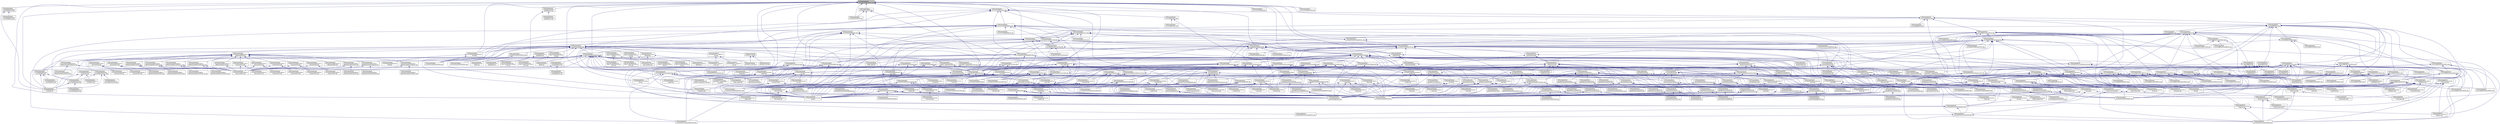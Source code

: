 digraph "3rdParty/Ipopt/Ipopt/src/Common/IpJournalist.hpp"
{
  edge [fontname="Helvetica",fontsize="10",labelfontname="Helvetica",labelfontsize="10"];
  node [fontname="Helvetica",fontsize="10",shape=record];
  Node13 [label="3rdParty/Ipopt/Ipopt\l/src/Common/IpJournalist.hpp",height=0.2,width=0.4,color="black", fillcolor="grey75", style="filled", fontcolor="black"];
  Node13 -> Node14 [dir="back",color="midnightblue",fontsize="10",style="solid",fontname="Helvetica"];
  Node14 [label="3rdParty/Ipopt/Ipopt\l/contrib/MatlabInterface\l/src/matlabjournal.hpp",height=0.2,width=0.4,color="black", fillcolor="white", style="filled",URL="$d0/dc4/matlabjournal_8hpp.html"];
  Node14 -> Node15 [dir="back",color="midnightblue",fontsize="10",style="solid",fontname="Helvetica"];
  Node15 [label="3rdParty/Ipopt/Ipopt\l/contrib/MatlabInterface\l/src/ipopt.cpp",height=0.2,width=0.4,color="black", fillcolor="white", style="filled",URL="$d4/d35/ipopt_8cpp.html"];
  Node14 -> Node16 [dir="back",color="midnightblue",fontsize="10",style="solid",fontname="Helvetica"];
  Node16 [label="3rdParty/Ipopt/Ipopt\l/contrib/MatlabInterface\l/src/matlabjournal.cpp",height=0.2,width=0.4,color="black", fillcolor="white", style="filled",URL="$d3/d5d/matlabjournal_8cpp.html"];
  Node13 -> Node15 [dir="back",color="midnightblue",fontsize="10",style="solid",fontname="Helvetica"];
  Node13 -> Node17 [dir="back",color="midnightblue",fontsize="10",style="solid",fontname="Helvetica"];
  Node17 [label="3rdParty/Ipopt/Ipopt\l/contrib/RInterface/src\l/IpoptRJournal.hpp",height=0.2,width=0.4,color="black", fillcolor="white", style="filled",URL="$db/dd9/_ipopt_r_journal_8hpp.html"];
  Node17 -> Node18 [dir="back",color="midnightblue",fontsize="10",style="solid",fontname="Helvetica"];
  Node18 [label="3rdParty/Ipopt/Ipopt\l/contrib/RInterface/src\l/ipoptr.cpp",height=0.2,width=0.4,color="black", fillcolor="white", style="filled",URL="$dc/d65/ipoptr_8cpp.html"];
  Node17 -> Node19 [dir="back",color="midnightblue",fontsize="10",style="solid",fontname="Helvetica"];
  Node19 [label="3rdParty/Ipopt/Ipopt\l/contrib/RInterface/src\l/IpoptRJournal.cpp",height=0.2,width=0.4,color="black", fillcolor="white", style="filled",URL="$d4/d0c/_ipopt_r_journal_8cpp.html"];
  Node13 -> Node20 [dir="back",color="midnightblue",fontsize="10",style="solid",fontname="Helvetica"];
  Node20 [label="3rdParty/Ipopt/Ipopt\l/src/Algorithm/IpAlgStrategy.hpp",height=0.2,width=0.4,color="black", fillcolor="white", style="filled",URL="$d8/dc6/_ip_alg_strategy_8hpp.html"];
  Node20 -> Node21 [dir="back",color="midnightblue",fontsize="10",style="solid",fontname="Helvetica"];
  Node21 [label="3rdParty/Ipopt/Ipopt\l/contrib/sIPOPT/src/SensAlgorithm.hpp",height=0.2,width=0.4,color="black", fillcolor="white", style="filled",URL="$dd/d72/_sens_algorithm_8hpp.html"];
  Node21 -> Node22 [dir="back",color="midnightblue",fontsize="10",style="solid",fontname="Helvetica"];
  Node22 [label="3rdParty/Ipopt/Ipopt\l/contrib/sIPOPT/src/SensAlgorithm.cpp",height=0.2,width=0.4,color="black", fillcolor="white", style="filled",URL="$dd/d54/_sens_algorithm_8cpp.html"];
  Node21 -> Node23 [dir="back",color="midnightblue",fontsize="10",style="solid",fontname="Helvetica"];
  Node23 [label="3rdParty/Ipopt/Ipopt\l/contrib/sIPOPT/src/SensBuilder.hpp",height=0.2,width=0.4,color="black", fillcolor="white", style="filled",URL="$d3/d9c/_sens_builder_8hpp.html"];
  Node23 -> Node24 [dir="back",color="midnightblue",fontsize="10",style="solid",fontname="Helvetica"];
  Node24 [label="3rdParty/Ipopt/Ipopt\l/contrib/sIPOPT/src/SensApplication.cpp",height=0.2,width=0.4,color="black", fillcolor="white", style="filled",URL="$d7/dda/_sens_application_8cpp.html"];
  Node23 -> Node25 [dir="back",color="midnightblue",fontsize="10",style="solid",fontname="Helvetica"];
  Node25 [label="3rdParty/Ipopt/Ipopt\l/contrib/sIPOPT/src/SensBuilder.cpp",height=0.2,width=0.4,color="black", fillcolor="white", style="filled",URL="$d8/dfc/_sens_builder_8cpp.html"];
  Node20 -> Node26 [dir="back",color="midnightblue",fontsize="10",style="solid",fontname="Helvetica"];
  Node26 [label="3rdParty/Ipopt/Ipopt\l/contrib/sIPOPT/src/SensStep\lCalc.hpp",height=0.2,width=0.4,color="black", fillcolor="white", style="filled",URL="$de/d13/_sens_step_calc_8hpp.html"];
  Node26 -> Node21 [dir="back",color="midnightblue",fontsize="10",style="solid",fontname="Helvetica"];
  Node26 -> Node27 [dir="back",color="midnightblue",fontsize="10",style="solid",fontname="Helvetica"];
  Node27 [label="3rdParty/Ipopt/Ipopt\l/contrib/sIPOPT/src/SensStd\lStepCalc.hpp",height=0.2,width=0.4,color="black", fillcolor="white", style="filled",URL="$db/d02/_sens_std_step_calc_8hpp.html"];
  Node27 -> Node25 [dir="back",color="midnightblue",fontsize="10",style="solid",fontname="Helvetica"];
  Node27 -> Node28 [dir="back",color="midnightblue",fontsize="10",style="solid",fontname="Helvetica"];
  Node28 [label="3rdParty/Ipopt/Ipopt\l/contrib/sIPOPT/src/SensStd\lStepCalc.cpp",height=0.2,width=0.4,color="black", fillcolor="white", style="filled",URL="$de/dd8/_sens_std_step_calc_8cpp.html"];
  Node20 -> Node29 [dir="back",color="midnightblue",fontsize="10",style="solid",fontname="Helvetica"];
  Node29 [label="3rdParty/Ipopt/Ipopt\l/contrib/sIPOPT/src/SensPCalculator.hpp",height=0.2,width=0.4,color="black", fillcolor="white", style="filled",URL="$dc/d7c/_sens_p_calculator_8hpp.html"];
  Node29 -> Node30 [dir="back",color="midnightblue",fontsize="10",style="solid",fontname="Helvetica"];
  Node30 [label="3rdParty/Ipopt/Ipopt\l/contrib/sIPOPT/src/SensSchur\lDriver.hpp",height=0.2,width=0.4,color="black", fillcolor="white", style="filled",URL="$dc/d0f/_sens_schur_driver_8hpp.html"];
  Node30 -> Node26 [dir="back",color="midnightblue",fontsize="10",style="solid",fontname="Helvetica"];
  Node30 -> Node21 [dir="back",color="midnightblue",fontsize="10",style="solid",fontname="Helvetica"];
  Node30 -> Node31 [dir="back",color="midnightblue",fontsize="10",style="solid",fontname="Helvetica"];
  Node31 [label="3rdParty/Ipopt/Ipopt\l/contrib/sIPOPT/src/SensDense\lGenSchurDriver.hpp",height=0.2,width=0.4,color="black", fillcolor="white", style="filled",URL="$d2/d6d/_sens_dense_gen_schur_driver_8hpp.html"];
  Node31 -> Node25 [dir="back",color="midnightblue",fontsize="10",style="solid",fontname="Helvetica"];
  Node31 -> Node32 [dir="back",color="midnightblue",fontsize="10",style="solid",fontname="Helvetica"];
  Node32 [label="3rdParty/Ipopt/Ipopt\l/contrib/sIPOPT/src/SensDense\lGenSchurDriver.cpp",height=0.2,width=0.4,color="black", fillcolor="white", style="filled",URL="$d2/d9c/_sens_dense_gen_schur_driver_8cpp.html"];
  Node29 -> Node33 [dir="back",color="midnightblue",fontsize="10",style="solid",fontname="Helvetica"];
  Node33 [label="3rdParty/Ipopt/Ipopt\l/contrib/sIPOPT/src/SensReduced\lHessianCalculator.hpp",height=0.2,width=0.4,color="black", fillcolor="white", style="filled",URL="$de/d05/_sens_reduced_hessian_calculator_8hpp.html"];
  Node33 -> Node23 [dir="back",color="midnightblue",fontsize="10",style="solid",fontname="Helvetica"];
  Node33 -> Node34 [dir="back",color="midnightblue",fontsize="10",style="solid",fontname="Helvetica"];
  Node34 [label="3rdParty/Ipopt/Ipopt\l/contrib/sIPOPT/src/SensReduced\lHessianCalculator.cpp",height=0.2,width=0.4,color="black", fillcolor="white", style="filled",URL="$d1/d49/_sens_reduced_hessian_calculator_8cpp.html"];
  Node29 -> Node25 [dir="back",color="midnightblue",fontsize="10",style="solid",fontname="Helvetica"];
  Node29 -> Node35 [dir="back",color="midnightblue",fontsize="10",style="solid",fontname="Helvetica"];
  Node35 [label="3rdParty/Ipopt/Ipopt\l/contrib/sIPOPT/src/SensIndex\lPCalculator.hpp",height=0.2,width=0.4,color="black", fillcolor="white", style="filled",URL="$d4/d2b/_sens_index_p_calculator_8hpp.html"];
  Node35 -> Node25 [dir="back",color="midnightblue",fontsize="10",style="solid",fontname="Helvetica"];
  Node35 -> Node36 [dir="back",color="midnightblue",fontsize="10",style="solid",fontname="Helvetica"];
  Node36 [label="3rdParty/Ipopt/Ipopt\l/contrib/sIPOPT/src/SensIndex\lPCalculator.cpp",height=0.2,width=0.4,color="black", fillcolor="white", style="filled",URL="$d0/d1b/_sens_index_p_calculator_8cpp.html"];
  Node20 -> Node37 [dir="back",color="midnightblue",fontsize="10",style="solid",fontname="Helvetica"];
  Node37 [label="3rdParty/Ipopt/Ipopt\l/contrib/sIPOPT/src/SensBacksolver.hpp",height=0.2,width=0.4,color="black", fillcolor="white", style="filled",URL="$de/df7/_sens_backsolver_8hpp.html"];
  Node37 -> Node38 [dir="back",color="midnightblue",fontsize="10",style="solid",fontname="Helvetica"];
  Node38 [label="3rdParty/Ipopt/Ipopt\l/contrib/sIPOPT/src/SensSimple\lBacksolver.hpp",height=0.2,width=0.4,color="black", fillcolor="white", style="filled",URL="$d0/d89/_sens_simple_backsolver_8hpp.html"];
  Node38 -> Node29 [dir="back",color="midnightblue",fontsize="10",style="solid",fontname="Helvetica"];
  Node38 -> Node39 [dir="back",color="midnightblue",fontsize="10",style="solid",fontname="Helvetica"];
  Node39 [label="3rdParty/Ipopt/Ipopt\l/contrib/sIPOPT/src/SensSimple\lBacksolver.cpp",height=0.2,width=0.4,color="black", fillcolor="white", style="filled",URL="$df/d9c/_sens_simple_backsolver_8cpp.html"];
  Node37 -> Node31 [dir="back",color="midnightblue",fontsize="10",style="solid",fontname="Helvetica"];
  Node37 -> Node27 [dir="back",color="midnightblue",fontsize="10",style="solid",fontname="Helvetica"];
  Node20 -> Node33 [dir="back",color="midnightblue",fontsize="10",style="solid",fontname="Helvetica"];
  Node20 -> Node40 [dir="back",color="midnightblue",fontsize="10",style="solid",fontname="Helvetica"];
  Node40 [label="3rdParty/Ipopt/Ipopt\l/contrib/sIPOPT/src/SensMetadata\lMeasurement.hpp",height=0.2,width=0.4,color="black", fillcolor="white", style="filled",URL="$d2/dcf/_sens_metadata_measurement_8hpp.html"];
  Node40 -> Node25 [dir="back",color="midnightblue",fontsize="10",style="solid",fontname="Helvetica"];
  Node40 -> Node41 [dir="back",color="midnightblue",fontsize="10",style="solid",fontname="Helvetica"];
  Node41 [label="3rdParty/Ipopt/Ipopt\l/contrib/sIPOPT/src/SensMetadata\lMeasurement.cpp",height=0.2,width=0.4,color="black", fillcolor="white", style="filled",URL="$de/da0/_sens_metadata_measurement_8cpp.html"];
  Node20 -> Node42 [dir="back",color="midnightblue",fontsize="10",style="solid",fontname="Helvetica"];
  Node42 [label="3rdParty/Ipopt/Ipopt\l/src/Algorithm/Inexact\l/IpInexactNormalStepCalc.hpp",height=0.2,width=0.4,color="black", fillcolor="white", style="filled",URL="$d8/d28/_ip_inexact_normal_step_calc_8hpp.html"];
  Node42 -> Node43 [dir="back",color="midnightblue",fontsize="10",style="solid",fontname="Helvetica"];
  Node43 [label="3rdParty/Ipopt/Ipopt\l/src/Algorithm/Inexact\l/IpInexactDoglegNormal.hpp",height=0.2,width=0.4,color="black", fillcolor="white", style="filled",URL="$d1/de6/_ip_inexact_dogleg_normal_8hpp.html"];
  Node43 -> Node44 [dir="back",color="midnightblue",fontsize="10",style="solid",fontname="Helvetica"];
  Node44 [label="3rdParty/Ipopt/Ipopt\l/src/Algorithm/Inexact\l/IpInexactAlgBuilder.cpp",height=0.2,width=0.4,color="black", fillcolor="white", style="filled",URL="$d4/d9d/_ip_inexact_alg_builder_8cpp.html"];
  Node43 -> Node45 [dir="back",color="midnightblue",fontsize="10",style="solid",fontname="Helvetica"];
  Node45 [label="3rdParty/Ipopt/Ipopt\l/src/Algorithm/Inexact\l/IpInexactDoglegNormal.cpp",height=0.2,width=0.4,color="black", fillcolor="white", style="filled",URL="$d3/d76/_ip_inexact_dogleg_normal_8cpp.html"];
  Node43 -> Node46 [dir="back",color="midnightblue",fontsize="10",style="solid",fontname="Helvetica"];
  Node46 [label="3rdParty/Ipopt/Ipopt\l/src/Algorithm/Inexact\l/IpInexactRegOp.cpp",height=0.2,width=0.4,color="black", fillcolor="white", style="filled",URL="$d2/d5b/_ip_inexact_reg_op_8cpp.html"];
  Node42 -> Node47 [dir="back",color="midnightblue",fontsize="10",style="solid",fontname="Helvetica"];
  Node47 [label="3rdParty/Ipopt/Ipopt\l/src/Algorithm/Inexact\l/IpInexactSearchDirCalc.hpp",height=0.2,width=0.4,color="black", fillcolor="white", style="filled",URL="$dc/d76/_ip_inexact_search_dir_calc_8hpp.html"];
  Node47 -> Node44 [dir="back",color="midnightblue",fontsize="10",style="solid",fontname="Helvetica"];
  Node47 -> Node46 [dir="back",color="midnightblue",fontsize="10",style="solid",fontname="Helvetica"];
  Node47 -> Node48 [dir="back",color="midnightblue",fontsize="10",style="solid",fontname="Helvetica"];
  Node48 [label="3rdParty/Ipopt/Ipopt\l/src/Algorithm/Inexact\l/IpInexactSearchDirCalc.cpp",height=0.2,width=0.4,color="black", fillcolor="white", style="filled",URL="$d3/db0/_ip_inexact_search_dir_calc_8cpp.html"];
  Node20 -> Node49 [dir="back",color="midnightblue",fontsize="10",style="solid",fontname="Helvetica"];
  Node49 [label="3rdParty/Ipopt/Ipopt\l/src/Algorithm/Inexact\l/IpInexactNewtonNormal.hpp",height=0.2,width=0.4,color="black", fillcolor="white", style="filled",URL="$d3/d30/_ip_inexact_newton_normal_8hpp.html"];
  Node49 -> Node43 [dir="back",color="midnightblue",fontsize="10",style="solid",fontname="Helvetica"];
  Node49 -> Node44 [dir="back",color="midnightblue",fontsize="10",style="solid",fontname="Helvetica"];
  Node49 -> Node50 [dir="back",color="midnightblue",fontsize="10",style="solid",fontname="Helvetica"];
  Node50 [label="3rdParty/Ipopt/Ipopt\l/src/Algorithm/Inexact\l/IpInexactNewtonNormal.cpp",height=0.2,width=0.4,color="black", fillcolor="white", style="filled",URL="$df/d72/_ip_inexact_newton_normal_8cpp.html"];
  Node49 -> Node46 [dir="back",color="midnightblue",fontsize="10",style="solid",fontname="Helvetica"];
  Node20 -> Node51 [dir="back",color="midnightblue",fontsize="10",style="solid",fontname="Helvetica"];
  Node51 [label="3rdParty/Ipopt/Ipopt\l/src/Algorithm/Inexact\l/IpIterativeSolverTerminationTester.hpp",height=0.2,width=0.4,color="black", fillcolor="white", style="filled",URL="$df/de2/_ip_iterative_solver_termination_tester_8hpp.html"];
  Node51 -> Node52 [dir="back",color="midnightblue",fontsize="10",style="solid",fontname="Helvetica"];
  Node52 [label="3rdParty/Ipopt/Ipopt\l/src/Algorithm/Inexact\l/IpInexactNormalTerminationTester.hpp",height=0.2,width=0.4,color="black", fillcolor="white", style="filled",URL="$d2/d09/_ip_inexact_normal_termination_tester_8hpp.html"];
  Node52 -> Node43 [dir="back",color="midnightblue",fontsize="10",style="solid",fontname="Helvetica"];
  Node52 -> Node44 [dir="back",color="midnightblue",fontsize="10",style="solid",fontname="Helvetica"];
  Node52 -> Node53 [dir="back",color="midnightblue",fontsize="10",style="solid",fontname="Helvetica"];
  Node53 [label="3rdParty/Ipopt/Ipopt\l/src/Algorithm/Inexact\l/IpInexactNormalTerminationTester.cpp",height=0.2,width=0.4,color="black", fillcolor="white", style="filled",URL="$d7/d64/_ip_inexact_normal_termination_tester_8cpp.html"];
  Node52 -> Node46 [dir="back",color="midnightblue",fontsize="10",style="solid",fontname="Helvetica"];
  Node51 -> Node54 [dir="back",color="midnightblue",fontsize="10",style="solid",fontname="Helvetica"];
  Node54 [label="3rdParty/Ipopt/Ipopt\l/src/Algorithm/Inexact\l/IpIterativePardisoSolverInterface.hpp",height=0.2,width=0.4,color="black", fillcolor="white", style="filled",URL="$d8/dab/_ip_iterative_pardiso_solver_interface_8hpp.html"];
  Node54 -> Node44 [dir="back",color="midnightblue",fontsize="10",style="solid",fontname="Helvetica"];
  Node54 -> Node46 [dir="back",color="midnightblue",fontsize="10",style="solid",fontname="Helvetica"];
  Node54 -> Node55 [dir="back",color="midnightblue",fontsize="10",style="solid",fontname="Helvetica"];
  Node55 [label="3rdParty/Ipopt/Ipopt\l/src/Algorithm/Inexact\l/IpIterativePardisoSolverInterface.cpp",height=0.2,width=0.4,color="black", fillcolor="white", style="filled",URL="$d7/d60/_ip_iterative_pardiso_solver_interface_8cpp.html"];
  Node51 -> Node56 [dir="back",color="midnightblue",fontsize="10",style="solid",fontname="Helvetica"];
  Node56 [label="3rdParty/Ipopt/Ipopt\l/src/Algorithm/Inexact\l/IpInexactPDTerminationTester.hpp",height=0.2,width=0.4,color="black", fillcolor="white", style="filled",URL="$df/d3f/_ip_inexact_p_d_termination_tester_8hpp.html"];
  Node56 -> Node44 [dir="back",color="midnightblue",fontsize="10",style="solid",fontname="Helvetica"];
  Node56 -> Node57 [dir="back",color="midnightblue",fontsize="10",style="solid",fontname="Helvetica"];
  Node57 [label="3rdParty/Ipopt/Ipopt\l/src/Algorithm/Inexact\l/IpInexactPDTerminationTester.cpp",height=0.2,width=0.4,color="black", fillcolor="white", style="filled",URL="$d4/d09/_ip_inexact_p_d_termination_tester_8cpp.html"];
  Node56 -> Node46 [dir="back",color="midnightblue",fontsize="10",style="solid",fontname="Helvetica"];
  Node51 -> Node58 [dir="back",color="midnightblue",fontsize="10",style="solid",fontname="Helvetica"];
  Node58 [label="3rdParty/Ipopt/Ipopt\l/src/Algorithm/Inexact\l/IpInexactPDSolver.cpp",height=0.2,width=0.4,color="black", fillcolor="white", style="filled",URL="$d5/d19/_ip_inexact_p_d_solver_8cpp.html"];
  Node51 -> Node59 [dir="back",color="midnightblue",fontsize="10",style="solid",fontname="Helvetica"];
  Node59 [label="3rdParty/Ipopt/Ipopt\l/src/Algorithm/Inexact\l/IpIterativeSolverTerminationTester.cpp",height=0.2,width=0.4,color="black", fillcolor="white", style="filled",URL="$dc/d3b/_ip_iterative_solver_termination_tester_8cpp.html"];
  Node20 -> Node60 [dir="back",color="midnightblue",fontsize="10",style="solid",fontname="Helvetica"];
  Node60 [label="3rdParty/Ipopt/Ipopt\l/src/Algorithm/Inexact\l/IpInexactPDSolver.hpp",height=0.2,width=0.4,color="black", fillcolor="white", style="filled",URL="$df/d0f/_ip_inexact_p_d_solver_8hpp.html"];
  Node60 -> Node47 [dir="back",color="midnightblue",fontsize="10",style="solid",fontname="Helvetica"];
  Node60 -> Node44 [dir="back",color="midnightblue",fontsize="10",style="solid",fontname="Helvetica"];
  Node60 -> Node58 [dir="back",color="midnightblue",fontsize="10",style="solid",fontname="Helvetica"];
  Node60 -> Node46 [dir="back",color="midnightblue",fontsize="10",style="solid",fontname="Helvetica"];
  Node20 -> Node61 [dir="back",color="midnightblue",fontsize="10",style="solid",fontname="Helvetica"];
  Node61 [label="3rdParty/Ipopt/Ipopt\l/src/Algorithm/IpMuUpdate.hpp",height=0.2,width=0.4,color="black", fillcolor="white", style="filled",URL="$d1/d92/_ip_mu_update_8hpp.html"];
  Node61 -> Node62 [dir="back",color="midnightblue",fontsize="10",style="solid",fontname="Helvetica"];
  Node62 [label="3rdParty/Ipopt/Ipopt\l/src/Algorithm/IpAdaptiveMu\lUpdate.hpp",height=0.2,width=0.4,color="black", fillcolor="white", style="filled",URL="$d7/d78/_ip_adaptive_mu_update_8hpp.html"];
  Node62 -> Node44 [dir="back",color="midnightblue",fontsize="10",style="solid",fontname="Helvetica"];
  Node62 -> Node63 [dir="back",color="midnightblue",fontsize="10",style="solid",fontname="Helvetica"];
  Node63 [label="3rdParty/Ipopt/Ipopt\l/src/Algorithm/IpAdaptiveMu\lUpdate.cpp",height=0.2,width=0.4,color="black", fillcolor="white", style="filled",URL="$d9/dd5/_ip_adaptive_mu_update_8cpp.html"];
  Node62 -> Node64 [dir="back",color="midnightblue",fontsize="10",style="solid",fontname="Helvetica"];
  Node64 [label="3rdParty/Ipopt/Ipopt\l/src/Algorithm/IpAlgBuilder.cpp",height=0.2,width=0.4,color="black", fillcolor="white", style="filled",URL="$df/d94/_ip_alg_builder_8cpp.html"];
  Node62 -> Node65 [dir="back",color="midnightblue",fontsize="10",style="solid",fontname="Helvetica"];
  Node65 [label="3rdParty/Ipopt/Ipopt\l/src/Algorithm/IpAlgorithmReg\lOp.cpp",height=0.2,width=0.4,color="black", fillcolor="white", style="filled",URL="$dd/d80/_ip_algorithm_reg_op_8cpp.html"];
  Node61 -> Node66 [dir="back",color="midnightblue",fontsize="10",style="solid",fontname="Helvetica"];
  Node66 [label="3rdParty/Ipopt/Ipopt\l/src/Algorithm/IpIpoptAlg.hpp",height=0.2,width=0.4,color="black", fillcolor="white", style="filled",URL="$d0/d77/_ip_ipopt_alg_8hpp.html"];
  Node66 -> Node67 [dir="back",color="midnightblue",fontsize="10",style="solid",fontname="Helvetica"];
  Node67 [label="3rdParty/Ipopt/Ipopt\l/contrib/sIPOPT/AmplSolver\l/ampl_sipopt.cpp",height=0.2,width=0.4,color="black", fillcolor="white", style="filled",URL="$d0/db4/ampl__sipopt_8cpp.html"];
  Node66 -> Node68 [dir="back",color="midnightblue",fontsize="10",style="solid",fontname="Helvetica"];
  Node68 [label="3rdParty/Ipopt/Ipopt\l/contrib/sIPOPT/examples\l/parametric_cpp/parametric\l_driver.cpp",height=0.2,width=0.4,color="black", fillcolor="white", style="filled",URL="$d9/dd5/parametric__driver_8cpp.html"];
  Node66 -> Node69 [dir="back",color="midnightblue",fontsize="10",style="solid",fontname="Helvetica"];
  Node69 [label="3rdParty/Ipopt/Ipopt\l/contrib/sIPOPT/examples\l/redhess_cpp/redhess_cpp.cpp",height=0.2,width=0.4,color="black", fillcolor="white", style="filled",URL="$dc/dea/redhess__cpp_8cpp.html"];
  Node66 -> Node24 [dir="back",color="midnightblue",fontsize="10",style="solid",fontname="Helvetica"];
  Node66 -> Node70 [dir="back",color="midnightblue",fontsize="10",style="solid",fontname="Helvetica"];
  Node70 [label="3rdParty/Ipopt/Ipopt\l/src/Algorithm/IpAlgBuilder.hpp",height=0.2,width=0.4,color="black", fillcolor="white", style="filled",URL="$d4/d4e/_ip_alg_builder_8hpp.html"];
  Node70 -> Node71 [dir="back",color="midnightblue",fontsize="10",style="solid",fontname="Helvetica"];
  Node71 [label="3rdParty/Ipopt/Ipopt\l/src/Algorithm/Inexact\l/IpInexactAlgBuilder.hpp",height=0.2,width=0.4,color="black", fillcolor="white", style="filled",URL="$da/dc4/_ip_inexact_alg_builder_8hpp.html"];
  Node71 -> Node44 [dir="back",color="midnightblue",fontsize="10",style="solid",fontname="Helvetica"];
  Node71 -> Node46 [dir="back",color="midnightblue",fontsize="10",style="solid",fontname="Helvetica"];
  Node70 -> Node64 [dir="back",color="midnightblue",fontsize="10",style="solid",fontname="Helvetica"];
  Node70 -> Node65 [dir="back",color="midnightblue",fontsize="10",style="solid",fontname="Helvetica"];
  Node70 -> Node72 [dir="back",color="midnightblue",fontsize="10",style="solid",fontname="Helvetica"];
  Node72 [label="3rdParty/Ipopt/Ipopt\l/src/Interfaces/IpIpoptApplication.cpp",height=0.2,width=0.4,color="black", fillcolor="white", style="filled",URL="$de/de4/_ip_ipopt_application_8cpp.html"];
  Node66 -> Node73 [dir="back",color="midnightblue",fontsize="10",style="solid",fontname="Helvetica"];
  Node73 [label="3rdParty/Ipopt/Ipopt\l/src/Algorithm/IpRestoMinC\l_1Nrm.hpp",height=0.2,width=0.4,color="black", fillcolor="white", style="filled",URL="$dd/dd8/_ip_resto_min_c__1_nrm_8hpp.html"];
  Node73 -> Node64 [dir="back",color="midnightblue",fontsize="10",style="solid",fontname="Helvetica"];
  Node73 -> Node65 [dir="back",color="midnightblue",fontsize="10",style="solid",fontname="Helvetica"];
  Node73 -> Node74 [dir="back",color="midnightblue",fontsize="10",style="solid",fontname="Helvetica"];
  Node74 [label="3rdParty/Ipopt/Ipopt\l/src/Algorithm/IpRestoMinC\l_1Nrm.cpp",height=0.2,width=0.4,color="black", fillcolor="white", style="filled",URL="$dd/d95/_ip_resto_min_c__1_nrm_8cpp.html"];
  Node66 -> Node75 [dir="back",color="midnightblue",fontsize="10",style="solid",fontname="Helvetica"];
  Node75 [label="3rdParty/Ipopt/Ipopt\l/src/Algorithm/IpRestoResto\lPhase.hpp",height=0.2,width=0.4,color="black", fillcolor="white", style="filled",URL="$d4/daa/_ip_resto_resto_phase_8hpp.html"];
  Node75 -> Node64 [dir="back",color="midnightblue",fontsize="10",style="solid",fontname="Helvetica"];
  Node75 -> Node76 [dir="back",color="midnightblue",fontsize="10",style="solid",fontname="Helvetica"];
  Node76 [label="3rdParty/Ipopt/Ipopt\l/src/Algorithm/IpRestoResto\lPhase.cpp",height=0.2,width=0.4,color="black", fillcolor="white", style="filled",URL="$db/de3/_ip_resto_resto_phase_8cpp.html"];
  Node66 -> Node65 [dir="back",color="midnightblue",fontsize="10",style="solid",fontname="Helvetica"];
  Node66 -> Node77 [dir="back",color="midnightblue",fontsize="10",style="solid",fontname="Helvetica"];
  Node77 [label="3rdParty/Ipopt/Ipopt\l/src/Algorithm/IpIpoptAlg.cpp",height=0.2,width=0.4,color="black", fillcolor="white", style="filled",URL="$d4/d0b/_ip_ipopt_alg_8cpp.html"];
  Node66 -> Node78 [dir="back",color="midnightblue",fontsize="10",style="solid",fontname="Helvetica"];
  Node78 [label="3rdParty/Ipopt/Ipopt\l/src/contrib/CGPenalty\l/IpCGPenaltyLSAcceptor.hpp",height=0.2,width=0.4,color="black", fillcolor="white", style="filled",URL="$d4/d67/_ip_c_g_penalty_l_s_acceptor_8hpp.html"];
  Node78 -> Node64 [dir="back",color="midnightblue",fontsize="10",style="solid",fontname="Helvetica"];
  Node78 -> Node79 [dir="back",color="midnightblue",fontsize="10",style="solid",fontname="Helvetica"];
  Node79 [label="3rdParty/Ipopt/Ipopt\l/src/contrib/CGPenalty\l/IpCGPenaltyLSAcceptor.cpp",height=0.2,width=0.4,color="black", fillcolor="white", style="filled",URL="$df/db6/_ip_c_g_penalty_l_s_acceptor_8cpp.html"];
  Node78 -> Node80 [dir="back",color="midnightblue",fontsize="10",style="solid",fontname="Helvetica"];
  Node80 [label="3rdParty/Ipopt/Ipopt\l/src/contrib/CGPenalty\l/IpCGPenaltyRegOp.cpp",height=0.2,width=0.4,color="black", fillcolor="white", style="filled",URL="$d1/d8b/_ip_c_g_penalty_reg_op_8cpp.html"];
  Node66 -> Node79 [dir="back",color="midnightblue",fontsize="10",style="solid",fontname="Helvetica"];
  Node66 -> Node72 [dir="back",color="midnightblue",fontsize="10",style="solid",fontname="Helvetica"];
  Node61 -> Node81 [dir="back",color="midnightblue",fontsize="10",style="solid",fontname="Helvetica"];
  Node81 [label="3rdParty/Ipopt/Ipopt\l/src/Algorithm/IpMonotoneMu\lUpdate.hpp",height=0.2,width=0.4,color="black", fillcolor="white", style="filled",URL="$df/d5c/_ip_monotone_mu_update_8hpp.html"];
  Node81 -> Node44 [dir="back",color="midnightblue",fontsize="10",style="solid",fontname="Helvetica"];
  Node81 -> Node64 [dir="back",color="midnightblue",fontsize="10",style="solid",fontname="Helvetica"];
  Node81 -> Node65 [dir="back",color="midnightblue",fontsize="10",style="solid",fontname="Helvetica"];
  Node81 -> Node82 [dir="back",color="midnightblue",fontsize="10",style="solid",fontname="Helvetica"];
  Node82 [label="3rdParty/Ipopt/Ipopt\l/src/Algorithm/IpMonotoneMu\lUpdate.cpp",height=0.2,width=0.4,color="black", fillcolor="white", style="filled",URL="$db/d24/_ip_monotone_mu_update_8cpp.html"];
  Node20 -> Node83 [dir="back",color="midnightblue",fontsize="10",style="solid",fontname="Helvetica"];
  Node83 [label="3rdParty/Ipopt/Ipopt\l/src/Algorithm/IpLineSearch.hpp",height=0.2,width=0.4,color="black", fillcolor="white", style="filled",URL="$d2/d38/_ip_line_search_8hpp.html"];
  Node83 -> Node62 [dir="back",color="midnightblue",fontsize="10",style="solid",fontname="Helvetica"];
  Node83 -> Node66 [dir="back",color="midnightblue",fontsize="10",style="solid",fontname="Helvetica"];
  Node83 -> Node84 [dir="back",color="midnightblue",fontsize="10",style="solid",fontname="Helvetica"];
  Node84 [label="3rdParty/Ipopt/Ipopt\l/src/Algorithm/IpBacktracking\lLineSearch.hpp",height=0.2,width=0.4,color="black", fillcolor="white", style="filled",URL="$da/d68/_ip_backtracking_line_search_8hpp.html"];
  Node84 -> Node44 [dir="back",color="midnightblue",fontsize="10",style="solid",fontname="Helvetica"];
  Node84 -> Node64 [dir="back",color="midnightblue",fontsize="10",style="solid",fontname="Helvetica"];
  Node84 -> Node65 [dir="back",color="midnightblue",fontsize="10",style="solid",fontname="Helvetica"];
  Node84 -> Node85 [dir="back",color="midnightblue",fontsize="10",style="solid",fontname="Helvetica"];
  Node85 [label="3rdParty/Ipopt/Ipopt\l/src/Algorithm/IpBacktracking\lLineSearch.cpp",height=0.2,width=0.4,color="black", fillcolor="white", style="filled",URL="$d1/dbf/_ip_backtracking_line_search_8cpp.html"];
  Node83 -> Node81 [dir="back",color="midnightblue",fontsize="10",style="solid",fontname="Helvetica"];
  Node20 -> Node86 [dir="back",color="midnightblue",fontsize="10",style="solid",fontname="Helvetica"];
  Node86 [label="3rdParty/Ipopt/Ipopt\l/src/Algorithm/IpMuOracle.hpp",height=0.2,width=0.4,color="black", fillcolor="white", style="filled",URL="$de/d02/_ip_mu_oracle_8hpp.html"];
  Node86 -> Node62 [dir="back",color="midnightblue",fontsize="10",style="solid",fontname="Helvetica"];
  Node86 -> Node87 [dir="back",color="midnightblue",fontsize="10",style="solid",fontname="Helvetica"];
  Node87 [label="3rdParty/Ipopt/Ipopt\l/src/Algorithm/IpQualityFunction\lMuOracle.hpp",height=0.2,width=0.4,color="black", fillcolor="white", style="filled",URL="$d8/d29/_ip_quality_function_mu_oracle_8hpp.html"];
  Node87 -> Node62 [dir="back",color="midnightblue",fontsize="10",style="solid",fontname="Helvetica"];
  Node87 -> Node64 [dir="back",color="midnightblue",fontsize="10",style="solid",fontname="Helvetica"];
  Node87 -> Node65 [dir="back",color="midnightblue",fontsize="10",style="solid",fontname="Helvetica"];
  Node87 -> Node88 [dir="back",color="midnightblue",fontsize="10",style="solid",fontname="Helvetica"];
  Node88 [label="3rdParty/Ipopt/Ipopt\l/src/Algorithm/IpQualityFunction\lMuOracle.cpp",height=0.2,width=0.4,color="black", fillcolor="white", style="filled",URL="$d1/dd2/_ip_quality_function_mu_oracle_8cpp.html"];
  Node86 -> Node89 [dir="back",color="midnightblue",fontsize="10",style="solid",fontname="Helvetica"];
  Node89 [label="3rdParty/Ipopt/Ipopt\l/src/Algorithm/IpLoqoMuOracle.hpp",height=0.2,width=0.4,color="black", fillcolor="white", style="filled",URL="$d9/def/_ip_loqo_mu_oracle_8hpp.html"];
  Node89 -> Node44 [dir="back",color="midnightblue",fontsize="10",style="solid",fontname="Helvetica"];
  Node89 -> Node64 [dir="back",color="midnightblue",fontsize="10",style="solid",fontname="Helvetica"];
  Node89 -> Node90 [dir="back",color="midnightblue",fontsize="10",style="solid",fontname="Helvetica"];
  Node90 [label="3rdParty/Ipopt/Ipopt\l/src/Algorithm/IpLoqoMuOracle.cpp",height=0.2,width=0.4,color="black", fillcolor="white", style="filled",URL="$d6/d40/_ip_loqo_mu_oracle_8cpp.html"];
  Node86 -> Node91 [dir="back",color="midnightblue",fontsize="10",style="solid",fontname="Helvetica"];
  Node91 [label="3rdParty/Ipopt/Ipopt\l/src/Algorithm/IpProbingMuOracle.hpp",height=0.2,width=0.4,color="black", fillcolor="white", style="filled",URL="$d7/d40/_ip_probing_mu_oracle_8hpp.html"];
  Node91 -> Node64 [dir="back",color="midnightblue",fontsize="10",style="solid",fontname="Helvetica"];
  Node91 -> Node65 [dir="back",color="midnightblue",fontsize="10",style="solid",fontname="Helvetica"];
  Node91 -> Node92 [dir="back",color="midnightblue",fontsize="10",style="solid",fontname="Helvetica"];
  Node92 [label="3rdParty/Ipopt/Ipopt\l/src/Algorithm/IpProbingMuOracle.cpp",height=0.2,width=0.4,color="black", fillcolor="white", style="filled",URL="$dc/da4/_ip_probing_mu_oracle_8cpp.html"];
  Node20 -> Node93 [dir="back",color="midnightblue",fontsize="10",style="solid",fontname="Helvetica"];
  Node93 [label="3rdParty/Ipopt/Ipopt\l/src/Algorithm/IpPDSystemSolver.hpp",height=0.2,width=0.4,color="black", fillcolor="white", style="filled",URL="$d0/de5/_ip_p_d_system_solver_8hpp.html"];
  Node93 -> Node38 [dir="back",color="midnightblue",fontsize="10",style="solid",fontname="Helvetica"];
  Node93 -> Node94 [dir="back",color="midnightblue",fontsize="10",style="solid",fontname="Helvetica"];
  Node94 [label="3rdParty/Ipopt/Ipopt\l/contrib/sIPOPT/src/SensApplication.hpp",height=0.2,width=0.4,color="black", fillcolor="white", style="filled",URL="$d1/d29/_sens_application_8hpp.html"];
  Node94 -> Node67 [dir="back",color="midnightblue",fontsize="10",style="solid",fontname="Helvetica"];
  Node94 -> Node68 [dir="back",color="midnightblue",fontsize="10",style="solid",fontname="Helvetica"];
  Node94 -> Node69 [dir="back",color="midnightblue",fontsize="10",style="solid",fontname="Helvetica"];
  Node94 -> Node24 [dir="back",color="midnightblue",fontsize="10",style="solid",fontname="Helvetica"];
  Node94 -> Node95 [dir="back",color="midnightblue",fontsize="10",style="solid",fontname="Helvetica"];
  Node95 [label="3rdParty/Ipopt/Ipopt\l/contrib/sIPOPT/src/SensReg\lOp.cpp",height=0.2,width=0.4,color="black", fillcolor="white", style="filled",URL="$d8/d85/_sens_reg_op_8cpp.html"];
  Node93 -> Node23 [dir="back",color="midnightblue",fontsize="10",style="solid",fontname="Helvetica"];
  Node93 -> Node87 [dir="back",color="midnightblue",fontsize="10",style="solid",fontname="Helvetica"];
  Node93 -> Node96 [dir="back",color="midnightblue",fontsize="10",style="solid",fontname="Helvetica"];
  Node96 [label="3rdParty/Ipopt/Ipopt\l/src/Algorithm/IpPDFullSpace\lSolver.hpp",height=0.2,width=0.4,color="black", fillcolor="white", style="filled",URL="$d7/df1/_ip_p_d_full_space_solver_8hpp.html"];
  Node96 -> Node64 [dir="back",color="midnightblue",fontsize="10",style="solid",fontname="Helvetica"];
  Node96 -> Node65 [dir="back",color="midnightblue",fontsize="10",style="solid",fontname="Helvetica"];
  Node96 -> Node97 [dir="back",color="midnightblue",fontsize="10",style="solid",fontname="Helvetica"];
  Node97 [label="3rdParty/Ipopt/Ipopt\l/src/Algorithm/IpPDFullSpace\lSolver.cpp",height=0.2,width=0.4,color="black", fillcolor="white", style="filled",URL="$dd/db6/_ip_p_d_full_space_solver_8cpp.html"];
  Node93 -> Node98 [dir="back",color="midnightblue",fontsize="10",style="solid",fontname="Helvetica"];
  Node98 [label="3rdParty/Ipopt/Ipopt\l/src/Algorithm/IpFilterLSAcceptor.hpp",height=0.2,width=0.4,color="black", fillcolor="white", style="filled",URL="$d1/d00/_ip_filter_l_s_acceptor_8hpp.html"];
  Node98 -> Node64 [dir="back",color="midnightblue",fontsize="10",style="solid",fontname="Helvetica"];
  Node98 -> Node99 [dir="back",color="midnightblue",fontsize="10",style="solid",fontname="Helvetica"];
  Node99 [label="3rdParty/Ipopt/Ipopt\l/src/Algorithm/IpRestoFilter\lConvCheck.hpp",height=0.2,width=0.4,color="black", fillcolor="white", style="filled",URL="$db/d97/_ip_resto_filter_conv_check_8hpp.html"];
  Node99 -> Node64 [dir="back",color="midnightblue",fontsize="10",style="solid",fontname="Helvetica"];
  Node99 -> Node65 [dir="back",color="midnightblue",fontsize="10",style="solid",fontname="Helvetica"];
  Node99 -> Node100 [dir="back",color="midnightblue",fontsize="10",style="solid",fontname="Helvetica"];
  Node100 [label="3rdParty/Ipopt/Ipopt\l/src/Algorithm/IpRestoFilter\lConvCheck.cpp",height=0.2,width=0.4,color="black", fillcolor="white", style="filled",URL="$d6/d85/_ip_resto_filter_conv_check_8cpp.html"];
  Node98 -> Node65 [dir="back",color="midnightblue",fontsize="10",style="solid",fontname="Helvetica"];
  Node98 -> Node101 [dir="back",color="midnightblue",fontsize="10",style="solid",fontname="Helvetica"];
  Node101 [label="3rdParty/Ipopt/Ipopt\l/src/Algorithm/IpFilterLSAcceptor.cpp",height=0.2,width=0.4,color="black", fillcolor="white", style="filled",URL="$d5/d78/_ip_filter_l_s_acceptor_8cpp.html"];
  Node93 -> Node102 [dir="back",color="midnightblue",fontsize="10",style="solid",fontname="Helvetica"];
  Node102 [label="3rdParty/Ipopt/Ipopt\l/src/Algorithm/IpPenaltyLSAcceptor.hpp",height=0.2,width=0.4,color="black", fillcolor="white", style="filled",URL="$d2/daa/_ip_penalty_l_s_acceptor_8hpp.html"];
  Node102 -> Node64 [dir="back",color="midnightblue",fontsize="10",style="solid",fontname="Helvetica"];
  Node102 -> Node103 [dir="back",color="midnightblue",fontsize="10",style="solid",fontname="Helvetica"];
  Node103 [label="3rdParty/Ipopt/Ipopt\l/src/Algorithm/IpRestoPenalty\lConvCheck.hpp",height=0.2,width=0.4,color="black", fillcolor="white", style="filled",URL="$dd/d69/_ip_resto_penalty_conv_check_8hpp.html"];
  Node103 -> Node64 [dir="back",color="midnightblue",fontsize="10",style="solid",fontname="Helvetica"];
  Node103 -> Node65 [dir="back",color="midnightblue",fontsize="10",style="solid",fontname="Helvetica"];
  Node103 -> Node104 [dir="back",color="midnightblue",fontsize="10",style="solid",fontname="Helvetica"];
  Node104 [label="3rdParty/Ipopt/Ipopt\l/src/Algorithm/IpRestoPenalty\lConvCheck.cpp",height=0.2,width=0.4,color="black", fillcolor="white", style="filled",URL="$d3/d0f/_ip_resto_penalty_conv_check_8cpp.html"];
  Node102 -> Node65 [dir="back",color="midnightblue",fontsize="10",style="solid",fontname="Helvetica"];
  Node102 -> Node105 [dir="back",color="midnightblue",fontsize="10",style="solid",fontname="Helvetica"];
  Node105 [label="3rdParty/Ipopt/Ipopt\l/src/Algorithm/IpPenaltyLSAcceptor.cpp",height=0.2,width=0.4,color="black", fillcolor="white", style="filled",URL="$dc/d2b/_ip_penalty_l_s_acceptor_8cpp.html"];
  Node93 -> Node106 [dir="back",color="midnightblue",fontsize="10",style="solid",fontname="Helvetica"];
  Node106 [label="3rdParty/Ipopt/Ipopt\l/src/Algorithm/IpPDSearchDir\lCalc.hpp",height=0.2,width=0.4,color="black", fillcolor="white", style="filled",URL="$d9/d75/_ip_p_d_search_dir_calc_8hpp.html"];
  Node106 -> Node67 [dir="back",color="midnightblue",fontsize="10",style="solid",fontname="Helvetica"];
  Node106 -> Node68 [dir="back",color="midnightblue",fontsize="10",style="solid",fontname="Helvetica"];
  Node106 -> Node69 [dir="back",color="midnightblue",fontsize="10",style="solid",fontname="Helvetica"];
  Node106 -> Node24 [dir="back",color="midnightblue",fontsize="10",style="solid",fontname="Helvetica"];
  Node106 -> Node64 [dir="back",color="midnightblue",fontsize="10",style="solid",fontname="Helvetica"];
  Node106 -> Node65 [dir="back",color="midnightblue",fontsize="10",style="solid",fontname="Helvetica"];
  Node106 -> Node107 [dir="back",color="midnightblue",fontsize="10",style="solid",fontname="Helvetica"];
  Node107 [label="3rdParty/Ipopt/Ipopt\l/src/Algorithm/IpPDSearchDir\lCalc.cpp",height=0.2,width=0.4,color="black", fillcolor="white", style="filled",URL="$d7/db4/_ip_p_d_search_dir_calc_8cpp.html"];
  Node93 -> Node91 [dir="back",color="midnightblue",fontsize="10",style="solid",fontname="Helvetica"];
  Node93 -> Node108 [dir="back",color="midnightblue",fontsize="10",style="solid",fontname="Helvetica"];
  Node108 [label="3rdParty/Ipopt/Ipopt\l/src/contrib/CGPenalty\l/IpPiecewisePenalty.hpp",height=0.2,width=0.4,color="black", fillcolor="white", style="filled",URL="$da/dec/_ip_piecewise_penalty_8hpp.html"];
  Node108 -> Node78 [dir="back",color="midnightblue",fontsize="10",style="solid",fontname="Helvetica"];
  Node108 -> Node109 [dir="back",color="midnightblue",fontsize="10",style="solid",fontname="Helvetica"];
  Node109 [label="3rdParty/Ipopt/Ipopt\l/src/contrib/CGPenalty\l/IpPiecewisePenalty.cpp",height=0.2,width=0.4,color="black", fillcolor="white", style="filled",URL="$d1/d48/_ip_piecewise_penalty_8cpp.html"];
  Node93 -> Node78 [dir="back",color="midnightblue",fontsize="10",style="solid",fontname="Helvetica"];
  Node93 -> Node110 [dir="back",color="midnightblue",fontsize="10",style="solid",fontname="Helvetica"];
  Node110 [label="3rdParty/Ipopt/Ipopt\l/src/contrib/CGPenalty\l/IpCGSearchDirCalc.hpp",height=0.2,width=0.4,color="black", fillcolor="white", style="filled",URL="$de/d33/_ip_c_g_search_dir_calc_8hpp.html"];
  Node110 -> Node64 [dir="back",color="midnightblue",fontsize="10",style="solid",fontname="Helvetica"];
  Node110 -> Node80 [dir="back",color="midnightblue",fontsize="10",style="solid",fontname="Helvetica"];
  Node110 -> Node111 [dir="back",color="midnightblue",fontsize="10",style="solid",fontname="Helvetica"];
  Node111 [label="3rdParty/Ipopt/Ipopt\l/src/contrib/CGPenalty\l/IpCGSearchDirCalc.cpp",height=0.2,width=0.4,color="black", fillcolor="white", style="filled",URL="$d3/dc1/_ip_c_g_search_dir_calc_8cpp.html"];
  Node20 -> Node66 [dir="back",color="midnightblue",fontsize="10",style="solid",fontname="Helvetica"];
  Node20 -> Node112 [dir="back",color="midnightblue",fontsize="10",style="solid",fontname="Helvetica"];
  Node112 [label="3rdParty/Ipopt/Ipopt\l/src/Algorithm/IpSearchDirCalculator.hpp",height=0.2,width=0.4,color="black", fillcolor="white", style="filled",URL="$dd/dfa/_ip_search_dir_calculator_8hpp.html"];
  Node112 -> Node47 [dir="back",color="midnightblue",fontsize="10",style="solid",fontname="Helvetica"];
  Node112 -> Node66 [dir="back",color="midnightblue",fontsize="10",style="solid",fontname="Helvetica"];
  Node112 -> Node106 [dir="back",color="midnightblue",fontsize="10",style="solid",fontname="Helvetica"];
  Node112 -> Node110 [dir="back",color="midnightblue",fontsize="10",style="solid",fontname="Helvetica"];
  Node20 -> Node113 [dir="back",color="midnightblue",fontsize="10",style="solid",fontname="Helvetica"];
  Node113 [label="3rdParty/Ipopt/Ipopt\l/src/Algorithm/IpConvCheck.hpp",height=0.2,width=0.4,color="black", fillcolor="white", style="filled",URL="$dd/d0a/_ip_conv_check_8hpp.html"];
  Node113 -> Node66 [dir="back",color="midnightblue",fontsize="10",style="solid",fontname="Helvetica"];
  Node113 -> Node114 [dir="back",color="midnightblue",fontsize="10",style="solid",fontname="Helvetica"];
  Node114 [label="3rdParty/Ipopt/Ipopt\l/src/Algorithm/IpOptErrorConv\lCheck.hpp",height=0.2,width=0.4,color="black", fillcolor="white", style="filled",URL="$d2/d2b/_ip_opt_error_conv_check_8hpp.html"];
  Node114 -> Node44 [dir="back",color="midnightblue",fontsize="10",style="solid",fontname="Helvetica"];
  Node114 -> Node64 [dir="back",color="midnightblue",fontsize="10",style="solid",fontname="Helvetica"];
  Node114 -> Node115 [dir="back",color="midnightblue",fontsize="10",style="solid",fontname="Helvetica"];
  Node115 [label="3rdParty/Ipopt/Ipopt\l/src/Algorithm/IpRestoConvCheck.hpp",height=0.2,width=0.4,color="black", fillcolor="white", style="filled",URL="$d5/d36/_ip_resto_conv_check_8hpp.html"];
  Node115 -> Node99 [dir="back",color="midnightblue",fontsize="10",style="solid",fontname="Helvetica"];
  Node115 -> Node103 [dir="back",color="midnightblue",fontsize="10",style="solid",fontname="Helvetica"];
  Node115 -> Node65 [dir="back",color="midnightblue",fontsize="10",style="solid",fontname="Helvetica"];
  Node115 -> Node116 [dir="back",color="midnightblue",fontsize="10",style="solid",fontname="Helvetica"];
  Node116 [label="3rdParty/Ipopt/Ipopt\l/src/Algorithm/IpRestoConvCheck.cpp",height=0.2,width=0.4,color="black", fillcolor="white", style="filled",URL="$d8/dd4/_ip_resto_conv_check_8cpp.html"];
  Node114 -> Node65 [dir="back",color="midnightblue",fontsize="10",style="solid",fontname="Helvetica"];
  Node114 -> Node117 [dir="back",color="midnightblue",fontsize="10",style="solid",fontname="Helvetica"];
  Node117 [label="3rdParty/Ipopt/Ipopt\l/src/Algorithm/IpOptErrorConv\lCheck.cpp",height=0.2,width=0.4,color="black", fillcolor="white", style="filled",URL="$d6/de4/_ip_opt_error_conv_check_8cpp.html"];
  Node113 -> Node84 [dir="back",color="midnightblue",fontsize="10",style="solid",fontname="Helvetica"];
  Node20 -> Node118 [dir="back",color="midnightblue",fontsize="10",style="solid",fontname="Helvetica"];
  Node118 [label="3rdParty/Ipopt/Ipopt\l/src/Algorithm/IpIterateInitializer.hpp",height=0.2,width=0.4,color="black", fillcolor="white", style="filled",URL="$d5/d0b/_ip_iterate_initializer_8hpp.html"];
  Node118 -> Node66 [dir="back",color="midnightblue",fontsize="10",style="solid",fontname="Helvetica"];
  Node118 -> Node119 [dir="back",color="midnightblue",fontsize="10",style="solid",fontname="Helvetica"];
  Node119 [label="3rdParty/Ipopt/Ipopt\l/src/Algorithm/IpDefaultIterate\lInitializer.hpp",height=0.2,width=0.4,color="black", fillcolor="white", style="filled",URL="$d8/d2a/_ip_default_iterate_initializer_8hpp.html"];
  Node119 -> Node44 [dir="back",color="midnightblue",fontsize="10",style="solid",fontname="Helvetica"];
  Node119 -> Node64 [dir="back",color="midnightblue",fontsize="10",style="solid",fontname="Helvetica"];
  Node119 -> Node65 [dir="back",color="midnightblue",fontsize="10",style="solid",fontname="Helvetica"];
  Node119 -> Node120 [dir="back",color="midnightblue",fontsize="10",style="solid",fontname="Helvetica"];
  Node120 [label="3rdParty/Ipopt/Ipopt\l/src/Algorithm/IpDefaultIterate\lInitializer.cpp",height=0.2,width=0.4,color="black", fillcolor="white", style="filled",URL="$da/da9/_ip_default_iterate_initializer_8cpp.html"];
  Node119 -> Node121 [dir="back",color="midnightblue",fontsize="10",style="solid",fontname="Helvetica"];
  Node121 [label="3rdParty/Ipopt/Ipopt\l/src/Algorithm/IpRestoIterate\lInitializer.cpp",height=0.2,width=0.4,color="black", fillcolor="white", style="filled",URL="$d0/d2c/_ip_resto_iterate_initializer_8cpp.html"];
  Node119 -> Node74 [dir="back",color="midnightblue",fontsize="10",style="solid",fontname="Helvetica"];
  Node119 -> Node122 [dir="back",color="midnightblue",fontsize="10",style="solid",fontname="Helvetica"];
  Node122 [label="3rdParty/Ipopt/Ipopt\l/src/Algorithm/IpWarmStartIterate\lInitializer.cpp",height=0.2,width=0.4,color="black", fillcolor="white", style="filled",URL="$d3/d9b/_ip_warm_start_iterate_initializer_8cpp.html"];
  Node118 -> Node123 [dir="back",color="midnightblue",fontsize="10",style="solid",fontname="Helvetica"];
  Node123 [label="3rdParty/Ipopt/Ipopt\l/src/Algorithm/IpWarmStartIterate\lInitializer.hpp",height=0.2,width=0.4,color="black", fillcolor="white", style="filled",URL="$d7/d04/_ip_warm_start_iterate_initializer_8hpp.html"];
  Node123 -> Node44 [dir="back",color="midnightblue",fontsize="10",style="solid",fontname="Helvetica"];
  Node123 -> Node64 [dir="back",color="midnightblue",fontsize="10",style="solid",fontname="Helvetica"];
  Node123 -> Node65 [dir="back",color="midnightblue",fontsize="10",style="solid",fontname="Helvetica"];
  Node123 -> Node122 [dir="back",color="midnightblue",fontsize="10",style="solid",fontname="Helvetica"];
  Node118 -> Node124 [dir="back",color="midnightblue",fontsize="10",style="solid",fontname="Helvetica"];
  Node124 [label="3rdParty/Ipopt/Ipopt\l/src/Algorithm/IpRestoIterate\lInitializer.hpp",height=0.2,width=0.4,color="black", fillcolor="white", style="filled",URL="$dd/d06/_ip_resto_iterate_initializer_8hpp.html"];
  Node124 -> Node64 [dir="back",color="midnightblue",fontsize="10",style="solid",fontname="Helvetica"];
  Node124 -> Node121 [dir="back",color="midnightblue",fontsize="10",style="solid",fontname="Helvetica"];
  Node20 -> Node125 [dir="back",color="midnightblue",fontsize="10",style="solid",fontname="Helvetica"];
  Node125 [label="3rdParty/Ipopt/Ipopt\l/src/Algorithm/IpIterationOutput.hpp",height=0.2,width=0.4,color="black", fillcolor="white", style="filled",URL="$d6/dc2/_ip_iteration_output_8hpp.html"];
  Node125 -> Node66 [dir="back",color="midnightblue",fontsize="10",style="solid",fontname="Helvetica"];
  Node125 -> Node126 [dir="back",color="midnightblue",fontsize="10",style="solid",fontname="Helvetica"];
  Node126 [label="3rdParty/Ipopt/Ipopt\l/src/Algorithm/IpOrigIteration\lOutput.hpp",height=0.2,width=0.4,color="black", fillcolor="white", style="filled",URL="$dd/df3/_ip_orig_iteration_output_8hpp.html"];
  Node126 -> Node44 [dir="back",color="midnightblue",fontsize="10",style="solid",fontname="Helvetica"];
  Node126 -> Node64 [dir="back",color="midnightblue",fontsize="10",style="solid",fontname="Helvetica"];
  Node126 -> Node127 [dir="back",color="midnightblue",fontsize="10",style="solid",fontname="Helvetica"];
  Node127 [label="3rdParty/Ipopt/Ipopt\l/src/Algorithm/IpRestoIteration\lOutput.hpp",height=0.2,width=0.4,color="black", fillcolor="white", style="filled",URL="$d2/d2c/_ip_resto_iteration_output_8hpp.html"];
  Node127 -> Node64 [dir="back",color="midnightblue",fontsize="10",style="solid",fontname="Helvetica"];
  Node127 -> Node128 [dir="back",color="midnightblue",fontsize="10",style="solid",fontname="Helvetica"];
  Node128 [label="3rdParty/Ipopt/Ipopt\l/src/Algorithm/IpRestoIteration\lOutput.cpp",height=0.2,width=0.4,color="black", fillcolor="white", style="filled",URL="$d6/db7/_ip_resto_iteration_output_8cpp.html"];
  Node126 -> Node65 [dir="back",color="midnightblue",fontsize="10",style="solid",fontname="Helvetica"];
  Node126 -> Node129 [dir="back",color="midnightblue",fontsize="10",style="solid",fontname="Helvetica"];
  Node129 [label="3rdParty/Ipopt/Ipopt\l/src/Algorithm/IpOrigIteration\lOutput.cpp",height=0.2,width=0.4,color="black", fillcolor="white", style="filled",URL="$df/dc1/_ip_orig_iteration_output_8cpp.html"];
  Node125 -> Node127 [dir="back",color="midnightblue",fontsize="10",style="solid",fontname="Helvetica"];
  Node20 -> Node130 [dir="back",color="midnightblue",fontsize="10",style="solid",fontname="Helvetica"];
  Node130 [label="3rdParty/Ipopt/Ipopt\l/src/Algorithm/IpHessianUpdater.hpp",height=0.2,width=0.4,color="black", fillcolor="white", style="filled",URL="$d2/d0a/_ip_hessian_updater_8hpp.html"];
  Node130 -> Node66 [dir="back",color="midnightblue",fontsize="10",style="solid",fontname="Helvetica"];
  Node130 -> Node131 [dir="back",color="midnightblue",fontsize="10",style="solid",fontname="Helvetica"];
  Node131 [label="3rdParty/Ipopt/Ipopt\l/src/Algorithm/IpLimMemQuasi\lNewtonUpdater.hpp",height=0.2,width=0.4,color="black", fillcolor="white", style="filled",URL="$d9/dbf/_ip_lim_mem_quasi_newton_updater_8hpp.html"];
  Node131 -> Node64 [dir="back",color="midnightblue",fontsize="10",style="solid",fontname="Helvetica"];
  Node131 -> Node65 [dir="back",color="midnightblue",fontsize="10",style="solid",fontname="Helvetica"];
  Node131 -> Node132 [dir="back",color="midnightblue",fontsize="10",style="solid",fontname="Helvetica"];
  Node132 [label="3rdParty/Ipopt/Ipopt\l/src/Algorithm/IpLimMemQuasi\lNewtonUpdater.cpp",height=0.2,width=0.4,color="black", fillcolor="white", style="filled",URL="$d9/d04/_ip_lim_mem_quasi_newton_updater_8cpp.html"];
  Node130 -> Node133 [dir="back",color="midnightblue",fontsize="10",style="solid",fontname="Helvetica"];
  Node133 [label="3rdParty/Ipopt/Ipopt\l/src/Algorithm/IpExactHessian\lUpdater.hpp",height=0.2,width=0.4,color="black", fillcolor="white", style="filled",URL="$d3/d92/_ip_exact_hessian_updater_8hpp.html"];
  Node133 -> Node44 [dir="back",color="midnightblue",fontsize="10",style="solid",fontname="Helvetica"];
  Node133 -> Node64 [dir="back",color="midnightblue",fontsize="10",style="solid",fontname="Helvetica"];
  Node133 -> Node134 [dir="back",color="midnightblue",fontsize="10",style="solid",fontname="Helvetica"];
  Node134 [label="3rdParty/Ipopt/Ipopt\l/src/Algorithm/IpExactHessian\lUpdater.cpp",height=0.2,width=0.4,color="black", fillcolor="white", style="filled",URL="$de/d7f/_ip_exact_hessian_updater_8cpp.html"];
  Node20 -> Node135 [dir="back",color="midnightblue",fontsize="10",style="solid",fontname="Helvetica"];
  Node135 [label="3rdParty/Ipopt/Ipopt\l/src/Algorithm/IpEqMultCalculator.hpp",height=0.2,width=0.4,color="black", fillcolor="white", style="filled",URL="$dc/dee/_ip_eq_mult_calculator_8hpp.html"];
  Node135 -> Node66 [dir="back",color="midnightblue",fontsize="10",style="solid",fontname="Helvetica"];
  Node135 -> Node73 [dir="back",color="midnightblue",fontsize="10",style="solid",fontname="Helvetica"];
  Node135 -> Node136 [dir="back",color="midnightblue",fontsize="10",style="solid",fontname="Helvetica"];
  Node136 [label="3rdParty/Ipopt/Ipopt\l/src/Algorithm/IpLeastSquare\lMults.hpp",height=0.2,width=0.4,color="black", fillcolor="white", style="filled",URL="$d7/d27/_ip_least_square_mults_8hpp.html"];
  Node136 -> Node64 [dir="back",color="midnightblue",fontsize="10",style="solid",fontname="Helvetica"];
  Node136 -> Node137 [dir="back",color="midnightblue",fontsize="10",style="solid",fontname="Helvetica"];
  Node137 [label="3rdParty/Ipopt/Ipopt\l/src/Algorithm/IpLeastSquare\lMults.cpp",height=0.2,width=0.4,color="black", fillcolor="white", style="filled",URL="$d2/d70/_ip_least_square_mults_8cpp.html"];
  Node135 -> Node119 [dir="back",color="midnightblue",fontsize="10",style="solid",fontname="Helvetica"];
  Node135 -> Node123 [dir="back",color="midnightblue",fontsize="10",style="solid",fontname="Helvetica"];
  Node135 -> Node124 [dir="back",color="midnightblue",fontsize="10",style="solid",fontname="Helvetica"];
  Node135 -> Node75 [dir="back",color="midnightblue",fontsize="10",style="solid",fontname="Helvetica"];
  Node20 -> Node138 [dir="back",color="midnightblue",fontsize="10",style="solid",fontname="Helvetica"];
  Node138 [label="3rdParty/Ipopt/Ipopt\l/src/Algorithm/IpAugSystemSolver.hpp",height=0.2,width=0.4,color="black", fillcolor="white", style="filled",URL="$d3/d9c/_ip_aug_system_solver_8hpp.html"];
  Node138 -> Node49 [dir="back",color="midnightblue",fontsize="10",style="solid",fontname="Helvetica"];
  Node138 -> Node60 [dir="back",color="midnightblue",fontsize="10",style="solid",fontname="Helvetica"];
  Node138 -> Node70 [dir="back",color="midnightblue",fontsize="10",style="solid",fontname="Helvetica"];
  Node138 -> Node139 [dir="back",color="midnightblue",fontsize="10",style="solid",fontname="Helvetica"];
  Node139 [label="3rdParty/Ipopt/Ipopt\l/src/Algorithm/IpStdAugSystem\lSolver.hpp",height=0.2,width=0.4,color="black", fillcolor="white", style="filled",URL="$d1/dcf/_ip_std_aug_system_solver_8hpp.html"];
  Node139 -> Node44 [dir="back",color="midnightblue",fontsize="10",style="solid",fontname="Helvetica"];
  Node139 -> Node64 [dir="back",color="midnightblue",fontsize="10",style="solid",fontname="Helvetica"];
  Node139 -> Node140 [dir="back",color="midnightblue",fontsize="10",style="solid",fontname="Helvetica"];
  Node140 [label="3rdParty/Ipopt/Ipopt\l/src/Algorithm/IpStdAugSystem\lSolver.cpp",height=0.2,width=0.4,color="black", fillcolor="white", style="filled",URL="$dd/d5b/_ip_std_aug_system_solver_8cpp.html"];
  Node138 -> Node141 [dir="back",color="midnightblue",fontsize="10",style="solid",fontname="Helvetica"];
  Node141 [label="3rdParty/Ipopt/Ipopt\l/src/Algorithm/IpAugRestoSystem\lSolver.hpp",height=0.2,width=0.4,color="black", fillcolor="white", style="filled",URL="$d2/d8c/_ip_aug_resto_system_solver_8hpp.html"];
  Node141 -> Node64 [dir="back",color="midnightblue",fontsize="10",style="solid",fontname="Helvetica"];
  Node141 -> Node142 [dir="back",color="midnightblue",fontsize="10",style="solid",fontname="Helvetica"];
  Node142 [label="3rdParty/Ipopt/Ipopt\l/src/Algorithm/IpAugRestoSystem\lSolver.cpp",height=0.2,width=0.4,color="black", fillcolor="white", style="filled",URL="$d8/dbc/_ip_aug_resto_system_solver_8cpp.html"];
  Node138 -> Node96 [dir="back",color="midnightblue",fontsize="10",style="solid",fontname="Helvetica"];
  Node138 -> Node136 [dir="back",color="midnightblue",fontsize="10",style="solid",fontname="Helvetica"];
  Node138 -> Node119 [dir="back",color="midnightblue",fontsize="10",style="solid",fontname="Helvetica"];
  Node138 -> Node143 [dir="back",color="midnightblue",fontsize="10",style="solid",fontname="Helvetica"];
  Node143 [label="3rdParty/Ipopt/Ipopt\l/src/Algorithm/IpLowRankAug\lSystemSolver.hpp",height=0.2,width=0.4,color="black", fillcolor="white", style="filled",URL="$d0/d3e/_ip_low_rank_aug_system_solver_8hpp.html"];
  Node143 -> Node64 [dir="back",color="midnightblue",fontsize="10",style="solid",fontname="Helvetica"];
  Node143 -> Node144 [dir="back",color="midnightblue",fontsize="10",style="solid",fontname="Helvetica"];
  Node144 [label="3rdParty/Ipopt/Ipopt\l/src/Algorithm/IpLowRankAug\lSystemSolver.cpp",height=0.2,width=0.4,color="black", fillcolor="white", style="filled",URL="$d7/dd0/_ip_low_rank_aug_system_solver_8cpp.html"];
  Node138 -> Node145 [dir="back",color="midnightblue",fontsize="10",style="solid",fontname="Helvetica"];
  Node145 [label="3rdParty/Ipopt/Ipopt\l/src/Algorithm/IpLowRankSSAug\lSystemSolver.hpp",height=0.2,width=0.4,color="black", fillcolor="white", style="filled",URL="$db/d9f/_ip_low_rank_s_s_aug_system_solver_8hpp.html"];
  Node145 -> Node64 [dir="back",color="midnightblue",fontsize="10",style="solid",fontname="Helvetica"];
  Node145 -> Node146 [dir="back",color="midnightblue",fontsize="10",style="solid",fontname="Helvetica"];
  Node146 [label="3rdParty/Ipopt/Ipopt\l/src/Algorithm/IpLowRankSSAug\lSystemSolver.cpp",height=0.2,width=0.4,color="black", fillcolor="white", style="filled",URL="$db/df8/_ip_low_rank_s_s_aug_system_solver_8cpp.html"];
  Node138 -> Node147 [dir="back",color="midnightblue",fontsize="10",style="solid",fontname="Helvetica"];
  Node147 [label="3rdParty/Ipopt/Ipopt\l/src/Algorithm/IpGenAugSystem\lSolver.hpp",height=0.2,width=0.4,color="black", fillcolor="white", style="filled",URL="$d8/dd8/_ip_gen_aug_system_solver_8hpp.html"];
  Node147 -> Node148 [dir="back",color="midnightblue",fontsize="10",style="solid",fontname="Helvetica"];
  Node148 [label="3rdParty/Ipopt/Ipopt\l/src/Algorithm/IpGenAugSystem\lSolver.cpp",height=0.2,width=0.4,color="black", fillcolor="white", style="filled",URL="$d2/dd8/_ip_gen_aug_system_solver_8cpp.html"];
  Node20 -> Node149 [dir="back",color="midnightblue",fontsize="10",style="solid",fontname="Helvetica"];
  Node149 [label="3rdParty/Ipopt/Ipopt\l/src/Algorithm/IpPDPerturbation\lHandler.hpp",height=0.2,width=0.4,color="black", fillcolor="white", style="filled",URL="$dd/d00/_ip_p_d_perturbation_handler_8hpp.html"];
  Node149 -> Node44 [dir="back",color="midnightblue",fontsize="10",style="solid",fontname="Helvetica"];
  Node149 -> Node60 [dir="back",color="midnightblue",fontsize="10",style="solid",fontname="Helvetica"];
  Node149 -> Node96 [dir="back",color="midnightblue",fontsize="10",style="solid",fontname="Helvetica"];
  Node149 -> Node64 [dir="back",color="midnightblue",fontsize="10",style="solid",fontname="Helvetica"];
  Node149 -> Node65 [dir="back",color="midnightblue",fontsize="10",style="solid",fontname="Helvetica"];
  Node149 -> Node150 [dir="back",color="midnightblue",fontsize="10",style="solid",fontname="Helvetica"];
  Node150 [label="3rdParty/Ipopt/Ipopt\l/src/Algorithm/IpPDPerturbation\lHandler.cpp",height=0.2,width=0.4,color="black", fillcolor="white", style="filled",URL="$d2/d48/_ip_p_d_perturbation_handler_8cpp.html"];
  Node149 -> Node151 [dir="back",color="midnightblue",fontsize="10",style="solid",fontname="Helvetica"];
  Node151 [label="3rdParty/Ipopt/Ipopt\l/src/contrib/CGPenalty\l/IpCGPerturbationHandler.hpp",height=0.2,width=0.4,color="black", fillcolor="white", style="filled",URL="$de/d42/_ip_c_g_perturbation_handler_8hpp.html"];
  Node151 -> Node64 [dir="back",color="midnightblue",fontsize="10",style="solid",fontname="Helvetica"];
  Node151 -> Node152 [dir="back",color="midnightblue",fontsize="10",style="solid",fontname="Helvetica"];
  Node152 [label="3rdParty/Ipopt/Ipopt\l/src/contrib/CGPenalty\l/IpCGPerturbationHandler.cpp",height=0.2,width=0.4,color="black", fillcolor="white", style="filled",URL="$d8/df9/_ip_c_g_perturbation_handler_8cpp.html"];
  Node20 -> Node153 [dir="back",color="midnightblue",fontsize="10",style="solid",fontname="Helvetica"];
  Node153 [label="3rdParty/Ipopt/Ipopt\l/src/Algorithm/IpBacktracking\lLSAcceptor.hpp",height=0.2,width=0.4,color="black", fillcolor="white", style="filled",URL="$db/da3/_ip_backtracking_l_s_acceptor_8hpp.html"];
  Node153 -> Node154 [dir="back",color="midnightblue",fontsize="10",style="solid",fontname="Helvetica"];
  Node154 [label="3rdParty/Ipopt/Ipopt\l/src/Algorithm/Inexact\l/IpInexactLSAcceptor.hpp",height=0.2,width=0.4,color="black", fillcolor="white", style="filled",URL="$d5/de6/_ip_inexact_l_s_acceptor_8hpp.html"];
  Node154 -> Node44 [dir="back",color="midnightblue",fontsize="10",style="solid",fontname="Helvetica"];
  Node154 -> Node155 [dir="back",color="midnightblue",fontsize="10",style="solid",fontname="Helvetica"];
  Node155 [label="3rdParty/Ipopt/Ipopt\l/src/Algorithm/Inexact\l/IpInexactLSAcceptor.cpp",height=0.2,width=0.4,color="black", fillcolor="white", style="filled",URL="$d5/d08/_ip_inexact_l_s_acceptor_8cpp.html"];
  Node154 -> Node46 [dir="back",color="midnightblue",fontsize="10",style="solid",fontname="Helvetica"];
  Node153 -> Node84 [dir="back",color="midnightblue",fontsize="10",style="solid",fontname="Helvetica"];
  Node153 -> Node98 [dir="back",color="midnightblue",fontsize="10",style="solid",fontname="Helvetica"];
  Node153 -> Node102 [dir="back",color="midnightblue",fontsize="10",style="solid",fontname="Helvetica"];
  Node153 -> Node115 [dir="back",color="midnightblue",fontsize="10",style="solid",fontname="Helvetica"];
  Node153 -> Node108 [dir="back",color="midnightblue",fontsize="10",style="solid",fontname="Helvetica"];
  Node153 -> Node78 [dir="back",color="midnightblue",fontsize="10",style="solid",fontname="Helvetica"];
  Node20 -> Node156 [dir="back",color="midnightblue",fontsize="10",style="solid",fontname="Helvetica"];
  Node156 [label="3rdParty/Ipopt/Ipopt\l/src/Algorithm/IpRestoPhase.hpp",height=0.2,width=0.4,color="black", fillcolor="white", style="filled",URL="$df/d77/_ip_resto_phase_8hpp.html"];
  Node156 -> Node84 [dir="back",color="midnightblue",fontsize="10",style="solid",fontname="Helvetica"];
  Node156 -> Node73 [dir="back",color="midnightblue",fontsize="10",style="solid",fontname="Helvetica"];
  Node156 -> Node75 [dir="back",color="midnightblue",fontsize="10",style="solid",fontname="Helvetica"];
  Node156 -> Node85 [dir="back",color="midnightblue",fontsize="10",style="solid",fontname="Helvetica"];
  Node156 -> Node101 [dir="back",color="midnightblue",fontsize="10",style="solid",fontname="Helvetica"];
  Node156 -> Node77 [dir="back",color="midnightblue",fontsize="10",style="solid",fontname="Helvetica"];
  Node156 -> Node116 [dir="back",color="midnightblue",fontsize="10",style="solid",fontname="Helvetica"];
  Node156 -> Node79 [dir="back",color="midnightblue",fontsize="10",style="solid",fontname="Helvetica"];
  Node156 -> Node109 [dir="back",color="midnightblue",fontsize="10",style="solid",fontname="Helvetica"];
  Node20 -> Node157 [dir="back",color="midnightblue",fontsize="10",style="solid",fontname="Helvetica"];
  Node157 [label="3rdParty/Ipopt/Ipopt\l/src/Algorithm/LinearSolvers\l/IpGenKKTSolverInterface.hpp",height=0.2,width=0.4,color="black", fillcolor="white", style="filled",URL="$d8/d59/_ip_gen_k_k_t_solver_interface_8hpp.html"];
  Node157 -> Node147 [dir="back",color="midnightblue",fontsize="10",style="solid",fontname="Helvetica"];
  Node20 -> Node158 [dir="back",color="midnightblue",fontsize="10",style="solid",fontname="Helvetica"];
  Node158 [label="3rdParty/Ipopt/Ipopt\l/src/Algorithm/LinearSolvers\l/IpSymLinearSolver.hpp",height=0.2,width=0.4,color="black", fillcolor="white", style="filled",URL="$d0/d6f/_ip_sym_linear_solver_8hpp.html"];
  Node158 -> Node50 [dir="back",color="midnightblue",fontsize="10",style="solid",fontname="Helvetica"];
  Node158 -> Node138 [dir="back",color="midnightblue",fontsize="10",style="solid",fontname="Helvetica"];
  Node158 -> Node157 [dir="back",color="midnightblue",fontsize="10",style="solid",fontname="Helvetica"];
  Node158 -> Node159 [dir="back",color="midnightblue",fontsize="10",style="solid",fontname="Helvetica"];
  Node159 [label="3rdParty/Ipopt/Ipopt\l/src/Algorithm/LinearSolvers\l/IpSparseSymLinearSolverInterface.hpp",height=0.2,width=0.4,color="black", fillcolor="white", style="filled",URL="$d6/dde/_ip_sparse_sym_linear_solver_interface_8hpp.html"];
  Node159 -> Node54 [dir="back",color="midnightblue",fontsize="10",style="solid",fontname="Helvetica"];
  Node159 -> Node160 [dir="back",color="midnightblue",fontsize="10",style="solid",fontname="Helvetica"];
  Node160 [label="3rdParty/Ipopt/Ipopt\l/src/Algorithm/LinearSolvers\l/IpIterativeWsmpSolverInterface.hpp",height=0.2,width=0.4,color="black", fillcolor="white", style="filled",URL="$d0/d7e/_ip_iterative_wsmp_solver_interface_8hpp.html"];
  Node160 -> Node161 [dir="back",color="midnightblue",fontsize="10",style="solid",fontname="Helvetica"];
  Node161 [label="3rdParty/Ipopt/Ipopt\l/src/Algorithm/LinearSolvers\l/IpIterativeWsmpSolverInterface.cpp",height=0.2,width=0.4,color="black", fillcolor="white", style="filled",URL="$d3/df5/_ip_iterative_wsmp_solver_interface_8cpp.html"];
  Node159 -> Node162 [dir="back",color="midnightblue",fontsize="10",style="solid",fontname="Helvetica"];
  Node162 [label="3rdParty/Ipopt/Ipopt\l/src/Algorithm/LinearSolvers\l/IpTSymLinearSolver.hpp",height=0.2,width=0.4,color="black", fillcolor="white", style="filled",URL="$d5/d8e/_ip_t_sym_linear_solver_8hpp.html"];
  Node162 -> Node44 [dir="back",color="midnightblue",fontsize="10",style="solid",fontname="Helvetica"];
  Node162 -> Node64 [dir="back",color="midnightblue",fontsize="10",style="solid",fontname="Helvetica"];
  Node162 -> Node163 [dir="back",color="midnightblue",fontsize="10",style="solid",fontname="Helvetica"];
  Node163 [label="3rdParty/Ipopt/Ipopt\l/src/Algorithm/LinearSolvers\l/IpLinearSolversRegOp.cpp",height=0.2,width=0.4,color="black", fillcolor="white", style="filled",URL="$d7/dac/_ip_linear_solvers_reg_op_8cpp.html"];
  Node162 -> Node164 [dir="back",color="midnightblue",fontsize="10",style="solid",fontname="Helvetica"];
  Node164 [label="3rdParty/Ipopt/Ipopt\l/src/Algorithm/LinearSolvers\l/IpTSymDependencyDetector.hpp",height=0.2,width=0.4,color="black", fillcolor="white", style="filled",URL="$df/dc0/_ip_t_sym_dependency_detector_8hpp.html"];
  Node164 -> Node165 [dir="back",color="midnightblue",fontsize="10",style="solid",fontname="Helvetica"];
  Node165 [label="3rdParty/Ipopt/Ipopt\l/src/Algorithm/LinearSolvers\l/IpTSymDependencyDetector.cpp",height=0.2,width=0.4,color="black", fillcolor="white", style="filled",URL="$d7/d9f/_ip_t_sym_dependency_detector_8cpp.html"];
  Node164 -> Node166 [dir="back",color="midnightblue",fontsize="10",style="solid",fontname="Helvetica"];
  Node166 [label="3rdParty/Ipopt/Ipopt\l/src/Interfaces/IpTNLPAdapter.cpp",height=0.2,width=0.4,color="black", fillcolor="white", style="filled",URL="$d6/d49/_ip_t_n_l_p_adapter_8cpp.html"];
  Node162 -> Node167 [dir="back",color="midnightblue",fontsize="10",style="solid",fontname="Helvetica"];
  Node167 [label="3rdParty/Ipopt/Ipopt\l/src/Algorithm/LinearSolvers\l/IpTSymLinearSolver.cpp",height=0.2,width=0.4,color="black", fillcolor="white", style="filled",URL="$d8/d44/_ip_t_sym_linear_solver_8cpp.html"];
  Node159 -> Node168 [dir="back",color="midnightblue",fontsize="10",style="solid",fontname="Helvetica"];
  Node168 [label="3rdParty/Ipopt/Ipopt\l/src/Algorithm/LinearSolvers\l/IpMa27TSolverInterface.hpp",height=0.2,width=0.4,color="black", fillcolor="white", style="filled",URL="$d6/d31/_ip_ma27_t_solver_interface_8hpp.html"];
  Node168 -> Node44 [dir="back",color="midnightblue",fontsize="10",style="solid",fontname="Helvetica"];
  Node168 -> Node64 [dir="back",color="midnightblue",fontsize="10",style="solid",fontname="Helvetica"];
  Node168 -> Node163 [dir="back",color="midnightblue",fontsize="10",style="solid",fontname="Helvetica"];
  Node159 -> Node169 [dir="back",color="midnightblue",fontsize="10",style="solid",fontname="Helvetica"];
  Node169 [label="3rdParty/Ipopt/Ipopt\l/src/Algorithm/LinearSolvers\l/IpMa57TSolverInterface.hpp",height=0.2,width=0.4,color="black", fillcolor="white", style="filled",URL="$d0/dbc/_ip_ma57_t_solver_interface_8hpp.html"];
  Node169 -> Node44 [dir="back",color="midnightblue",fontsize="10",style="solid",fontname="Helvetica"];
  Node169 -> Node64 [dir="back",color="midnightblue",fontsize="10",style="solid",fontname="Helvetica"];
  Node169 -> Node163 [dir="back",color="midnightblue",fontsize="10",style="solid",fontname="Helvetica"];
  Node159 -> Node170 [dir="back",color="midnightblue",fontsize="10",style="solid",fontname="Helvetica"];
  Node170 [label="3rdParty/Ipopt/Ipopt\l/src/Algorithm/LinearSolvers\l/IpMa77SolverInterface.hpp",height=0.2,width=0.4,color="black", fillcolor="white", style="filled",URL="$d9/d23/_ip_ma77_solver_interface_8hpp.html"];
  Node170 -> Node64 [dir="back",color="midnightblue",fontsize="10",style="solid",fontname="Helvetica"];
  Node170 -> Node163 [dir="back",color="midnightblue",fontsize="10",style="solid",fontname="Helvetica"];
  Node159 -> Node171 [dir="back",color="midnightblue",fontsize="10",style="solid",fontname="Helvetica"];
  Node171 [label="3rdParty/Ipopt/Ipopt\l/src/Algorithm/LinearSolvers\l/IpMa86SolverInterface.hpp",height=0.2,width=0.4,color="black", fillcolor="white", style="filled",URL="$db/d4d/_ip_ma86_solver_interface_8hpp.html"];
  Node171 -> Node64 [dir="back",color="midnightblue",fontsize="10",style="solid",fontname="Helvetica"];
  Node171 -> Node163 [dir="back",color="midnightblue",fontsize="10",style="solid",fontname="Helvetica"];
  Node159 -> Node172 [dir="back",color="midnightblue",fontsize="10",style="solid",fontname="Helvetica"];
  Node172 [label="3rdParty/Ipopt/Ipopt\l/src/Algorithm/LinearSolvers\l/IpMa97SolverInterface.hpp",height=0.2,width=0.4,color="black", fillcolor="white", style="filled",URL="$d5/db4/_ip_ma97_solver_interface_8hpp.html"];
  Node172 -> Node64 [dir="back",color="midnightblue",fontsize="10",style="solid",fontname="Helvetica"];
  Node172 -> Node163 [dir="back",color="midnightblue",fontsize="10",style="solid",fontname="Helvetica"];
  Node159 -> Node173 [dir="back",color="midnightblue",fontsize="10",style="solid",fontname="Helvetica"];
  Node173 [label="3rdParty/Ipopt/Ipopt\l/src/Algorithm/LinearSolvers\l/IpPardisoSolverInterface.hpp",height=0.2,width=0.4,color="black", fillcolor="white", style="filled",URL="$d5/d14/_ip_pardiso_solver_interface_8hpp.html"];
  Node173 -> Node64 [dir="back",color="midnightblue",fontsize="10",style="solid",fontname="Helvetica"];
  Node173 -> Node163 [dir="back",color="midnightblue",fontsize="10",style="solid",fontname="Helvetica"];
  Node173 -> Node174 [dir="back",color="midnightblue",fontsize="10",style="solid",fontname="Helvetica"];
  Node174 [label="3rdParty/Ipopt/Ipopt\l/src/Algorithm/LinearSolvers\l/IpPardisoSolverInterface.cpp",height=0.2,width=0.4,color="black", fillcolor="white", style="filled",URL="$db/d88/_ip_pardiso_solver_interface_8cpp.html"];
  Node159 -> Node175 [dir="back",color="midnightblue",fontsize="10",style="solid",fontname="Helvetica"];
  Node175 [label="3rdParty/Ipopt/Ipopt\l/src/Algorithm/LinearSolvers\l/IpMumpsSolverInterface.hpp",height=0.2,width=0.4,color="black", fillcolor="white", style="filled",URL="$da/d21/_ip_mumps_solver_interface_8hpp.html"];
  Node175 -> Node176 [dir="back",color="midnightblue",fontsize="10",style="solid",fontname="Helvetica"];
  Node176 [label="3rdParty/Ipopt/Ipopt\l/src/Algorithm/LinearSolvers\l/IpMumpsSolverInterface.cpp",height=0.2,width=0.4,color="black", fillcolor="white", style="filled",URL="$d6/d32/_ip_mumps_solver_interface_8cpp.html"];
  Node159 -> Node177 [dir="back",color="midnightblue",fontsize="10",style="solid",fontname="Helvetica"];
  Node177 [label="3rdParty/Ipopt/Ipopt\l/src/Algorithm/LinearSolvers\l/IpWsmpSolverInterface.hpp",height=0.2,width=0.4,color="black", fillcolor="white", style="filled",URL="$d5/d16/_ip_wsmp_solver_interface_8hpp.html"];
  Node177 -> Node178 [dir="back",color="midnightblue",fontsize="10",style="solid",fontname="Helvetica"];
  Node178 [label="3rdParty/Ipopt/Ipopt\l/src/Algorithm/LinearSolvers\l/IpWsmpSolverInterface.cpp",height=0.2,width=0.4,color="black", fillcolor="white", style="filled",URL="$d5/d76/_ip_wsmp_solver_interface_8cpp.html"];
  Node158 -> Node162 [dir="back",color="midnightblue",fontsize="10",style="solid",fontname="Helvetica"];
  Node20 -> Node159 [dir="back",color="midnightblue",fontsize="10",style="solid",fontname="Helvetica"];
  Node20 -> Node179 [dir="back",color="midnightblue",fontsize="10",style="solid",fontname="Helvetica"];
  Node179 [label="3rdParty/Ipopt/Ipopt\l/src/Algorithm/LinearSolvers\l/IpTSymScalingMethod.hpp",height=0.2,width=0.4,color="black", fillcolor="white", style="filled",URL="$d6/dee/_ip_t_sym_scaling_method_8hpp.html"];
  Node179 -> Node180 [dir="back",color="midnightblue",fontsize="10",style="solid",fontname="Helvetica"];
  Node180 [label="3rdParty/Ipopt/Ipopt\l/src/Algorithm/Inexact\l/IpInexactTSymScalingMethod.hpp",height=0.2,width=0.4,color="black", fillcolor="white", style="filled",URL="$d6/d57/_ip_inexact_t_sym_scaling_method_8hpp.html"];
  Node180 -> Node44 [dir="back",color="midnightblue",fontsize="10",style="solid",fontname="Helvetica"];
  Node180 -> Node181 [dir="back",color="midnightblue",fontsize="10",style="solid",fontname="Helvetica"];
  Node181 [label="3rdParty/Ipopt/Ipopt\l/src/Algorithm/Inexact\l/IpInexactTSymScalingMethod.cpp",height=0.2,width=0.4,color="black", fillcolor="white", style="filled",URL="$db/db0/_ip_inexact_t_sym_scaling_method_8cpp.html"];
  Node179 -> Node162 [dir="back",color="midnightblue",fontsize="10",style="solid",fontname="Helvetica"];
  Node179 -> Node182 [dir="back",color="midnightblue",fontsize="10",style="solid",fontname="Helvetica"];
  Node182 [label="3rdParty/Ipopt/Ipopt\l/src/Algorithm/LinearSolvers\l/IpMc19TSymScalingMethod.hpp",height=0.2,width=0.4,color="black", fillcolor="white", style="filled",URL="$da/d6a/_ip_mc19_t_sym_scaling_method_8hpp.html"];
  Node182 -> Node44 [dir="back",color="midnightblue",fontsize="10",style="solid",fontname="Helvetica"];
  Node182 -> Node64 [dir="back",color="midnightblue",fontsize="10",style="solid",fontname="Helvetica"];
  Node179 -> Node183 [dir="back",color="midnightblue",fontsize="10",style="solid",fontname="Helvetica"];
  Node183 [label="3rdParty/Ipopt/Ipopt\l/src/Algorithm/LinearSolvers\l/IpSlackBasedTSymScalingMethod.hpp",height=0.2,width=0.4,color="black", fillcolor="white", style="filled",URL="$d7/def/_ip_slack_based_t_sym_scaling_method_8hpp.html"];
  Node183 -> Node64 [dir="back",color="midnightblue",fontsize="10",style="solid",fontname="Helvetica"];
  Node183 -> Node184 [dir="back",color="midnightblue",fontsize="10",style="solid",fontname="Helvetica"];
  Node184 [label="3rdParty/Ipopt/Ipopt\l/src/Algorithm/LinearSolvers\l/IpSlackBasedTSymScalingMethod.cpp",height=0.2,width=0.4,color="black", fillcolor="white", style="filled",URL="$de/d34/_ip_slack_based_t_sym_scaling_method_8cpp.html"];
  Node20 -> Node185 [dir="back",color="midnightblue",fontsize="10",style="solid",fontname="Helvetica"];
  Node185 [label="3rdParty/Ipopt/Ipopt\l/src/Algorithm/LinearSolvers\l/IpTDependencyDetector.hpp",height=0.2,width=0.4,color="black", fillcolor="white", style="filled",URL="$dd/d7f/_ip_t_dependency_detector_8hpp.html"];
  Node185 -> Node186 [dir="back",color="midnightblue",fontsize="10",style="solid",fontname="Helvetica"];
  Node186 [label="3rdParty/Ipopt/Ipopt\l/src/Algorithm/LinearSolvers\l/IpMa28TDependencyDetector.hpp",height=0.2,width=0.4,color="black", fillcolor="white", style="filled",URL="$d6/daf/_ip_ma28_t_dependency_detector_8hpp.html"];
  Node186 -> Node163 [dir="back",color="midnightblue",fontsize="10",style="solid",fontname="Helvetica"];
  Node186 -> Node166 [dir="back",color="midnightblue",fontsize="10",style="solid",fontname="Helvetica"];
  Node185 -> Node164 [dir="back",color="midnightblue",fontsize="10",style="solid",fontname="Helvetica"];
  Node185 -> Node166 [dir="back",color="midnightblue",fontsize="10",style="solid",fontname="Helvetica"];
  Node13 -> Node187 [dir="back",color="midnightblue",fontsize="10",style="solid",fontname="Helvetica"];
  Node187 [label="3rdParty/Ipopt/Ipopt\l/src/Algorithm/IpIpoptNLP.hpp",height=0.2,width=0.4,color="black", fillcolor="white", style="filled",URL="$de/d73/_ipopt_2src_2_algorithm_2_ip_ipopt_n_l_p_8hpp.html"];
  Node187 -> Node188 [dir="back",color="midnightblue",fontsize="10",style="solid",fontname="Helvetica"];
  Node188 [label="3rdParty/Ipopt/Ipopt\l/src/Algorithm/Inexact\l/IpInexactCq.cpp",height=0.2,width=0.4,color="black", fillcolor="white", style="filled",URL="$d9/d79/_ip_inexact_cq_8cpp.html"];
  Node187 -> Node20 [dir="back",color="midnightblue",fontsize="10",style="solid",fontname="Helvetica"];
  Node187 -> Node66 [dir="back",color="midnightblue",fontsize="10",style="solid",fontname="Helvetica"];
  Node187 -> Node118 [dir="back",color="midnightblue",fontsize="10",style="solid",fontname="Helvetica"];
  Node187 -> Node125 [dir="back",color="midnightblue",fontsize="10",style="solid",fontname="Helvetica"];
  Node187 -> Node189 [dir="back",color="midnightblue",fontsize="10",style="solid",fontname="Helvetica"];
  Node189 [label="3rdParty/Ipopt/Ipopt\l/src/Algorithm/IpOrigIpoptNLP.hpp",height=0.2,width=0.4,color="black", fillcolor="white", style="filled",URL="$d9/d10/_ipopt_2src_2_algorithm_2_ip_orig_ipopt_n_l_p_8hpp.html"];
  Node189 -> Node190 [dir="back",color="midnightblue",fontsize="10",style="solid",fontname="Helvetica"];
  Node190 [label="3rdParty/Ipopt/Ipopt\l/contrib/MatlabInterface\l/src/callbackfunctions.hpp",height=0.2,width=0.4,color="black", fillcolor="white", style="filled",URL="$d4/df9/callbackfunctions_8hpp.html"];
  Node190 -> Node191 [dir="back",color="midnightblue",fontsize="10",style="solid",fontname="Helvetica"];
  Node191 [label="3rdParty/Ipopt/Ipopt\l/contrib/MatlabInterface\l/src/callbackfunctions.cpp",height=0.2,width=0.4,color="black", fillcolor="white", style="filled",URL="$d6/da3/callbackfunctions_8cpp.html"];
  Node190 -> Node15 [dir="back",color="midnightblue",fontsize="10",style="solid",fontname="Helvetica"];
  Node190 -> Node192 [dir="back",color="midnightblue",fontsize="10",style="solid",fontname="Helvetica"];
  Node192 [label="3rdParty/Ipopt/Ipopt\l/contrib/MatlabInterface\l/src/matlabprogram.hpp",height=0.2,width=0.4,color="black", fillcolor="white", style="filled",URL="$db/d4a/matlabprogram_8hpp.html"];
  Node192 -> Node15 [dir="back",color="midnightblue",fontsize="10",style="solid",fontname="Helvetica"];
  Node192 -> Node193 [dir="back",color="midnightblue",fontsize="10",style="solid",fontname="Helvetica"];
  Node193 [label="3rdParty/Ipopt/Ipopt\l/contrib/MatlabInterface\l/src/matlabprogram.cpp",height=0.2,width=0.4,color="black", fillcolor="white", style="filled",URL="$d7/d8c/matlabprogram_8cpp.html"];
  Node189 -> Node64 [dir="back",color="midnightblue",fontsize="10",style="solid",fontname="Helvetica"];
  Node189 -> Node65 [dir="back",color="midnightblue",fontsize="10",style="solid",fontname="Helvetica"];
  Node189 -> Node194 [dir="back",color="midnightblue",fontsize="10",style="solid",fontname="Helvetica"];
  Node194 [label="3rdParty/Ipopt/Ipopt\l/src/Algorithm/IpRestoIpopt\lNLP.hpp",height=0.2,width=0.4,color="black", fillcolor="white", style="filled",URL="$d7/dd4/_ip_resto_ipopt_n_l_p_8hpp.html"];
  Node194 -> Node65 [dir="back",color="midnightblue",fontsize="10",style="solid",fontname="Helvetica"];
  Node194 -> Node195 [dir="back",color="midnightblue",fontsize="10",style="solid",fontname="Helvetica"];
  Node195 [label="3rdParty/Ipopt/Ipopt\l/src/Algorithm/IpIpoptCalculated\lQuantities.cpp",height=0.2,width=0.4,color="black", fillcolor="white", style="filled",URL="$d0/d68/_ip_ipopt_calculated_quantities_8cpp.html"];
  Node194 -> Node132 [dir="back",color="midnightblue",fontsize="10",style="solid",fontname="Helvetica"];
  Node194 -> Node116 [dir="back",color="midnightblue",fontsize="10",style="solid",fontname="Helvetica"];
  Node194 -> Node196 [dir="back",color="midnightblue",fontsize="10",style="solid",fontname="Helvetica"];
  Node196 [label="3rdParty/Ipopt/Ipopt\l/src/Algorithm/IpRestoIpopt\lNLP.cpp",height=0.2,width=0.4,color="black", fillcolor="white", style="filled",URL="$d5/de7/_ip_resto_ipopt_n_l_p_8cpp.html"];
  Node194 -> Node121 [dir="back",color="midnightblue",fontsize="10",style="solid",fontname="Helvetica"];
  Node194 -> Node128 [dir="back",color="midnightblue",fontsize="10",style="solid",fontname="Helvetica"];
  Node194 -> Node74 [dir="back",color="midnightblue",fontsize="10",style="solid",fontname="Helvetica"];
  Node194 -> Node76 [dir="back",color="midnightblue",fontsize="10",style="solid",fontname="Helvetica"];
  Node189 -> Node77 [dir="back",color="midnightblue",fontsize="10",style="solid",fontname="Helvetica"];
  Node189 -> Node197 [dir="back",color="midnightblue",fontsize="10",style="solid",fontname="Helvetica"];
  Node197 [label="3rdParty/Ipopt/Ipopt\l/src/Algorithm/IpOrigIpoptNLP.cpp",height=0.2,width=0.4,color="black", fillcolor="white", style="filled",URL="$d3/d63/_ip_orig_ipopt_n_l_p_8cpp.html"];
  Node189 -> Node198 [dir="back",color="midnightblue",fontsize="10",style="solid",fontname="Helvetica"];
  Node198 [label="3rdParty/Ipopt/Ipopt\l/src/Interfaces/IpTNLPAdapter.hpp",height=0.2,width=0.4,color="black", fillcolor="white", style="filled",URL="$d9/dcc/_ipopt_2src_2_interfaces_2_ip_t_n_l_p_adapter_8hpp.html"];
  Node198 -> Node190 [dir="back",color="midnightblue",fontsize="10",style="solid",fontname="Helvetica"];
  Node198 -> Node199 [dir="back",color="midnightblue",fontsize="10",style="solid",fontname="Helvetica"];
  Node199 [label="3rdParty/Ipopt/Ipopt\l/src/Interfaces/IpInterfaces\lRegOp.cpp",height=0.2,width=0.4,color="black", fillcolor="white", style="filled",URL="$d7/dee/_ip_interfaces_reg_op_8cpp.html"];
  Node198 -> Node72 [dir="back",color="midnightblue",fontsize="10",style="solid",fontname="Helvetica"];
  Node198 -> Node166 [dir="back",color="midnightblue",fontsize="10",style="solid",fontname="Helvetica"];
  Node189 -> Node72 [dir="back",color="midnightblue",fontsize="10",style="solid",fontname="Helvetica"];
  Node187 -> Node156 [dir="back",color="midnightblue",fontsize="10",style="solid",fontname="Helvetica"];
  Node187 -> Node194 [dir="back",color="midnightblue",fontsize="10",style="solid",fontname="Helvetica"];
  Node187 -> Node200 [dir="back",color="midnightblue",fontsize="10",style="solid",fontname="Helvetica"];
  Node200 [label="3rdParty/Ipopt/Ipopt\l/src/Algorithm/IpIpoptData.cpp",height=0.2,width=0.4,color="black", fillcolor="white", style="filled",URL="$d4/d13/_ip_ipopt_data_8cpp.html"];
  Node187 -> Node201 [dir="back",color="midnightblue",fontsize="10",style="solid",fontname="Helvetica"];
  Node201 [label="3rdParty/Ipopt/Ipopt\l/src/Interfaces/IpSolveStatistics.cpp",height=0.2,width=0.4,color="black", fillcolor="white", style="filled",URL="$dd/d18/_ip_solve_statistics_8cpp.html"];
  Node13 -> Node202 [dir="back",color="midnightblue",fontsize="10",style="solid",fontname="Helvetica"];
  Node202 [label="3rdParty/Ipopt/Ipopt\l/src/Algorithm/IpTimingStatistics.hpp",height=0.2,width=0.4,color="black", fillcolor="white", style="filled",URL="$dd/da9/_ipopt_2src_2_algorithm_2_ip_timing_statistics_8hpp.html"];
  Node202 -> Node203 [dir="back",color="midnightblue",fontsize="10",style="solid",fontname="Helvetica"];
  Node203 [label="3rdParty/Ipopt/Ipopt\l/src/Algorithm/IpIpoptData.hpp",height=0.2,width=0.4,color="black", fillcolor="white", style="filled",URL="$da/de8/_ipopt_2src_2_algorithm_2_ip_ipopt_data_8hpp.html"];
  Node203 -> Node190 [dir="back",color="midnightblue",fontsize="10",style="solid",fontname="Helvetica"];
  Node203 -> Node204 [dir="back",color="midnightblue",fontsize="10",style="solid",fontname="Helvetica"];
  Node204 [label="3rdParty/Ipopt/Ipopt\l/contrib/sIPOPT/AmplSolver\l/SensAmplTNLP.cpp",height=0.2,width=0.4,color="black", fillcolor="white", style="filled",URL="$da/d77/_sens_ampl_t_n_l_p_8cpp.html"];
  Node203 -> Node205 [dir="back",color="midnightblue",fontsize="10",style="solid",fontname="Helvetica"];
  Node205 [label="3rdParty/Ipopt/Ipopt\l/contrib/sIPOPT/examples\l/parametric_cpp/parametricTNLP.cpp",height=0.2,width=0.4,color="black", fillcolor="white", style="filled",URL="$de/d3c/parametric_t_n_l_p_8cpp.html"];
  Node203 -> Node206 [dir="back",color="midnightblue",fontsize="10",style="solid",fontname="Helvetica"];
  Node206 [label="3rdParty/Ipopt/Ipopt\l/src/Algorithm/Inexact\l/IpInexactData.hpp",height=0.2,width=0.4,color="black", fillcolor="white", style="filled",URL="$d3/d93/_ip_inexact_data_8hpp.html"];
  Node206 -> Node44 [dir="back",color="midnightblue",fontsize="10",style="solid",fontname="Helvetica"];
  Node206 -> Node207 [dir="back",color="midnightblue",fontsize="10",style="solid",fontname="Helvetica"];
  Node207 [label="3rdParty/Ipopt/Ipopt\l/src/Algorithm/Inexact\l/IpInexactCq.hpp",height=0.2,width=0.4,color="black", fillcolor="white", style="filled",URL="$dd/ded/_ip_inexact_cq_8hpp.html"];
  Node207 -> Node44 [dir="back",color="midnightblue",fontsize="10",style="solid",fontname="Helvetica"];
  Node207 -> Node154 [dir="back",color="midnightblue",fontsize="10",style="solid",fontname="Helvetica"];
  Node207 -> Node42 [dir="back",color="midnightblue",fontsize="10",style="solid",fontname="Helvetica"];
  Node207 -> Node49 [dir="back",color="midnightblue",fontsize="10",style="solid",fontname="Helvetica"];
  Node207 -> Node51 [dir="back",color="midnightblue",fontsize="10",style="solid",fontname="Helvetica"];
  Node207 -> Node47 [dir="back",color="midnightblue",fontsize="10",style="solid",fontname="Helvetica"];
  Node207 -> Node60 [dir="back",color="midnightblue",fontsize="10",style="solid",fontname="Helvetica"];
  Node207 -> Node180 [dir="back",color="midnightblue",fontsize="10",style="solid",fontname="Helvetica"];
  Node207 -> Node54 [dir="back",color="midnightblue",fontsize="10",style="solid",fontname="Helvetica"];
  Node207 -> Node188 [dir="back",color="midnightblue",fontsize="10",style="solid",fontname="Helvetica"];
  Node207 -> Node46 [dir="back",color="midnightblue",fontsize="10",style="solid",fontname="Helvetica"];
  Node206 -> Node208 [dir="back",color="midnightblue",fontsize="10",style="solid",fontname="Helvetica"];
  Node208 [label="3rdParty/Ipopt/Ipopt\l/src/Algorithm/Inexact\l/IpInexactData.cpp",height=0.2,width=0.4,color="black", fillcolor="white", style="filled",URL="$d8/da5/_ip_inexact_data_8cpp.html"];
  Node203 -> Node20 [dir="back",color="midnightblue",fontsize="10",style="solid",fontname="Helvetica"];
  Node203 -> Node118 [dir="back",color="midnightblue",fontsize="10",style="solid",fontname="Helvetica"];
  Node203 -> Node125 [dir="back",color="midnightblue",fontsize="10",style="solid",fontname="Helvetica"];
  Node203 -> Node64 [dir="back",color="midnightblue",fontsize="10",style="solid",fontname="Helvetica"];
  Node203 -> Node156 [dir="back",color="midnightblue",fontsize="10",style="solid",fontname="Helvetica"];
  Node203 -> Node65 [dir="back",color="midnightblue",fontsize="10",style="solid",fontname="Helvetica"];
  Node203 -> Node194 [dir="back",color="midnightblue",fontsize="10",style="solid",fontname="Helvetica"];
  Node203 -> Node200 [dir="back",color="midnightblue",fontsize="10",style="solid",fontname="Helvetica"];
  Node203 -> Node197 [dir="back",color="midnightblue",fontsize="10",style="solid",fontname="Helvetica"];
  Node203 -> Node196 [dir="back",color="midnightblue",fontsize="10",style="solid",fontname="Helvetica"];
  Node203 -> Node209 [dir="back",color="midnightblue",fontsize="10",style="solid",fontname="Helvetica"];
  Node209 [label="3rdParty/Ipopt/Ipopt\l/src/contrib/CGPenalty\l/IpCGPenaltyData.hpp",height=0.2,width=0.4,color="black", fillcolor="white", style="filled",URL="$dd/df3/_ip_c_g_penalty_data_8hpp.html"];
  Node209 -> Node64 [dir="back",color="midnightblue",fontsize="10",style="solid",fontname="Helvetica"];
  Node209 -> Node210 [dir="back",color="midnightblue",fontsize="10",style="solid",fontname="Helvetica"];
  Node210 [label="3rdParty/Ipopt/Ipopt\l/src/contrib/CGPenalty\l/IpCGPenaltyCq.hpp",height=0.2,width=0.4,color="black", fillcolor="white", style="filled",URL="$d8/d76/_ip_c_g_penalty_cq_8hpp.html"];
  Node210 -> Node64 [dir="back",color="midnightblue",fontsize="10",style="solid",fontname="Helvetica"];
  Node210 -> Node211 [dir="back",color="midnightblue",fontsize="10",style="solid",fontname="Helvetica"];
  Node211 [label="3rdParty/Ipopt/Ipopt\l/src/contrib/CGPenalty\l/IpCGPenaltyCq.cpp",height=0.2,width=0.4,color="black", fillcolor="white", style="filled",URL="$d6/dac/_ip_c_g_penalty_cq_8cpp.html"];
  Node210 -> Node78 [dir="back",color="midnightblue",fontsize="10",style="solid",fontname="Helvetica"];
  Node210 -> Node79 [dir="back",color="midnightblue",fontsize="10",style="solid",fontname="Helvetica"];
  Node210 -> Node110 [dir="back",color="midnightblue",fontsize="10",style="solid",fontname="Helvetica"];
  Node210 -> Node151 [dir="back",color="midnightblue",fontsize="10",style="solid",fontname="Helvetica"];
  Node210 -> Node152 [dir="back",color="midnightblue",fontsize="10",style="solid",fontname="Helvetica"];
  Node210 -> Node111 [dir="back",color="midnightblue",fontsize="10",style="solid",fontname="Helvetica"];
  Node209 -> Node211 [dir="back",color="midnightblue",fontsize="10",style="solid",fontname="Helvetica"];
  Node209 -> Node212 [dir="back",color="midnightblue",fontsize="10",style="solid",fontname="Helvetica"];
  Node212 [label="3rdParty/Ipopt/Ipopt\l/src/contrib/CGPenalty\l/IpCGPenaltyData.cpp",height=0.2,width=0.4,color="black", fillcolor="white", style="filled",URL="$d7/d4c/_ip_c_g_penalty_data_8cpp.html"];
  Node209 -> Node79 [dir="back",color="midnightblue",fontsize="10",style="solid",fontname="Helvetica"];
  Node209 -> Node152 [dir="back",color="midnightblue",fontsize="10",style="solid",fontname="Helvetica"];
  Node209 -> Node111 [dir="back",color="midnightblue",fontsize="10",style="solid",fontname="Helvetica"];
  Node203 -> Node72 [dir="back",color="midnightblue",fontsize="10",style="solid",fontname="Helvetica"];
  Node203 -> Node201 [dir="back",color="midnightblue",fontsize="10",style="solid",fontname="Helvetica"];
  Node203 -> Node166 [dir="back",color="midnightblue",fontsize="10",style="solid",fontname="Helvetica"];
  Node202 -> Node189 [dir="back",color="midnightblue",fontsize="10",style="solid",fontname="Helvetica"];
  Node202 -> Node213 [dir="back",color="midnightblue",fontsize="10",style="solid",fontname="Helvetica"];
  Node213 [label="3rdParty/Ipopt/Ipopt\l/src/Algorithm/IpTimingStatistics.cpp",height=0.2,width=0.4,color="black", fillcolor="white", style="filled",URL="$d6/d29/_ip_timing_statistics_8cpp.html"];
  Node13 -> Node214 [dir="back",color="midnightblue",fontsize="10",style="solid",fontname="Helvetica"];
  Node214 [label="3rdParty/Ipopt/Ipopt\l/src/Algorithm/IpFilter.hpp",height=0.2,width=0.4,color="black", fillcolor="white", style="filled",URL="$d5/d92/_ip_filter_8hpp.html"];
  Node214 -> Node62 [dir="back",color="midnightblue",fontsize="10",style="solid",fontname="Helvetica"];
  Node214 -> Node98 [dir="back",color="midnightblue",fontsize="10",style="solid",fontname="Helvetica"];
  Node214 -> Node215 [dir="back",color="midnightblue",fontsize="10",style="solid",fontname="Helvetica"];
  Node215 [label="3rdParty/Ipopt/Ipopt\l/src/Algorithm/IpFilter.cpp",height=0.2,width=0.4,color="black", fillcolor="white", style="filled",URL="$dd/d78/_ip_filter_8cpp.html"];
  Node13 -> Node63 [dir="back",color="midnightblue",fontsize="10",style="solid",fontname="Helvetica"];
  Node13 -> Node85 [dir="back",color="midnightblue",fontsize="10",style="solid",fontname="Helvetica"];
  Node13 -> Node215 [dir="back",color="midnightblue",fontsize="10",style="solid",fontname="Helvetica"];
  Node13 -> Node101 [dir="back",color="midnightblue",fontsize="10",style="solid",fontname="Helvetica"];
  Node13 -> Node77 [dir="back",color="midnightblue",fontsize="10",style="solid",fontname="Helvetica"];
  Node13 -> Node82 [dir="back",color="midnightblue",fontsize="10",style="solid",fontname="Helvetica"];
  Node13 -> Node216 [dir="back",color="midnightblue",fontsize="10",style="solid",fontname="Helvetica"];
  Node216 [label="3rdParty/Ipopt/Ipopt\l/src/Apps/AmplSolver\l/AmplTNLP.hpp",height=0.2,width=0.4,color="black", fillcolor="white", style="filled",URL="$d2/def/_ampl_t_n_l_p_8hpp.html"];
  Node216 -> Node217 [dir="back",color="midnightblue",fontsize="10",style="solid",fontname="Helvetica"];
  Node217 [label="3rdParty/Ipopt/Ipopt\l/contrib/sIPOPT/AmplSolver\l/SensAmplTNLP.hpp",height=0.2,width=0.4,color="black", fillcolor="white", style="filled",URL="$d2/d94/_sens_ampl_t_n_l_p_8hpp.html"];
  Node217 -> Node67 [dir="back",color="midnightblue",fontsize="10",style="solid",fontname="Helvetica"];
  Node217 -> Node204 [dir="back",color="midnightblue",fontsize="10",style="solid",fontname="Helvetica"];
  Node216 -> Node218 [dir="back",color="midnightblue",fontsize="10",style="solid",fontname="Helvetica"];
  Node218 [label="3rdParty/Ipopt/Ipopt\l/src/Apps/AmplSolver\l/ampl_ipopt.cpp",height=0.2,width=0.4,color="black", fillcolor="white", style="filled",URL="$de/d6a/ampl__ipopt_8cpp.html"];
  Node216 -> Node219 [dir="back",color="midnightblue",fontsize="10",style="solid",fontname="Helvetica"];
  Node219 [label="3rdParty/Ipopt/Ipopt\l/src/Apps/AmplSolver\l/AmplTNLP.cpp",height=0.2,width=0.4,color="black", fillcolor="white", style="filled",URL="$d2/d59/_ampl_t_n_l_p_8cpp.html"];
  Node13 -> Node220 [dir="back",color="midnightblue",fontsize="10",style="solid",fontname="Helvetica"];
  Node220 [label="3rdParty/Ipopt/Ipopt\l/src/Common/IpDebug.cpp",height=0.2,width=0.4,color="black", fillcolor="white", style="filled",URL="$d8/de6/_ip_debug_8cpp.html"];
  Node13 -> Node221 [dir="back",color="midnightblue",fontsize="10",style="solid",fontname="Helvetica"];
  Node221 [label="3rdParty/Ipopt/Ipopt\l/src/Common/IpException.hpp",height=0.2,width=0.4,color="black", fillcolor="white", style="filled",URL="$d4/d8e/_ipopt_2src_2_common_2_ip_exception_8hpp.html"];
  Node221 -> Node189 [dir="back",color="midnightblue",fontsize="10",style="solid",fontname="Helvetica"];
  Node221 -> Node222 [dir="back",color="midnightblue",fontsize="10",style="solid",fontname="Helvetica"];
  Node222 [label="3rdParty/Ipopt/Ipopt\l/src/Common/IpOptionsList.hpp",height=0.2,width=0.4,color="black", fillcolor="white", style="filled",URL="$da/d2b/_ipopt_2src_2_common_2_ip_options_list_8hpp.html"];
  Node222 -> Node20 [dir="back",color="midnightblue",fontsize="10",style="solid",fontname="Helvetica"];
  Node222 -> Node223 [dir="back",color="midnightblue",fontsize="10",style="solid",fontname="Helvetica"];
  Node223 [label="3rdParty/Ipopt/Ipopt\l/src/Algorithm/IpNLPScaling.hpp",height=0.2,width=0.4,color="black", fillcolor="white", style="filled",URL="$df/d50/_ipopt_2src_2_algorithm_2_ip_n_l_p_scaling_8hpp.html"];
  Node223 -> Node187 [dir="back",color="midnightblue",fontsize="10",style="solid",fontname="Helvetica"];
  Node223 -> Node224 [dir="back",color="midnightblue",fontsize="10",style="solid",fontname="Helvetica"];
  Node224 [label="3rdParty/Ipopt/Ipopt\l/src/Algorithm/IpUserScaling.hpp",height=0.2,width=0.4,color="black", fillcolor="white", style="filled",URL="$d1/ded/_ip_user_scaling_8hpp.html"];
  Node224 -> Node44 [dir="back",color="midnightblue",fontsize="10",style="solid",fontname="Helvetica"];
  Node224 -> Node64 [dir="back",color="midnightblue",fontsize="10",style="solid",fontname="Helvetica"];
  Node224 -> Node225 [dir="back",color="midnightblue",fontsize="10",style="solid",fontname="Helvetica"];
  Node225 [label="3rdParty/Ipopt/Ipopt\l/src/Algorithm/IpUserScaling.cpp",height=0.2,width=0.4,color="black", fillcolor="white", style="filled",URL="$d9/dba/_ip_user_scaling_8cpp.html"];
  Node223 -> Node226 [dir="back",color="midnightblue",fontsize="10",style="solid",fontname="Helvetica"];
  Node226 [label="3rdParty/Ipopt/Ipopt\l/src/Algorithm/IpGradientScaling.hpp",height=0.2,width=0.4,color="black", fillcolor="white", style="filled",URL="$df/d1d/_ip_gradient_scaling_8hpp.html"];
  Node226 -> Node44 [dir="back",color="midnightblue",fontsize="10",style="solid",fontname="Helvetica"];
  Node226 -> Node64 [dir="back",color="midnightblue",fontsize="10",style="solid",fontname="Helvetica"];
  Node226 -> Node65 [dir="back",color="midnightblue",fontsize="10",style="solid",fontname="Helvetica"];
  Node226 -> Node227 [dir="back",color="midnightblue",fontsize="10",style="solid",fontname="Helvetica"];
  Node227 [label="3rdParty/Ipopt/Ipopt\l/src/Algorithm/IpGradientScaling.cpp",height=0.2,width=0.4,color="black", fillcolor="white", style="filled",URL="$d9/d4b/_ip_gradient_scaling_8cpp.html"];
  Node223 -> Node228 [dir="back",color="midnightblue",fontsize="10",style="solid",fontname="Helvetica"];
  Node228 [label="3rdParty/Ipopt/Ipopt\l/src/Algorithm/IpEquilibration\lScaling.hpp",height=0.2,width=0.4,color="black", fillcolor="white", style="filled",URL="$d1/d1a/_ip_equilibration_scaling_8hpp.html"];
  Node228 -> Node44 [dir="back",color="midnightblue",fontsize="10",style="solid",fontname="Helvetica"];
  Node228 -> Node64 [dir="back",color="midnightblue",fontsize="10",style="solid",fontname="Helvetica"];
  Node228 -> Node65 [dir="back",color="midnightblue",fontsize="10",style="solid",fontname="Helvetica"];
  Node228 -> Node229 [dir="back",color="midnightblue",fontsize="10",style="solid",fontname="Helvetica"];
  Node229 [label="3rdParty/Ipopt/Ipopt\l/src/Algorithm/IpEquilibration\lScaling.cpp",height=0.2,width=0.4,color="black", fillcolor="white", style="filled",URL="$dc/d43/_ip_equilibration_scaling_8cpp.html"];
  Node223 -> Node65 [dir="back",color="midnightblue",fontsize="10",style="solid",fontname="Helvetica"];
  Node223 -> Node230 [dir="back",color="midnightblue",fontsize="10",style="solid",fontname="Helvetica"];
  Node230 [label="3rdParty/Ipopt/Ipopt\l/src/Algorithm/IpNLPScaling.cpp",height=0.2,width=0.4,color="black", fillcolor="white", style="filled",URL="$d6/de0/_ip_n_l_p_scaling_8cpp.html"];
  Node223 -> Node196 [dir="back",color="midnightblue",fontsize="10",style="solid",fontname="Helvetica"];
  Node222 -> Node203 [dir="back",color="midnightblue",fontsize="10",style="solid",fontname="Helvetica"];
  Node222 -> Node66 [dir="back",color="midnightblue",fontsize="10",style="solid",fontname="Helvetica"];
  Node222 -> Node216 [dir="back",color="midnightblue",fontsize="10",style="solid",fontname="Helvetica"];
  Node222 -> Node231 [dir="back",color="midnightblue",fontsize="10",style="solid",fontname="Helvetica"];
  Node231 [label="3rdParty/Ipopt/Ipopt\l/src/Common/IpOptionsList.cpp",height=0.2,width=0.4,color="black", fillcolor="white", style="filled",URL="$d4/d9a/_ip_options_list_8cpp.html"];
  Node222 -> Node209 [dir="back",color="midnightblue",fontsize="10",style="solid",fontname="Helvetica"];
  Node222 -> Node108 [dir="back",color="midnightblue",fontsize="10",style="solid",fontname="Helvetica"];
  Node222 -> Node232 [dir="back",color="midnightblue",fontsize="10",style="solid",fontname="Helvetica"];
  Node232 [label="3rdParty/Ipopt/Ipopt\l/src/Interfaces/IpNLP.hpp",height=0.2,width=0.4,color="black", fillcolor="white", style="filled",URL="$da/d87/_ipopt_2src_2_interfaces_2_ip_n_l_p_8hpp.html"];
  Node232 -> Node187 [dir="back",color="midnightblue",fontsize="10",style="solid",fontname="Helvetica"];
  Node232 -> Node224 [dir="back",color="midnightblue",fontsize="10",style="solid",fontname="Helvetica"];
  Node232 -> Node226 [dir="back",color="midnightblue",fontsize="10",style="solid",fontname="Helvetica"];
  Node232 -> Node228 [dir="back",color="midnightblue",fontsize="10",style="solid",fontname="Helvetica"];
  Node232 -> Node233 [dir="back",color="midnightblue",fontsize="10",style="solid",fontname="Helvetica"];
  Node233 [label="3rdParty/Ipopt/Ipopt\l/src/Algorithm/IpNLPBoundsRemover.hpp",height=0.2,width=0.4,color="black", fillcolor="white", style="filled",URL="$d5/dbf/_ip_n_l_p_bounds_remover_8hpp.html"];
  Node233 -> Node44 [dir="back",color="midnightblue",fontsize="10",style="solid",fontname="Helvetica"];
  Node233 -> Node234 [dir="back",color="midnightblue",fontsize="10",style="solid",fontname="Helvetica"];
  Node234 [label="3rdParty/Ipopt/Ipopt\l/src/Algorithm/IpNLPBoundsRemover.cpp",height=0.2,width=0.4,color="black", fillcolor="white", style="filled",URL="$d4/dc9/_ip_n_l_p_bounds_remover_8cpp.html"];
  Node233 -> Node72 [dir="back",color="midnightblue",fontsize="10",style="solid",fontname="Helvetica"];
  Node232 -> Node235 [dir="back",color="midnightblue",fontsize="10",style="solid",fontname="Helvetica"];
  Node235 [label="3rdParty/Ipopt/Ipopt\l/src/Interfaces/IpIpoptApplication.hpp",height=0.2,width=0.4,color="black", fillcolor="white", style="filled",URL="$d0/dae/_ipopt_2src_2_interfaces_2_ip_ipopt_application_8hpp.html"];
  Node235 -> Node236 [dir="back",color="midnightblue",fontsize="10",style="solid",fontname="Helvetica"];
  Node236 [label="3rdParty/Ipopt/Ipopt\l/contrib/JavaInterface\l/jipopt.cpp",height=0.2,width=0.4,color="black", fillcolor="white", style="filled",URL="$d2/db8/jipopt_8cpp.html"];
  Node235 -> Node237 [dir="back",color="midnightblue",fontsize="10",style="solid",fontname="Helvetica"];
  Node237 [label="3rdParty/Ipopt/Ipopt\l/contrib/MatlabInterface\l/src/ipoptoptions.hpp",height=0.2,width=0.4,color="black", fillcolor="white", style="filled",URL="$de/d3f/ipoptoptions_8hpp.html"];
  Node237 -> Node238 [dir="back",color="midnightblue",fontsize="10",style="solid",fontname="Helvetica"];
  Node238 [label="3rdParty/Ipopt/Ipopt\l/contrib/MatlabInterface\l/src/options.hpp",height=0.2,width=0.4,color="black", fillcolor="white", style="filled",URL="$df/dae/_ipopt_2_ipopt_2contrib_2_matlab_interface_2src_2options_8hpp.html"];
  Node238 -> Node15 [dir="back",color="midnightblue",fontsize="10",style="solid",fontname="Helvetica"];
  Node238 -> Node192 [dir="back",color="midnightblue",fontsize="10",style="solid",fontname="Helvetica"];
  Node238 -> Node239 [dir="back",color="midnightblue",fontsize="10",style="solid",fontname="Helvetica"];
  Node239 [label="3rdParty/Ipopt/Ipopt\l/contrib/MatlabInterface\l/src/options.cpp",height=0.2,width=0.4,color="black", fillcolor="white", style="filled",URL="$dd/d61/_ipopt_2_ipopt_2contrib_2_matlab_interface_2src_2options_8cpp.html"];
  Node237 -> Node240 [dir="back",color="midnightblue",fontsize="10",style="solid",fontname="Helvetica"];
  Node240 [label="3rdParty/Ipopt/Ipopt\l/contrib/MatlabInterface\l/src/ipoptoptions.cpp",height=0.2,width=0.4,color="black", fillcolor="white", style="filled",URL="$d3/daa/ipoptoptions_8cpp.html"];
  Node235 -> Node241 [dir="back",color="midnightblue",fontsize="10",style="solid",fontname="Helvetica"];
  Node241 [label="3rdParty/Ipopt/Ipopt\l/contrib/MatlabInterface\l/src/matlabinfo.hpp",height=0.2,width=0.4,color="black", fillcolor="white", style="filled",URL="$dd/ded/matlabinfo_8hpp.html"];
  Node241 -> Node15 [dir="back",color="midnightblue",fontsize="10",style="solid",fontname="Helvetica"];
  Node241 -> Node192 [dir="back",color="midnightblue",fontsize="10",style="solid",fontname="Helvetica"];
  Node241 -> Node242 [dir="back",color="midnightblue",fontsize="10",style="solid",fontname="Helvetica"];
  Node242 [label="3rdParty/Ipopt/Ipopt\l/contrib/MatlabInterface\l/src/matlabinfo.cpp",height=0.2,width=0.4,color="black", fillcolor="white", style="filled",URL="$d1/d8f/matlabinfo_8cpp.html"];
  Node235 -> Node15 [dir="back",color="midnightblue",fontsize="10",style="solid",fontname="Helvetica"];
  Node235 -> Node18 [dir="back",color="midnightblue",fontsize="10",style="solid",fontname="Helvetica"];
  Node235 -> Node67 [dir="back",color="midnightblue",fontsize="10",style="solid",fontname="Helvetica"];
  Node235 -> Node68 [dir="back",color="midnightblue",fontsize="10",style="solid",fontname="Helvetica"];
  Node235 -> Node69 [dir="back",color="midnightblue",fontsize="10",style="solid",fontname="Helvetica"];
  Node235 -> Node94 [dir="back",color="midnightblue",fontsize="10",style="solid",fontname="Helvetica"];
  Node235 -> Node243 [dir="back",color="midnightblue",fontsize="10",style="solid",fontname="Helvetica"];
  Node243 [label="3rdParty/Ipopt/Ipopt\l/examples/Cpp_example\l/cpp_example.cpp",height=0.2,width=0.4,color="black", fillcolor="white", style="filled",URL="$da/d07/cpp__example_8cpp.html"];
  Node235 -> Node244 [dir="back",color="midnightblue",fontsize="10",style="solid",fontname="Helvetica"];
  Node244 [label="3rdParty/Ipopt/Ipopt\l/examples/hs071_cpp/hs071\l_main.cpp",height=0.2,width=0.4,color="black", fillcolor="white", style="filled",URL="$d1/d94/examples_2hs071__cpp_2hs071__main_8cpp.html"];
  Node235 -> Node245 [dir="back",color="midnightblue",fontsize="10",style="solid",fontname="Helvetica"];
  Node245 [label="3rdParty/Ipopt/Ipopt\l/examples/ScalableProblems\l/solve_problem.cpp",height=0.2,width=0.4,color="black", fillcolor="white", style="filled",URL="$dc/daa/solve__problem_8cpp.html"];
  Node235 -> Node218 [dir="back",color="midnightblue",fontsize="10",style="solid",fontname="Helvetica"];
  Node235 -> Node199 [dir="back",color="midnightblue",fontsize="10",style="solid",fontname="Helvetica"];
  Node235 -> Node72 [dir="back",color="midnightblue",fontsize="10",style="solid",fontname="Helvetica"];
  Node235 -> Node246 [dir="back",color="midnightblue",fontsize="10",style="solid",fontname="Helvetica"];
  Node246 [label="3rdParty/Ipopt/Ipopt\l/src/Interfaces/IpStdCInterface.cpp",height=0.2,width=0.4,color="black", fillcolor="white", style="filled",URL="$d8/dc4/_ip_std_c_interface_8cpp.html"];
  Node235 -> Node247 [dir="back",color="midnightblue",fontsize="10",style="solid",fontname="Helvetica"];
  Node247 [label="3rdParty/Ipopt/Ipopt\l/test/hs071_main.cpp",height=0.2,width=0.4,color="black", fillcolor="white", style="filled",URL="$dc/db3/test_2hs071__main_8cpp.html"];
  Node235 -> Node248 [dir="back",color="midnightblue",fontsize="10",style="solid",fontname="Helvetica"];
  Node248 [label="3rdParty/Ipopt/Ipopt\l/tutorial/CodingExercise\l/Cpp/1-skeleton/TutorialCpp\l_main.cpp",height=0.2,width=0.4,color="black", fillcolor="white", style="filled",URL="$d5/d8b/1-skeleton_2_tutorial_cpp__main_8cpp.html"];
  Node235 -> Node249 [dir="back",color="midnightblue",fontsize="10",style="solid",fontname="Helvetica"];
  Node249 [label="3rdParty/Ipopt/Ipopt\l/tutorial/CodingExercise\l/Cpp/2-mistake/TutorialCpp\l_main.cpp",height=0.2,width=0.4,color="black", fillcolor="white", style="filled",URL="$db/d64/2-mistake_2_tutorial_cpp__main_8cpp.html"];
  Node235 -> Node250 [dir="back",color="midnightblue",fontsize="10",style="solid",fontname="Helvetica"];
  Node250 [label="3rdParty/Ipopt/Ipopt\l/tutorial/CodingExercise\l/Cpp/3-solution/TutorialCpp\l_main.cpp",height=0.2,width=0.4,color="black", fillcolor="white", style="filled",URL="$db/da1/3-solution_2_tutorial_cpp__main_8cpp.html"];
  Node232 -> Node198 [dir="back",color="midnightblue",fontsize="10",style="solid",fontname="Helvetica"];
  Node222 -> Node246 [dir="back",color="midnightblue",fontsize="10",style="solid",fontname="Helvetica"];
  Node221 -> Node251 [dir="back",color="midnightblue",fontsize="10",style="solid",fontname="Helvetica"];
  Node251 [label="3rdParty/Ipopt/Ipopt\l/src/Common/IpRegOptions.hpp",height=0.2,width=0.4,color="black", fillcolor="white", style="filled",URL="$d2/d99/_ipopt_2src_2_common_2_ip_reg_options_8hpp.html"];
  Node251 -> Node15 [dir="back",color="midnightblue",fontsize="10",style="solid",fontname="Helvetica"];
  Node251 -> Node94 [dir="back",color="midnightblue",fontsize="10",style="solid",fontname="Helvetica"];
  Node251 -> Node95 [dir="back",color="midnightblue",fontsize="10",style="solid",fontname="Helvetica"];
  Node251 -> Node46 [dir="back",color="midnightblue",fontsize="10",style="solid",fontname="Helvetica"];
  Node251 -> Node223 [dir="back",color="midnightblue",fontsize="10",style="solid",fontname="Helvetica"];
  Node251 -> Node203 [dir="back",color="midnightblue",fontsize="10",style="solid",fontname="Helvetica"];
  Node251 -> Node81 [dir="back",color="midnightblue",fontsize="10",style="solid",fontname="Helvetica"];
  Node251 -> Node65 [dir="back",color="midnightblue",fontsize="10",style="solid",fontname="Helvetica"];
  Node251 -> Node163 [dir="back",color="midnightblue",fontsize="10",style="solid",fontname="Helvetica"];
  Node251 -> Node222 [dir="back",color="midnightblue",fontsize="10",style="solid",fontname="Helvetica"];
  Node251 -> Node252 [dir="back",color="midnightblue",fontsize="10",style="solid",fontname="Helvetica"];
  Node252 [label="3rdParty/Ipopt/Ipopt\l/src/Common/IpRegOptions.cpp",height=0.2,width=0.4,color="black", fillcolor="white", style="filled",URL="$de/d3a/_ip_reg_options_8cpp.html"];
  Node251 -> Node80 [dir="back",color="midnightblue",fontsize="10",style="solid",fontname="Helvetica"];
  Node251 -> Node199 [dir="back",color="midnightblue",fontsize="10",style="solid",fontname="Helvetica"];
  Node221 -> Node253 [dir="back",color="midnightblue",fontsize="10",style="solid",fontname="Helvetica"];
  Node253 [label="3rdParty/Ipopt/Ipopt\l/src/Interfaces/IpAlgTypes.hpp",height=0.2,width=0.4,color="black", fillcolor="white", style="filled",URL="$d9/d87/_ipopt_2src_2_interfaces_2_ip_alg_types_8hpp.html"];
  Node253 -> Node254 [dir="back",color="midnightblue",fontsize="10",style="solid",fontname="Helvetica"];
  Node254 [label="3rdParty/Ipopt/Ipopt\l/contrib/sIPOPT/src/SensUtils.hpp",height=0.2,width=0.4,color="black", fillcolor="white", style="filled",URL="$dc/d3c/_sens_utils_8hpp.html"];
  Node254 -> Node204 [dir="back",color="midnightblue",fontsize="10",style="solid",fontname="Helvetica"];
  Node254 -> Node21 [dir="back",color="midnightblue",fontsize="10",style="solid",fontname="Helvetica"];
  Node254 -> Node22 [dir="back",color="midnightblue",fontsize="10",style="solid",fontname="Helvetica"];
  Node254 -> Node94 [dir="back",color="midnightblue",fontsize="10",style="solid",fontname="Helvetica"];
  Node254 -> Node23 [dir="back",color="midnightblue",fontsize="10",style="solid",fontname="Helvetica"];
  Node254 -> Node24 [dir="back",color="midnightblue",fontsize="10",style="solid",fontname="Helvetica"];
  Node254 -> Node255 [dir="back",color="midnightblue",fontsize="10",style="solid",fontname="Helvetica"];
  Node255 [label="3rdParty/Ipopt/Ipopt\l/contrib/sIPOPT/src/SensIndex\lSchurData.cpp",height=0.2,width=0.4,color="black", fillcolor="white", style="filled",URL="$d2/d33/_sens_index_schur_data_8cpp.html"];
  Node254 -> Node41 [dir="back",color="midnightblue",fontsize="10",style="solid",fontname="Helvetica"];
  Node254 -> Node256 [dir="back",color="midnightblue",fontsize="10",style="solid",fontname="Helvetica"];
  Node256 [label="3rdParty/Ipopt/Ipopt\l/contrib/sIPOPT/src/SensUtils.cpp",height=0.2,width=0.4,color="black", fillcolor="white", style="filled",URL="$d6/d97/_sens_utils_8cpp.html"];
  Node253 -> Node66 [dir="back",color="midnightblue",fontsize="10",style="solid",fontname="Helvetica"];
  Node253 -> Node85 [dir="back",color="midnightblue",fontsize="10",style="solid",fontname="Helvetica"];
  Node253 -> Node101 [dir="back",color="midnightblue",fontsize="10",style="solid",fontname="Helvetica"];
  Node253 -> Node79 [dir="back",color="midnightblue",fontsize="10",style="solid",fontname="Helvetica"];
  Node253 -> Node109 [dir="back",color="midnightblue",fontsize="10",style="solid",fontname="Helvetica"];
  Node253 -> Node257 [dir="back",color="midnightblue",fontsize="10",style="solid",fontname="Helvetica"];
  Node257 [label="3rdParty/Ipopt/Ipopt\l/src/Interfaces/IpTNLP.hpp",height=0.2,width=0.4,color="black", fillcolor="white", style="filled",URL="$dd/df3/_ipopt_2src_2_interfaces_2_ip_t_n_l_p_8hpp.html"];
  Node257 -> Node236 [dir="back",color="midnightblue",fontsize="10",style="solid",fontname="Helvetica"];
  Node257 -> Node192 [dir="back",color="midnightblue",fontsize="10",style="solid",fontname="Helvetica"];
  Node257 -> Node258 [dir="back",color="midnightblue",fontsize="10",style="solid",fontname="Helvetica"];
  Node258 [label="3rdParty/Ipopt/Ipopt\l/contrib/RInterface/src\l/IpoptRNLP.hpp",height=0.2,width=0.4,color="black", fillcolor="white", style="filled",URL="$d2/d29/_ipopt_r_n_l_p_8hpp.html"];
  Node258 -> Node18 [dir="back",color="midnightblue",fontsize="10",style="solid",fontname="Helvetica"];
  Node258 -> Node259 [dir="back",color="midnightblue",fontsize="10",style="solid",fontname="Helvetica"];
  Node259 [label="3rdParty/Ipopt/Ipopt\l/contrib/RInterface/src\l/IpoptRNLP.cpp",height=0.2,width=0.4,color="black", fillcolor="white", style="filled",URL="$d8/d39/_ipopt_r_n_l_p_8cpp.html"];
  Node257 -> Node260 [dir="back",color="midnightblue",fontsize="10",style="solid",fontname="Helvetica"];
  Node260 [label="3rdParty/Ipopt/Ipopt\l/contrib/sIPOPT/examples\l/parametric_cpp/parametricTNLP.hpp",height=0.2,width=0.4,color="black", fillcolor="white", style="filled",URL="$df/dba/parametric_t_n_l_p_8hpp.html"];
  Node260 -> Node68 [dir="back",color="midnightblue",fontsize="10",style="solid",fontname="Helvetica"];
  Node260 -> Node205 [dir="back",color="midnightblue",fontsize="10",style="solid",fontname="Helvetica"];
  Node257 -> Node261 [dir="back",color="midnightblue",fontsize="10",style="solid",fontname="Helvetica"];
  Node261 [label="3rdParty/Ipopt/Ipopt\l/contrib/sIPOPT/examples\l/redhess_cpp/MySensTNLP.hpp",height=0.2,width=0.4,color="black", fillcolor="white", style="filled",URL="$d9/d00/_my_sens_t_n_l_p_8hpp.html"];
  Node261 -> Node262 [dir="back",color="midnightblue",fontsize="10",style="solid",fontname="Helvetica"];
  Node262 [label="3rdParty/Ipopt/Ipopt\l/contrib/sIPOPT/examples\l/redhess_cpp/MySensTNLP.cpp",height=0.2,width=0.4,color="black", fillcolor="white", style="filled",URL="$de/d19/_my_sens_t_n_l_p_8cpp.html"];
  Node261 -> Node69 [dir="back",color="midnightblue",fontsize="10",style="solid",fontname="Helvetica"];
  Node257 -> Node263 [dir="back",color="midnightblue",fontsize="10",style="solid",fontname="Helvetica"];
  Node263 [label="3rdParty/Ipopt/Ipopt\l/examples/Cpp_example\l/MyNLP.hpp",height=0.2,width=0.4,color="black", fillcolor="white", style="filled",URL="$d6/dd9/_my_n_l_p_8hpp.html"];
  Node263 -> Node243 [dir="back",color="midnightblue",fontsize="10",style="solid",fontname="Helvetica"];
  Node263 -> Node264 [dir="back",color="midnightblue",fontsize="10",style="solid",fontname="Helvetica"];
  Node264 [label="3rdParty/Ipopt/Ipopt\l/examples/Cpp_example\l/MyNLP.cpp",height=0.2,width=0.4,color="black", fillcolor="white", style="filled",URL="$d7/d54/_my_n_l_p_8cpp.html"];
  Node257 -> Node265 [dir="back",color="midnightblue",fontsize="10",style="solid",fontname="Helvetica"];
  Node265 [label="3rdParty/Ipopt/Ipopt\l/examples/hs071_cpp/hs071\l_nlp.hpp",height=0.2,width=0.4,color="black", fillcolor="white", style="filled",URL="$d3/d80/examples_2hs071__cpp_2hs071__nlp_8hpp.html"];
  Node265 -> Node244 [dir="back",color="midnightblue",fontsize="10",style="solid",fontname="Helvetica"];
  Node265 -> Node266 [dir="back",color="midnightblue",fontsize="10",style="solid",fontname="Helvetica"];
  Node266 [label="3rdParty/Ipopt/Ipopt\l/examples/hs071_cpp/hs071\l_nlp.cpp",height=0.2,width=0.4,color="black", fillcolor="white", style="filled",URL="$d7/de1/examples_2hs071__cpp_2hs071__nlp_8cpp.html"];
  Node257 -> Node267 [dir="back",color="midnightblue",fontsize="10",style="solid",fontname="Helvetica"];
  Node267 [label="3rdParty/Ipopt/Ipopt\l/examples/ScalableProblems\l/RegisteredTNLP.hpp",height=0.2,width=0.4,color="black", fillcolor="white", style="filled",URL="$d9/dcb/_registered_t_n_l_p_8hpp.html"];
  Node267 -> Node268 [dir="back",color="midnightblue",fontsize="10",style="solid",fontname="Helvetica"];
  Node268 [label="3rdParty/Ipopt/Ipopt\l/examples/ScalableProblems\l/LuksanVlcek1.hpp",height=0.2,width=0.4,color="black", fillcolor="white", style="filled",URL="$d9/db5/_luksan_vlcek1_8hpp.html"];
  Node268 -> Node269 [dir="back",color="midnightblue",fontsize="10",style="solid",fontname="Helvetica"];
  Node269 [label="3rdParty/Ipopt/Ipopt\l/examples/ScalableProblems\l/LuksanVlcek1.cpp",height=0.2,width=0.4,color="black", fillcolor="white", style="filled",URL="$df/d24/_luksan_vlcek1_8cpp.html"];
  Node268 -> Node245 [dir="back",color="midnightblue",fontsize="10",style="solid",fontname="Helvetica"];
  Node267 -> Node270 [dir="back",color="midnightblue",fontsize="10",style="solid",fontname="Helvetica"];
  Node270 [label="3rdParty/Ipopt/Ipopt\l/examples/ScalableProblems\l/LuksanVlcek2.hpp",height=0.2,width=0.4,color="black", fillcolor="white", style="filled",URL="$d8/df0/_luksan_vlcek2_8hpp.html"];
  Node270 -> Node271 [dir="back",color="midnightblue",fontsize="10",style="solid",fontname="Helvetica"];
  Node271 [label="3rdParty/Ipopt/Ipopt\l/examples/ScalableProblems\l/LuksanVlcek2.cpp",height=0.2,width=0.4,color="black", fillcolor="white", style="filled",URL="$da/de3/_luksan_vlcek2_8cpp.html"];
  Node270 -> Node245 [dir="back",color="midnightblue",fontsize="10",style="solid",fontname="Helvetica"];
  Node267 -> Node272 [dir="back",color="midnightblue",fontsize="10",style="solid",fontname="Helvetica"];
  Node272 [label="3rdParty/Ipopt/Ipopt\l/examples/ScalableProblems\l/LuksanVlcek3.hpp",height=0.2,width=0.4,color="black", fillcolor="white", style="filled",URL="$d3/d20/_luksan_vlcek3_8hpp.html"];
  Node272 -> Node273 [dir="back",color="midnightblue",fontsize="10",style="solid",fontname="Helvetica"];
  Node273 [label="3rdParty/Ipopt/Ipopt\l/examples/ScalableProblems\l/LuksanVlcek3.cpp",height=0.2,width=0.4,color="black", fillcolor="white", style="filled",URL="$d4/d93/_luksan_vlcek3_8cpp.html"];
  Node272 -> Node245 [dir="back",color="midnightblue",fontsize="10",style="solid",fontname="Helvetica"];
  Node267 -> Node274 [dir="back",color="midnightblue",fontsize="10",style="solid",fontname="Helvetica"];
  Node274 [label="3rdParty/Ipopt/Ipopt\l/examples/ScalableProblems\l/LuksanVlcek4.hpp",height=0.2,width=0.4,color="black", fillcolor="white", style="filled",URL="$de/d40/_luksan_vlcek4_8hpp.html"];
  Node274 -> Node275 [dir="back",color="midnightblue",fontsize="10",style="solid",fontname="Helvetica"];
  Node275 [label="3rdParty/Ipopt/Ipopt\l/examples/ScalableProblems\l/LuksanVlcek4.cpp",height=0.2,width=0.4,color="black", fillcolor="white", style="filled",URL="$de/da5/_luksan_vlcek4_8cpp.html"];
  Node274 -> Node245 [dir="back",color="midnightblue",fontsize="10",style="solid",fontname="Helvetica"];
  Node267 -> Node276 [dir="back",color="midnightblue",fontsize="10",style="solid",fontname="Helvetica"];
  Node276 [label="3rdParty/Ipopt/Ipopt\l/examples/ScalableProblems\l/LuksanVlcek5.hpp",height=0.2,width=0.4,color="black", fillcolor="white", style="filled",URL="$d0/d18/_luksan_vlcek5_8hpp.html"];
  Node276 -> Node277 [dir="back",color="midnightblue",fontsize="10",style="solid",fontname="Helvetica"];
  Node277 [label="3rdParty/Ipopt/Ipopt\l/examples/ScalableProblems\l/LuksanVlcek5.cpp",height=0.2,width=0.4,color="black", fillcolor="white", style="filled",URL="$db/d33/_luksan_vlcek5_8cpp.html"];
  Node276 -> Node245 [dir="back",color="midnightblue",fontsize="10",style="solid",fontname="Helvetica"];
  Node267 -> Node278 [dir="back",color="midnightblue",fontsize="10",style="solid",fontname="Helvetica"];
  Node278 [label="3rdParty/Ipopt/Ipopt\l/examples/ScalableProblems\l/LuksanVlcek6.hpp",height=0.2,width=0.4,color="black", fillcolor="white", style="filled",URL="$da/dc9/_luksan_vlcek6_8hpp.html"];
  Node278 -> Node279 [dir="back",color="midnightblue",fontsize="10",style="solid",fontname="Helvetica"];
  Node279 [label="3rdParty/Ipopt/Ipopt\l/examples/ScalableProblems\l/LuksanVlcek6.cpp",height=0.2,width=0.4,color="black", fillcolor="white", style="filled",URL="$d4/d03/_luksan_vlcek6_8cpp.html"];
  Node278 -> Node245 [dir="back",color="midnightblue",fontsize="10",style="solid",fontname="Helvetica"];
  Node267 -> Node280 [dir="back",color="midnightblue",fontsize="10",style="solid",fontname="Helvetica"];
  Node280 [label="3rdParty/Ipopt/Ipopt\l/examples/ScalableProblems\l/LuksanVlcek7.hpp",height=0.2,width=0.4,color="black", fillcolor="white", style="filled",URL="$d7/d1a/_luksan_vlcek7_8hpp.html"];
  Node280 -> Node281 [dir="back",color="midnightblue",fontsize="10",style="solid",fontname="Helvetica"];
  Node281 [label="3rdParty/Ipopt/Ipopt\l/examples/ScalableProblems\l/LuksanVlcek7.cpp",height=0.2,width=0.4,color="black", fillcolor="white", style="filled",URL="$d9/da4/_luksan_vlcek7_8cpp.html"];
  Node280 -> Node245 [dir="back",color="midnightblue",fontsize="10",style="solid",fontname="Helvetica"];
  Node267 -> Node282 [dir="back",color="midnightblue",fontsize="10",style="solid",fontname="Helvetica"];
  Node282 [label="3rdParty/Ipopt/Ipopt\l/examples/ScalableProblems\l/MittelmannBndryCntrlDiri.hpp",height=0.2,width=0.4,color="black", fillcolor="white", style="filled",URL="$d9/d07/_mittelmann_bndry_cntrl_diri_8hpp.html"];
  Node282 -> Node283 [dir="back",color="midnightblue",fontsize="10",style="solid",fontname="Helvetica"];
  Node283 [label="3rdParty/Ipopt/Ipopt\l/examples/ScalableProblems\l/MittelmannBndryCntrlDiri.cpp",height=0.2,width=0.4,color="black", fillcolor="white", style="filled",URL="$db/d3d/_mittelmann_bndry_cntrl_diri_8cpp.html"];
  Node282 -> Node245 [dir="back",color="midnightblue",fontsize="10",style="solid",fontname="Helvetica"];
  Node267 -> Node284 [dir="back",color="midnightblue",fontsize="10",style="solid",fontname="Helvetica"];
  Node284 [label="3rdParty/Ipopt/Ipopt\l/examples/ScalableProblems\l/MittelmannBndryCntrlDiri3D.hpp",height=0.2,width=0.4,color="black", fillcolor="white", style="filled",URL="$de/dea/_mittelmann_bndry_cntrl_diri3_d_8hpp.html"];
  Node284 -> Node285 [dir="back",color="midnightblue",fontsize="10",style="solid",fontname="Helvetica"];
  Node285 [label="3rdParty/Ipopt/Ipopt\l/examples/ScalableProblems\l/MittelmannBndryCntrlDiri3D.cpp",height=0.2,width=0.4,color="black", fillcolor="white", style="filled",URL="$db/db7/_mittelmann_bndry_cntrl_diri3_d_8cpp.html"];
  Node284 -> Node245 [dir="back",color="midnightblue",fontsize="10",style="solid",fontname="Helvetica"];
  Node267 -> Node286 [dir="back",color="midnightblue",fontsize="10",style="solid",fontname="Helvetica"];
  Node286 [label="3rdParty/Ipopt/Ipopt\l/examples/ScalableProblems\l/MittelmannBndryCntrlDiri3D_27.hpp",height=0.2,width=0.4,color="black", fillcolor="white", style="filled",URL="$d6/d58/_mittelmann_bndry_cntrl_diri3_d__27_8hpp.html"];
  Node286 -> Node287 [dir="back",color="midnightblue",fontsize="10",style="solid",fontname="Helvetica"];
  Node287 [label="3rdParty/Ipopt/Ipopt\l/examples/ScalableProblems\l/MittelmannBndryCntrlDiri3D_27.cpp",height=0.2,width=0.4,color="black", fillcolor="white", style="filled",URL="$d6/d8d/_mittelmann_bndry_cntrl_diri3_d__27_8cpp.html"];
  Node286 -> Node245 [dir="back",color="midnightblue",fontsize="10",style="solid",fontname="Helvetica"];
  Node267 -> Node288 [dir="back",color="midnightblue",fontsize="10",style="solid",fontname="Helvetica"];
  Node288 [label="3rdParty/Ipopt/Ipopt\l/examples/ScalableProblems\l/MittelmannBndryCntrlDiri3Dsin.hpp",height=0.2,width=0.4,color="black", fillcolor="white", style="filled",URL="$d5/da7/_mittelmann_bndry_cntrl_diri3_dsin_8hpp.html"];
  Node288 -> Node289 [dir="back",color="midnightblue",fontsize="10",style="solid",fontname="Helvetica"];
  Node289 [label="3rdParty/Ipopt/Ipopt\l/examples/ScalableProblems\l/MittelmannBndryCntrlDiri3Dsin.cpp",height=0.2,width=0.4,color="black", fillcolor="white", style="filled",URL="$d9/d08/_mittelmann_bndry_cntrl_diri3_dsin_8cpp.html"];
  Node288 -> Node245 [dir="back",color="midnightblue",fontsize="10",style="solid",fontname="Helvetica"];
  Node267 -> Node290 [dir="back",color="midnightblue",fontsize="10",style="solid",fontname="Helvetica"];
  Node290 [label="3rdParty/Ipopt/Ipopt\l/examples/ScalableProblems\l/MittelmannBndryCntrlNeum.hpp",height=0.2,width=0.4,color="black", fillcolor="white", style="filled",URL="$d7/d21/_mittelmann_bndry_cntrl_neum_8hpp.html"];
  Node290 -> Node291 [dir="back",color="midnightblue",fontsize="10",style="solid",fontname="Helvetica"];
  Node291 [label="3rdParty/Ipopt/Ipopt\l/examples/ScalableProblems\l/MittelmannBndryCntrlNeum.cpp",height=0.2,width=0.4,color="black", fillcolor="white", style="filled",URL="$dd/d46/_mittelmann_bndry_cntrl_neum_8cpp.html"];
  Node290 -> Node245 [dir="back",color="midnightblue",fontsize="10",style="solid",fontname="Helvetica"];
  Node267 -> Node292 [dir="back",color="midnightblue",fontsize="10",style="solid",fontname="Helvetica"];
  Node292 [label="3rdParty/Ipopt/Ipopt\l/examples/ScalableProblems\l/MittelmannDistCntrlDiri.hpp",height=0.2,width=0.4,color="black", fillcolor="white", style="filled",URL="$d0/d81/_mittelmann_dist_cntrl_diri_8hpp.html"];
  Node292 -> Node293 [dir="back",color="midnightblue",fontsize="10",style="solid",fontname="Helvetica"];
  Node293 [label="3rdParty/Ipopt/Ipopt\l/examples/ScalableProblems\l/MittelmannDistCntrlDiri.cpp",height=0.2,width=0.4,color="black", fillcolor="white", style="filled",URL="$d6/d39/_mittelmann_dist_cntrl_diri_8cpp.html"];
  Node292 -> Node245 [dir="back",color="midnightblue",fontsize="10",style="solid",fontname="Helvetica"];
  Node267 -> Node294 [dir="back",color="midnightblue",fontsize="10",style="solid",fontname="Helvetica"];
  Node294 [label="3rdParty/Ipopt/Ipopt\l/examples/ScalableProblems\l/MittelmannDistCntrlNeumA.hpp",height=0.2,width=0.4,color="black", fillcolor="white", style="filled",URL="$df/d24/_mittelmann_dist_cntrl_neum_a_8hpp.html"];
  Node294 -> Node295 [dir="back",color="midnightblue",fontsize="10",style="solid",fontname="Helvetica"];
  Node295 [label="3rdParty/Ipopt/Ipopt\l/examples/ScalableProblems\l/MittelmannDistCntrlNeumA.cpp",height=0.2,width=0.4,color="black", fillcolor="white", style="filled",URL="$dd/d49/_mittelmann_dist_cntrl_neum_a_8cpp.html"];
  Node294 -> Node245 [dir="back",color="midnightblue",fontsize="10",style="solid",fontname="Helvetica"];
  Node267 -> Node296 [dir="back",color="midnightblue",fontsize="10",style="solid",fontname="Helvetica"];
  Node296 [label="3rdParty/Ipopt/Ipopt\l/examples/ScalableProblems\l/MittelmannDistCntrlNeumB.hpp",height=0.2,width=0.4,color="black", fillcolor="white", style="filled",URL="$df/db8/_mittelmann_dist_cntrl_neum_b_8hpp.html"];
  Node296 -> Node297 [dir="back",color="midnightblue",fontsize="10",style="solid",fontname="Helvetica"];
  Node297 [label="3rdParty/Ipopt/Ipopt\l/examples/ScalableProblems\l/MittelmannDistCntrlNeumB.cpp",height=0.2,width=0.4,color="black", fillcolor="white", style="filled",URL="$dd/ddc/_mittelmann_dist_cntrl_neum_b_8cpp.html"];
  Node296 -> Node245 [dir="back",color="midnightblue",fontsize="10",style="solid",fontname="Helvetica"];
  Node267 -> Node298 [dir="back",color="midnightblue",fontsize="10",style="solid",fontname="Helvetica"];
  Node298 [label="3rdParty/Ipopt/Ipopt\l/examples/ScalableProblems\l/MittelmannParaCntrl.hpp",height=0.2,width=0.4,color="black", fillcolor="white", style="filled",URL="$d0/d9b/_mittelmann_para_cntrl_8hpp.html"];
  Node298 -> Node245 [dir="back",color="midnightblue",fontsize="10",style="solid",fontname="Helvetica"];
  Node267 -> Node299 [dir="back",color="midnightblue",fontsize="10",style="solid",fontname="Helvetica"];
  Node299 [label="3rdParty/Ipopt/Ipopt\l/examples/ScalableProblems\l/RegisteredTNLP.cpp",height=0.2,width=0.4,color="black", fillcolor="white", style="filled",URL="$d1/d78/_registered_t_n_l_p_8cpp.html"];
  Node267 -> Node245 [dir="back",color="midnightblue",fontsize="10",style="solid",fontname="Helvetica"];
  Node257 -> Node290 [dir="back",color="midnightblue",fontsize="10",style="solid",fontname="Helvetica"];
  Node257 -> Node292 [dir="back",color="midnightblue",fontsize="10",style="solid",fontname="Helvetica"];
  Node257 -> Node294 [dir="back",color="midnightblue",fontsize="10",style="solid",fontname="Helvetica"];
  Node257 -> Node296 [dir="back",color="midnightblue",fontsize="10",style="solid",fontname="Helvetica"];
  Node257 -> Node216 [dir="back",color="midnightblue",fontsize="10",style="solid",fontname="Helvetica"];
  Node257 -> Node235 [dir="back",color="midnightblue",fontsize="10",style="solid",fontname="Helvetica"];
  Node257 -> Node198 [dir="back",color="midnightblue",fontsize="10",style="solid",fontname="Helvetica"];
  Node257 -> Node300 [dir="back",color="midnightblue",fontsize="10",style="solid",fontname="Helvetica"];
  Node300 [label="3rdParty/Ipopt/Ipopt\l/src/Interfaces/IpStdInterface\lTNLP.hpp",height=0.2,width=0.4,color="black", fillcolor="white", style="filled",URL="$d5/d46/_ip_std_interface_t_n_l_p_8hpp.html"];
  Node300 -> Node246 [dir="back",color="midnightblue",fontsize="10",style="solid",fontname="Helvetica"];
  Node300 -> Node301 [dir="back",color="midnightblue",fontsize="10",style="solid",fontname="Helvetica"];
  Node301 [label="3rdParty/Ipopt/Ipopt\l/src/Interfaces/IpStdInterface\lTNLP.cpp",height=0.2,width=0.4,color="black", fillcolor="white", style="filled",URL="$d3/d76/_ip_std_interface_t_n_l_p_8cpp.html"];
  Node257 -> Node302 [dir="back",color="midnightblue",fontsize="10",style="solid",fontname="Helvetica"];
  Node302 [label="3rdParty/Ipopt/Ipopt\l/src/Interfaces/IpTNLPReducer.hpp",height=0.2,width=0.4,color="black", fillcolor="white", style="filled",URL="$d8/d43/_ipopt_2src_2_interfaces_2_ip_t_n_l_p_reducer_8hpp.html"];
  Node302 -> Node303 [dir="back",color="midnightblue",fontsize="10",style="solid",fontname="Helvetica"];
  Node303 [label="3rdParty/Ipopt/Ipopt\l/src/Interfaces/IpTNLPReducer.cpp",height=0.2,width=0.4,color="black", fillcolor="white", style="filled",URL="$d8/dc7/_ip_t_n_l_p_reducer_8cpp.html"];
  Node257 -> Node304 [dir="back",color="midnightblue",fontsize="10",style="solid",fontname="Helvetica"];
  Node304 [label="3rdParty/Ipopt/Ipopt\l/test/hs071_nlp.hpp",height=0.2,width=0.4,color="black", fillcolor="white", style="filled",URL="$db/d1c/test_2hs071__nlp_8hpp.html"];
  Node304 -> Node247 [dir="back",color="midnightblue",fontsize="10",style="solid",fontname="Helvetica"];
  Node304 -> Node305 [dir="back",color="midnightblue",fontsize="10",style="solid",fontname="Helvetica"];
  Node305 [label="3rdParty/Ipopt/Ipopt\l/test/hs071_nlp.cpp",height=0.2,width=0.4,color="black", fillcolor="white", style="filled",URL="$d8/d5d/test_2hs071__nlp_8cpp.html"];
  Node257 -> Node306 [dir="back",color="midnightblue",fontsize="10",style="solid",fontname="Helvetica"];
  Node306 [label="3rdParty/Ipopt/Ipopt\l/tutorial/CodingExercise\l/Cpp/1-skeleton/TutorialCpp\l_nlp.hpp",height=0.2,width=0.4,color="black", fillcolor="white", style="filled",URL="$d9/de3/1-skeleton_2_tutorial_cpp__nlp_8hpp.html"];
  Node306 -> Node248 [dir="back",color="midnightblue",fontsize="10",style="solid",fontname="Helvetica"];
  Node306 -> Node307 [dir="back",color="midnightblue",fontsize="10",style="solid",fontname="Helvetica"];
  Node307 [label="3rdParty/Ipopt/Ipopt\l/tutorial/CodingExercise\l/Cpp/1-skeleton/TutorialCpp\l_nlp.cpp",height=0.2,width=0.4,color="black", fillcolor="white", style="filled",URL="$d1/d6b/1-skeleton_2_tutorial_cpp__nlp_8cpp.html"];
  Node257 -> Node308 [dir="back",color="midnightblue",fontsize="10",style="solid",fontname="Helvetica"];
  Node308 [label="3rdParty/Ipopt/Ipopt\l/tutorial/CodingExercise\l/Cpp/2-mistake/TutorialCpp\l_nlp.hpp",height=0.2,width=0.4,color="black", fillcolor="white", style="filled",URL="$d3/dc3/2-mistake_2_tutorial_cpp__nlp_8hpp.html"];
  Node308 -> Node249 [dir="back",color="midnightblue",fontsize="10",style="solid",fontname="Helvetica"];
  Node308 -> Node309 [dir="back",color="midnightblue",fontsize="10",style="solid",fontname="Helvetica"];
  Node309 [label="3rdParty/Ipopt/Ipopt\l/tutorial/CodingExercise\l/Cpp/2-mistake/TutorialCpp\l_nlp.cpp",height=0.2,width=0.4,color="black", fillcolor="white", style="filled",URL="$d1/ddc/2-mistake_2_tutorial_cpp__nlp_8cpp.html"];
  Node257 -> Node310 [dir="back",color="midnightblue",fontsize="10",style="solid",fontname="Helvetica"];
  Node310 [label="3rdParty/Ipopt/Ipopt\l/tutorial/CodingExercise\l/Cpp/3-solution/TutorialCpp\l_nlp.hpp",height=0.2,width=0.4,color="black", fillcolor="white", style="filled",URL="$d5/ddc/3-solution_2_tutorial_cpp__nlp_8hpp.html"];
  Node310 -> Node250 [dir="back",color="midnightblue",fontsize="10",style="solid",fontname="Helvetica"];
  Node310 -> Node311 [dir="back",color="midnightblue",fontsize="10",style="solid",fontname="Helvetica"];
  Node311 [label="3rdParty/Ipopt/Ipopt\l/tutorial/CodingExercise\l/Cpp/3-solution/TutorialCpp\l_nlp.cpp",height=0.2,width=0.4,color="black", fillcolor="white", style="filled",URL="$d3/d54/3-solution_2_tutorial_cpp__nlp_8cpp.html"];
  Node253 -> Node232 [dir="back",color="midnightblue",fontsize="10",style="solid",fontname="Helvetica"];
  Node221 -> Node257 [dir="back",color="midnightblue",fontsize="10",style="solid",fontname="Helvetica"];
  Node221 -> Node300 [dir="back",color="midnightblue",fontsize="10",style="solid",fontname="Helvetica"];
  Node221 -> Node312 [dir="back",color="midnightblue",fontsize="10",style="solid",fontname="Helvetica"];
  Node312 [label="3rdParty/Ipopt/Ipopt\l/src/LinAlg/IpVector.hpp",height=0.2,width=0.4,color="black", fillcolor="white", style="filled",URL="$df/d94/_ipopt_2src_2_lin_alg_2_ip_vector_8hpp.html"];
  Node312 -> Node313 [dir="back",color="midnightblue",fontsize="10",style="solid",fontname="Helvetica"];
  Node313 [label="3rdParty/Ipopt/Ipopt\l/contrib/sIPOPT/src/SensSchur\lData.hpp",height=0.2,width=0.4,color="black", fillcolor="white", style="filled",URL="$df/d9c/_sens_schur_data_8hpp.html"];
  Node313 -> Node30 [dir="back",color="midnightblue",fontsize="10",style="solid",fontname="Helvetica"];
  Node313 -> Node29 [dir="back",color="midnightblue",fontsize="10",style="solid",fontname="Helvetica"];
  Node313 -> Node33 [dir="back",color="midnightblue",fontsize="10",style="solid",fontname="Helvetica"];
  Node313 -> Node25 [dir="back",color="midnightblue",fontsize="10",style="solid",fontname="Helvetica"];
  Node313 -> Node314 [dir="back",color="midnightblue",fontsize="10",style="solid",fontname="Helvetica"];
  Node314 [label="3rdParty/Ipopt/Ipopt\l/contrib/sIPOPT/src/SensIndex\lSchurData.hpp",height=0.2,width=0.4,color="black", fillcolor="white", style="filled",URL="$d7/d69/_sens_index_schur_data_8hpp.html"];
  Node314 -> Node25 [dir="back",color="midnightblue",fontsize="10",style="solid",fontname="Helvetica"];
  Node314 -> Node32 [dir="back",color="midnightblue",fontsize="10",style="solid",fontname="Helvetica"];
  Node314 -> Node36 [dir="back",color="midnightblue",fontsize="10",style="solid",fontname="Helvetica"];
  Node314 -> Node255 [dir="back",color="midnightblue",fontsize="10",style="solid",fontname="Helvetica"];
  Node314 -> Node28 [dir="back",color="midnightblue",fontsize="10",style="solid",fontname="Helvetica"];
  Node312 -> Node30 [dir="back",color="midnightblue",fontsize="10",style="solid",fontname="Helvetica"];
  Node312 -> Node232 [dir="back",color="midnightblue",fontsize="10",style="solid",fontname="Helvetica"];
  Node312 -> Node315 [dir="back",color="midnightblue",fontsize="10",style="solid",fontname="Helvetica"];
  Node315 [label="3rdParty/Ipopt/Ipopt\l/src/LinAlg/IpMatrix.hpp",height=0.2,width=0.4,color="black", fillcolor="white", style="filled",URL="$d0/d63/_ipopt_2src_2_lin_alg_2_ip_matrix_8hpp.html"];
  Node315 -> Node232 [dir="back",color="midnightblue",fontsize="10",style="solid",fontname="Helvetica"];
  Node315 -> Node316 [dir="back",color="midnightblue",fontsize="10",style="solid",fontname="Helvetica"];
  Node316 [label="3rdParty/Ipopt/Ipopt\l/src/LinAlg/IpCompoundMatrix.hpp",height=0.2,width=0.4,color="black", fillcolor="white", style="filled",URL="$d0/de6/_ip_compound_matrix_8hpp.html"];
  Node316 -> Node139 [dir="back",color="midnightblue",fontsize="10",style="solid",fontname="Helvetica"];
  Node316 -> Node145 [dir="back",color="midnightblue",fontsize="10",style="solid",fontname="Helvetica"];
  Node316 -> Node194 [dir="back",color="midnightblue",fontsize="10",style="solid",fontname="Helvetica"];
  Node316 -> Node142 [dir="back",color="midnightblue",fontsize="10",style="solid",fontname="Helvetica"];
  Node316 -> Node234 [dir="back",color="midnightblue",fontsize="10",style="solid",fontname="Helvetica"];
  Node316 -> Node317 [dir="back",color="midnightblue",fontsize="10",style="solid",fontname="Helvetica"];
  Node317 [label="3rdParty/Ipopt/Ipopt\l/src/LinAlg/IpCompoundMatrix.cpp",height=0.2,width=0.4,color="black", fillcolor="white", style="filled",URL="$d7/da7/_ip_compound_matrix_8cpp.html"];
  Node316 -> Node318 [dir="back",color="midnightblue",fontsize="10",style="solid",fontname="Helvetica"];
  Node318 [label="3rdParty/Ipopt/Ipopt\l/src/LinAlg/TMatrices\l/IpTripletHelper.cpp",height=0.2,width=0.4,color="black", fillcolor="white", style="filled",URL="$db/df9/_ip_triplet_helper_8cpp.html"];
  Node315 -> Node319 [dir="back",color="midnightblue",fontsize="10",style="solid",fontname="Helvetica"];
  Node319 [label="3rdParty/Ipopt/Ipopt\l/src/LinAlg/IpSymMatrix.hpp",height=0.2,width=0.4,color="black", fillcolor="white", style="filled",URL="$d4/dc5/_ipopt_2src_2_lin_alg_2_ip_sym_matrix_8hpp.html"];
  Node319 -> Node203 [dir="back",color="midnightblue",fontsize="10",style="solid",fontname="Helvetica"];
  Node319 -> Node93 [dir="back",color="midnightblue",fontsize="10",style="solid",fontname="Helvetica"];
  Node319 -> Node138 [dir="back",color="midnightblue",fontsize="10",style="solid",fontname="Helvetica"];
  Node319 -> Node230 [dir="back",color="midnightblue",fontsize="10",style="solid",fontname="Helvetica"];
  Node319 -> Node158 [dir="back",color="midnightblue",fontsize="10",style="solid",fontname="Helvetica"];
  Node319 -> Node162 [dir="back",color="midnightblue",fontsize="10",style="solid",fontname="Helvetica"];
  Node319 -> Node232 [dir="back",color="midnightblue",fontsize="10",style="solid",fontname="Helvetica"];
  Node319 -> Node320 [dir="back",color="midnightblue",fontsize="10",style="solid",fontname="Helvetica"];
  Node320 [label="3rdParty/Ipopt/Ipopt\l/src/LinAlg/IpCompoundSymMatrix.hpp",height=0.2,width=0.4,color="black", fillcolor="white", style="filled",URL="$d5/d9b/_ip_compound_sym_matrix_8hpp.html"];
  Node320 -> Node139 [dir="back",color="midnightblue",fontsize="10",style="solid",fontname="Helvetica"];
  Node320 -> Node194 [dir="back",color="midnightblue",fontsize="10",style="solid",fontname="Helvetica"];
  Node320 -> Node142 [dir="back",color="midnightblue",fontsize="10",style="solid",fontname="Helvetica"];
  Node320 -> Node234 [dir="back",color="midnightblue",fontsize="10",style="solid",fontname="Helvetica"];
  Node320 -> Node140 [dir="back",color="midnightblue",fontsize="10",style="solid",fontname="Helvetica"];
  Node320 -> Node321 [dir="back",color="midnightblue",fontsize="10",style="solid",fontname="Helvetica"];
  Node321 [label="3rdParty/Ipopt/Ipopt\l/src/LinAlg/IpCompoundSymMatrix.cpp",height=0.2,width=0.4,color="black", fillcolor="white", style="filled",URL="$de/d52/_ip_compound_sym_matrix_8cpp.html"];
  Node320 -> Node318 [dir="back",color="midnightblue",fontsize="10",style="solid",fontname="Helvetica"];
  Node319 -> Node322 [dir="back",color="midnightblue",fontsize="10",style="solid",fontname="Helvetica"];
  Node322 [label="3rdParty/Ipopt/Ipopt\l/src/LinAlg/IpDenseSymMatrix.hpp",height=0.2,width=0.4,color="black", fillcolor="white", style="filled",URL="$d0/d66/_ip_dense_sym_matrix_8hpp.html"];
  Node322 -> Node131 [dir="back",color="midnightblue",fontsize="10",style="solid",fontname="Helvetica"];
  Node322 -> Node323 [dir="back",color="midnightblue",fontsize="10",style="solid",fontname="Helvetica"];
  Node323 [label="3rdParty/Ipopt/Ipopt\l/src/LinAlg/IpDenseGenMatrix.hpp",height=0.2,width=0.4,color="black", fillcolor="white", style="filled",URL="$d2/d75/_ip_dense_gen_matrix_8hpp.html"];
  Node323 -> Node31 [dir="back",color="midnightblue",fontsize="10",style="solid",fontname="Helvetica"];
  Node323 -> Node36 [dir="back",color="midnightblue",fontsize="10",style="solid",fontname="Helvetica"];
  Node323 -> Node34 [dir="back",color="midnightblue",fontsize="10",style="solid",fontname="Helvetica"];
  Node323 -> Node131 [dir="back",color="midnightblue",fontsize="10",style="solid",fontname="Helvetica"];
  Node323 -> Node143 [dir="back",color="midnightblue",fontsize="10",style="solid",fontname="Helvetica"];
  Node323 -> Node324 [dir="back",color="midnightblue",fontsize="10",style="solid",fontname="Helvetica"];
  Node324 [label="3rdParty/Ipopt/Ipopt\l/src/LinAlg/IpDenseGenMatrix.cpp",height=0.2,width=0.4,color="black", fillcolor="white", style="filled",URL="$de/d65/_ip_dense_gen_matrix_8cpp.html"];
  Node323 -> Node325 [dir="back",color="midnightblue",fontsize="10",style="solid",fontname="Helvetica"];
  Node325 [label="3rdParty/Ipopt/Ipopt\l/src/LinAlg/IpDenseSymMatrix.cpp",height=0.2,width=0.4,color="black", fillcolor="white", style="filled",URL="$dd/dfb/_ip_dense_sym_matrix_8cpp.html"];
  Node323 -> Node326 [dir="back",color="midnightblue",fontsize="10",style="solid",fontname="Helvetica"];
  Node326 [label="3rdParty/Ipopt/Ipopt\l/src/LinAlg/IpMultiVectorMatrix.cpp",height=0.2,width=0.4,color="black", fillcolor="white", style="filled",URL="$d4/d92/_ip_multi_vector_matrix_8cpp.html"];
  Node322 -> Node325 [dir="back",color="midnightblue",fontsize="10",style="solid",fontname="Helvetica"];
  Node319 -> Node327 [dir="back",color="midnightblue",fontsize="10",style="solid",fontname="Helvetica"];
  Node327 [label="3rdParty/Ipopt/Ipopt\l/src/LinAlg/IpDiagMatrix.hpp",height=0.2,width=0.4,color="black", fillcolor="white", style="filled",URL="$de/dde/_ip_diag_matrix_8hpp.html"];
  Node327 -> Node139 [dir="back",color="midnightblue",fontsize="10",style="solid",fontname="Helvetica"];
  Node327 -> Node143 [dir="back",color="midnightblue",fontsize="10",style="solid",fontname="Helvetica"];
  Node327 -> Node145 [dir="back",color="midnightblue",fontsize="10",style="solid",fontname="Helvetica"];
  Node327 -> Node194 [dir="back",color="midnightblue",fontsize="10",style="solid",fontname="Helvetica"];
  Node327 -> Node142 [dir="back",color="midnightblue",fontsize="10",style="solid",fontname="Helvetica"];
  Node327 -> Node140 [dir="back",color="midnightblue",fontsize="10",style="solid",fontname="Helvetica"];
  Node327 -> Node328 [dir="back",color="midnightblue",fontsize="10",style="solid",fontname="Helvetica"];
  Node328 [label="3rdParty/Ipopt/Ipopt\l/src/LinAlg/IpDiagMatrix.cpp",height=0.2,width=0.4,color="black", fillcolor="white", style="filled",URL="$df/d7f/_ip_diag_matrix_8cpp.html"];
  Node327 -> Node318 [dir="back",color="midnightblue",fontsize="10",style="solid",fontname="Helvetica"];
  Node319 -> Node329 [dir="back",color="midnightblue",fontsize="10",style="solid",fontname="Helvetica"];
  Node329 [label="3rdParty/Ipopt/Ipopt\l/src/LinAlg/IpIdentityMatrix.hpp",height=0.2,width=0.4,color="black", fillcolor="white", style="filled",URL="$df/d1d/_ip_identity_matrix_8hpp.html"];
  Node329 -> Node139 [dir="back",color="midnightblue",fontsize="10",style="solid",fontname="Helvetica"];
  Node329 -> Node194 [dir="back",color="midnightblue",fontsize="10",style="solid",fontname="Helvetica"];
  Node329 -> Node234 [dir="back",color="midnightblue",fontsize="10",style="solid",fontname="Helvetica"];
  Node329 -> Node196 [dir="back",color="midnightblue",fontsize="10",style="solid",fontname="Helvetica"];
  Node329 -> Node140 [dir="back",color="midnightblue",fontsize="10",style="solid",fontname="Helvetica"];
  Node329 -> Node330 [dir="back",color="midnightblue",fontsize="10",style="solid",fontname="Helvetica"];
  Node330 [label="3rdParty/Ipopt/Ipopt\l/src/LinAlg/IpIdentityMatrix.cpp",height=0.2,width=0.4,color="black", fillcolor="white", style="filled",URL="$dd/d45/_ip_identity_matrix_8cpp.html"];
  Node329 -> Node318 [dir="back",color="midnightblue",fontsize="10",style="solid",fontname="Helvetica"];
  Node319 -> Node331 [dir="back",color="midnightblue",fontsize="10",style="solid",fontname="Helvetica"];
  Node331 [label="3rdParty/Ipopt/Ipopt\l/src/LinAlg/IpLowRankUpdate\lSymMatrix.hpp",height=0.2,width=0.4,color="black", fillcolor="white", style="filled",URL="$d9/ddf/_ip_low_rank_update_sym_matrix_8hpp.html"];
  Node331 -> Node131 [dir="back",color="midnightblue",fontsize="10",style="solid",fontname="Helvetica"];
  Node331 -> Node142 [dir="back",color="midnightblue",fontsize="10",style="solid",fontname="Helvetica"];
  Node331 -> Node195 [dir="back",color="midnightblue",fontsize="10",style="solid",fontname="Helvetica"];
  Node331 -> Node144 [dir="back",color="midnightblue",fontsize="10",style="solid",fontname="Helvetica"];
  Node331 -> Node146 [dir="back",color="midnightblue",fontsize="10",style="solid",fontname="Helvetica"];
  Node331 -> Node197 [dir="back",color="midnightblue",fontsize="10",style="solid",fontname="Helvetica"];
  Node331 -> Node196 [dir="back",color="midnightblue",fontsize="10",style="solid",fontname="Helvetica"];
  Node331 -> Node332 [dir="back",color="midnightblue",fontsize="10",style="solid",fontname="Helvetica"];
  Node332 [label="3rdParty/Ipopt/Ipopt\l/src/LinAlg/IpLowRankUpdate\lSymMatrix.cpp",height=0.2,width=0.4,color="black", fillcolor="white", style="filled",URL="$dd/d47/_ip_low_rank_update_sym_matrix_8cpp.html"];
  Node319 -> Node333 [dir="back",color="midnightblue",fontsize="10",style="solid",fontname="Helvetica"];
  Node333 [label="3rdParty/Ipopt/Ipopt\l/src/LinAlg/IpSumSymMatrix.hpp",height=0.2,width=0.4,color="black", fillcolor="white", style="filled",URL="$dd/da3/_ip_sum_sym_matrix_8hpp.html"];
  Node333 -> Node139 [dir="back",color="midnightblue",fontsize="10",style="solid",fontname="Helvetica"];
  Node333 -> Node142 [dir="back",color="midnightblue",fontsize="10",style="solid",fontname="Helvetica"];
  Node333 -> Node195 [dir="back",color="midnightblue",fontsize="10",style="solid",fontname="Helvetica"];
  Node333 -> Node196 [dir="back",color="midnightblue",fontsize="10",style="solid",fontname="Helvetica"];
  Node333 -> Node140 [dir="back",color="midnightblue",fontsize="10",style="solid",fontname="Helvetica"];
  Node333 -> Node334 [dir="back",color="midnightblue",fontsize="10",style="solid",fontname="Helvetica"];
  Node334 [label="3rdParty/Ipopt/Ipopt\l/src/LinAlg/IpSumSymMatrix.cpp",height=0.2,width=0.4,color="black", fillcolor="white", style="filled",URL="$d2/d43/_ip_sum_sym_matrix_8cpp.html"];
  Node333 -> Node318 [dir="back",color="midnightblue",fontsize="10",style="solid",fontname="Helvetica"];
  Node319 -> Node335 [dir="back",color="midnightblue",fontsize="10",style="solid",fontname="Helvetica"];
  Node335 [label="3rdParty/Ipopt/Ipopt\l/src/LinAlg/IpSymScaledMatrix.hpp",height=0.2,width=0.4,color="black", fillcolor="white", style="filled",URL="$da/d0e/_ip_sym_scaled_matrix_8hpp.html"];
  Node335 -> Node230 [dir="back",color="midnightblue",fontsize="10",style="solid",fontname="Helvetica"];
  Node335 -> Node336 [dir="back",color="midnightblue",fontsize="10",style="solid",fontname="Helvetica"];
  Node336 [label="3rdParty/Ipopt/Ipopt\l/src/LinAlg/IpSymScaledMatrix.cpp",height=0.2,width=0.4,color="black", fillcolor="white", style="filled",URL="$d6/df9/_ip_sym_scaled_matrix_8cpp.html"];
  Node335 -> Node318 [dir="back",color="midnightblue",fontsize="10",style="solid",fontname="Helvetica"];
  Node319 -> Node337 [dir="back",color="midnightblue",fontsize="10",style="solid",fontname="Helvetica"];
  Node337 [label="3rdParty/Ipopt/Ipopt\l/src/LinAlg/IpZeroSymMatrix.hpp",height=0.2,width=0.4,color="black", fillcolor="white", style="filled",URL="$db/d72/_ip_zero_sym_matrix_8hpp.html"];
  Node337 -> Node338 [dir="back",color="midnightblue",fontsize="10",style="solid",fontname="Helvetica"];
  Node338 [label="3rdParty/Ipopt/Ipopt\l/src/LinAlg/IpZeroSymMatrix.cpp",height=0.2,width=0.4,color="black", fillcolor="white", style="filled",URL="$d9/d98/_ip_zero_sym_matrix_8cpp.html"];
  Node337 -> Node318 [dir="back",color="midnightblue",fontsize="10",style="solid",fontname="Helvetica"];
  Node319 -> Node339 [dir="back",color="midnightblue",fontsize="10",style="solid",fontname="Helvetica"];
  Node339 [label="3rdParty/Ipopt/Ipopt\l/src/LinAlg/TMatrices\l/IpSymTMatrix.hpp",height=0.2,width=0.4,color="black", fillcolor="white", style="filled",URL="$d9/d8a/_ip_sym_t_matrix_8hpp.html"];
  Node339 -> Node219 [dir="back",color="midnightblue",fontsize="10",style="solid",fontname="Helvetica"];
  Node339 -> Node166 [dir="back",color="midnightblue",fontsize="10",style="solid",fontname="Helvetica"];
  Node339 -> Node340 [dir="back",color="midnightblue",fontsize="10",style="solid",fontname="Helvetica"];
  Node340 [label="3rdParty/Ipopt/Ipopt\l/src/LinAlg/TMatrices\l/IpSymTMatrix.cpp",height=0.2,width=0.4,color="black", fillcolor="white", style="filled",URL="$db/d09/_ip_sym_t_matrix_8cpp.html"];
  Node339 -> Node318 [dir="back",color="midnightblue",fontsize="10",style="solid",fontname="Helvetica"];
  Node315 -> Node323 [dir="back",color="midnightblue",fontsize="10",style="solid",fontname="Helvetica"];
  Node315 -> Node341 [dir="back",color="midnightblue",fontsize="10",style="solid",fontname="Helvetica"];
  Node341 [label="3rdParty/Ipopt/Ipopt\l/src/LinAlg/IpMultiVectorMatrix.hpp",height=0.2,width=0.4,color="black", fillcolor="white", style="filled",URL="$d6/d79/_ip_multi_vector_matrix_8hpp.html"];
  Node341 -> Node131 [dir="back",color="midnightblue",fontsize="10",style="solid",fontname="Helvetica"];
  Node341 -> Node143 [dir="back",color="midnightblue",fontsize="10",style="solid",fontname="Helvetica"];
  Node341 -> Node322 [dir="back",color="midnightblue",fontsize="10",style="solid",fontname="Helvetica"];
  Node341 -> Node331 [dir="back",color="midnightblue",fontsize="10",style="solid",fontname="Helvetica"];
  Node341 -> Node326 [dir="back",color="midnightblue",fontsize="10",style="solid",fontname="Helvetica"];
  Node315 -> Node342 [dir="back",color="midnightblue",fontsize="10",style="solid",fontname="Helvetica"];
  Node342 [label="3rdParty/Ipopt/Ipopt\l/src/LinAlg/IpExpandedMulti\lVectorMatrix.hpp",height=0.2,width=0.4,color="black", fillcolor="white", style="filled",URL="$db/d56/_ip_expanded_multi_vector_matrix_8hpp.html"];
  Node342 -> Node145 [dir="back",color="midnightblue",fontsize="10",style="solid",fontname="Helvetica"];
  Node342 -> Node343 [dir="back",color="midnightblue",fontsize="10",style="solid",fontname="Helvetica"];
  Node343 [label="3rdParty/Ipopt/Ipopt\l/src/LinAlg/IpExpandedMulti\lVectorMatrix.cpp",height=0.2,width=0.4,color="black", fillcolor="white", style="filled",URL="$df/d86/_ip_expanded_multi_vector_matrix_8cpp.html"];
  Node342 -> Node318 [dir="back",color="midnightblue",fontsize="10",style="solid",fontname="Helvetica"];
  Node315 -> Node344 [dir="back",color="midnightblue",fontsize="10",style="solid",fontname="Helvetica"];
  Node344 [label="3rdParty/Ipopt/Ipopt\l/src/LinAlg/IpExpansionMatrix.hpp",height=0.2,width=0.4,color="black", fillcolor="white", style="filled",URL="$d8/d35/_ipopt_2src_2_lin_alg_2_ip_expansion_matrix_8hpp.html"];
  Node344 -> Node166 [dir="back",color="midnightblue",fontsize="10",style="solid",fontname="Helvetica"];
  Node344 -> Node342 [dir="back",color="midnightblue",fontsize="10",style="solid",fontname="Helvetica"];
  Node344 -> Node345 [dir="back",color="midnightblue",fontsize="10",style="solid",fontname="Helvetica"];
  Node345 [label="3rdParty/Ipopt/Ipopt\l/src/LinAlg/IpExpansionMatrix.cpp",height=0.2,width=0.4,color="black", fillcolor="white", style="filled",URL="$dc/d20/_ip_expansion_matrix_8cpp.html"];
  Node344 -> Node318 [dir="back",color="midnightblue",fontsize="10",style="solid",fontname="Helvetica"];
  Node315 -> Node346 [dir="back",color="midnightblue",fontsize="10",style="solid",fontname="Helvetica"];
  Node346 [label="3rdParty/Ipopt/Ipopt\l/src/LinAlg/IpMatrix.cpp",height=0.2,width=0.4,color="black", fillcolor="white", style="filled",URL="$d7/d20/_ip_matrix_8cpp.html"];
  Node315 -> Node347 [dir="back",color="midnightblue",fontsize="10",style="solid",fontname="Helvetica"];
  Node347 [label="3rdParty/Ipopt/Ipopt\l/src/LinAlg/IpScaledMatrix.hpp",height=0.2,width=0.4,color="black", fillcolor="white", style="filled",URL="$d2/d3b/_ip_scaled_matrix_8hpp.html"];
  Node347 -> Node230 [dir="back",color="midnightblue",fontsize="10",style="solid",fontname="Helvetica"];
  Node347 -> Node348 [dir="back",color="midnightblue",fontsize="10",style="solid",fontname="Helvetica"];
  Node348 [label="3rdParty/Ipopt/Ipopt\l/src/LinAlg/IpScaledMatrix.cpp",height=0.2,width=0.4,color="black", fillcolor="white", style="filled",URL="$d2/d33/_ip_scaled_matrix_8cpp.html"];
  Node347 -> Node318 [dir="back",color="midnightblue",fontsize="10",style="solid",fontname="Helvetica"];
  Node315 -> Node349 [dir="back",color="midnightblue",fontsize="10",style="solid",fontname="Helvetica"];
  Node349 [label="3rdParty/Ipopt/Ipopt\l/src/LinAlg/IpSumMatrix.hpp",height=0.2,width=0.4,color="black", fillcolor="white", style="filled",URL="$d8/db3/_ip_sum_matrix_8hpp.html"];
  Node349 -> Node196 [dir="back",color="midnightblue",fontsize="10",style="solid",fontname="Helvetica"];
  Node349 -> Node350 [dir="back",color="midnightblue",fontsize="10",style="solid",fontname="Helvetica"];
  Node350 [label="3rdParty/Ipopt/Ipopt\l/src/LinAlg/IpSumMatrix.cpp",height=0.2,width=0.4,color="black", fillcolor="white", style="filled",URL="$db/d6c/_ip_sum_matrix_8cpp.html"];
  Node349 -> Node318 [dir="back",color="midnightblue",fontsize="10",style="solid",fontname="Helvetica"];
  Node315 -> Node351 [dir="back",color="midnightblue",fontsize="10",style="solid",fontname="Helvetica"];
  Node351 [label="3rdParty/Ipopt/Ipopt\l/src/LinAlg/IpTransposeMatrix.hpp",height=0.2,width=0.4,color="black", fillcolor="white", style="filled",URL="$de/d5e/_ip_transpose_matrix_8hpp.html"];
  Node351 -> Node234 [dir="back",color="midnightblue",fontsize="10",style="solid",fontname="Helvetica"];
  Node351 -> Node352 [dir="back",color="midnightblue",fontsize="10",style="solid",fontname="Helvetica"];
  Node352 [label="3rdParty/Ipopt/Ipopt\l/src/LinAlg/IpTransposeMatrix.cpp",height=0.2,width=0.4,color="black", fillcolor="white", style="filled",URL="$da/d21/_ip_transpose_matrix_8cpp.html"];
  Node351 -> Node318 [dir="back",color="midnightblue",fontsize="10",style="solid",fontname="Helvetica"];
  Node315 -> Node353 [dir="back",color="midnightblue",fontsize="10",style="solid",fontname="Helvetica"];
  Node353 [label="3rdParty/Ipopt/Ipopt\l/src/LinAlg/IpZeroMatrix.hpp",height=0.2,width=0.4,color="black", fillcolor="white", style="filled",URL="$d9/d89/_ip_zero_matrix_8hpp.html"];
  Node353 -> Node194 [dir="back",color="midnightblue",fontsize="10",style="solid",fontname="Helvetica"];
  Node353 -> Node234 [dir="back",color="midnightblue",fontsize="10",style="solid",fontname="Helvetica"];
  Node353 -> Node354 [dir="back",color="midnightblue",fontsize="10",style="solid",fontname="Helvetica"];
  Node354 [label="3rdParty/Ipopt/Ipopt\l/src/LinAlg/IpZeroMatrix.cpp",height=0.2,width=0.4,color="black", fillcolor="white", style="filled",URL="$df/d05/_ip_zero_matrix_8cpp.html"];
  Node353 -> Node318 [dir="back",color="midnightblue",fontsize="10",style="solid",fontname="Helvetica"];
  Node315 -> Node355 [dir="back",color="midnightblue",fontsize="10",style="solid",fontname="Helvetica"];
  Node355 [label="3rdParty/Ipopt/Ipopt\l/src/LinAlg/TMatrices\l/IpGenTMatrix.hpp",height=0.2,width=0.4,color="black", fillcolor="white", style="filled",URL="$de/da5/_ip_gen_t_matrix_8hpp.html"];
  Node355 -> Node219 [dir="back",color="midnightblue",fontsize="10",style="solid",fontname="Helvetica"];
  Node355 -> Node166 [dir="back",color="midnightblue",fontsize="10",style="solid",fontname="Helvetica"];
  Node355 -> Node356 [dir="back",color="midnightblue",fontsize="10",style="solid",fontname="Helvetica"];
  Node356 [label="3rdParty/Ipopt/Ipopt\l/src/LinAlg/TMatrices\l/IpGenTMatrix.cpp",height=0.2,width=0.4,color="black", fillcolor="white", style="filled",URL="$d5/d94/_ip_gen_t_matrix_8cpp.html"];
  Node355 -> Node318 [dir="back",color="midnightblue",fontsize="10",style="solid",fontname="Helvetica"];
  Node312 -> Node357 [dir="back",color="midnightblue",fontsize="10",style="solid",fontname="Helvetica"];
  Node357 [label="3rdParty/Ipopt/Ipopt\l/src/LinAlg/IpCompoundVector.hpp",height=0.2,width=0.4,color="black", fillcolor="white", style="filled",URL="$dc/d3f/_ipopt_2src_2_lin_alg_2_ip_compound_vector_8hpp.html"];
  Node357 -> Node358 [dir="back",color="midnightblue",fontsize="10",style="solid",fontname="Helvetica"];
  Node358 [label="3rdParty/Ipopt/Ipopt\l/src/Algorithm/IpIteratesVector.hpp",height=0.2,width=0.4,color="black", fillcolor="white", style="filled",URL="$d3/d3d/_ipopt_2src_2_algorithm_2_ip_iterates_vector_8hpp.html"];
  Node358 -> Node204 [dir="back",color="midnightblue",fontsize="10",style="solid",fontname="Helvetica"];
  Node358 -> Node313 [dir="back",color="midnightblue",fontsize="10",style="solid",fontname="Helvetica"];
  Node358 -> Node37 [dir="back",color="midnightblue",fontsize="10",style="solid",fontname="Helvetica"];
  Node358 -> Node30 [dir="back",color="midnightblue",fontsize="10",style="solid",fontname="Helvetica"];
  Node358 -> Node359 [dir="back",color="midnightblue",fontsize="10",style="solid",fontname="Helvetica"];
  Node359 [label="3rdParty/Ipopt/Ipopt\l/contrib/sIPOPT/src/SensMeasurement.hpp",height=0.2,width=0.4,color="black", fillcolor="white", style="filled",URL="$dc/d76/_sens_measurement_8hpp.html"];
  Node359 -> Node21 [dir="back",color="midnightblue",fontsize="10",style="solid",fontname="Helvetica"];
  Node359 -> Node25 [dir="back",color="midnightblue",fontsize="10",style="solid",fontname="Helvetica"];
  Node359 -> Node40 [dir="back",color="midnightblue",fontsize="10",style="solid",fontname="Helvetica"];
  Node358 -> Node255 [dir="back",color="midnightblue",fontsize="10",style="solid",fontname="Helvetica"];
  Node358 -> Node28 [dir="back",color="midnightblue",fontsize="10",style="solid",fontname="Helvetica"];
  Node358 -> Node203 [dir="back",color="midnightblue",fontsize="10",style="solid",fontname="Helvetica"];
  Node358 -> Node93 [dir="back",color="midnightblue",fontsize="10",style="solid",fontname="Helvetica"];
  Node358 -> Node360 [dir="back",color="midnightblue",fontsize="10",style="solid",fontname="Helvetica"];
  Node360 [label="3rdParty/Ipopt/Ipopt\l/src/Algorithm/IpIteratesVector.cpp",height=0.2,width=0.4,color="black", fillcolor="white", style="filled",URL="$d4/d81/_ip_iterates_vector_8cpp.html"];
  Node358 -> Node209 [dir="back",color="midnightblue",fontsize="10",style="solid",fontname="Helvetica"];
  Node357 -> Node139 [dir="back",color="midnightblue",fontsize="10",style="solid",fontname="Helvetica"];
  Node357 -> Node145 [dir="back",color="midnightblue",fontsize="10",style="solid",fontname="Helvetica"];
  Node357 -> Node194 [dir="back",color="midnightblue",fontsize="10",style="solid",fontname="Helvetica"];
  Node357 -> Node142 [dir="back",color="midnightblue",fontsize="10",style="solid",fontname="Helvetica"];
  Node357 -> Node234 [dir="back",color="midnightblue",fontsize="10",style="solid",fontname="Helvetica"];
  Node357 -> Node116 [dir="back",color="midnightblue",fontsize="10",style="solid",fontname="Helvetica"];
  Node357 -> Node74 [dir="back",color="midnightblue",fontsize="10",style="solid",fontname="Helvetica"];
  Node357 -> Node140 [dir="back",color="midnightblue",fontsize="10",style="solid",fontname="Helvetica"];
  Node357 -> Node317 [dir="back",color="midnightblue",fontsize="10",style="solid",fontname="Helvetica"];
  Node357 -> Node321 [dir="back",color="midnightblue",fontsize="10",style="solid",fontname="Helvetica"];
  Node357 -> Node361 [dir="back",color="midnightblue",fontsize="10",style="solid",fontname="Helvetica"];
  Node361 [label="3rdParty/Ipopt/Ipopt\l/src/LinAlg/IpCompoundVector.cpp",height=0.2,width=0.4,color="black", fillcolor="white", style="filled",URL="$d6/d02/_ip_compound_vector_8cpp.html"];
  Node357 -> Node318 [dir="back",color="midnightblue",fontsize="10",style="solid",fontname="Helvetica"];
  Node312 -> Node362 [dir="back",color="midnightblue",fontsize="10",style="solid",fontname="Helvetica"];
  Node362 [label="3rdParty/Ipopt/Ipopt\l/src/LinAlg/IpDenseVector.hpp",height=0.2,width=0.4,color="black", fillcolor="white", style="filled",URL="$d2/db7/_ipopt_2src_2_lin_alg_2_ip_dense_vector_8hpp.html"];
  Node362 -> Node204 [dir="back",color="midnightblue",fontsize="10",style="solid",fontname="Helvetica"];
  Node362 -> Node205 [dir="back",color="midnightblue",fontsize="10",style="solid",fontname="Helvetica"];
  Node362 -> Node262 [dir="back",color="midnightblue",fontsize="10",style="solid",fontname="Helvetica"];
  Node362 -> Node359 [dir="back",color="midnightblue",fontsize="10",style="solid",fontname="Helvetica"];
  Node362 -> Node36 [dir="back",color="midnightblue",fontsize="10",style="solid",fontname="Helvetica"];
  Node362 -> Node255 [dir="back",color="midnightblue",fontsize="10",style="solid",fontname="Helvetica"];
  Node362 -> Node28 [dir="back",color="midnightblue",fontsize="10",style="solid",fontname="Helvetica"];
  Node362 -> Node131 [dir="back",color="midnightblue",fontsize="10",style="solid",fontname="Helvetica"];
  Node362 -> Node148 [dir="back",color="midnightblue",fontsize="10",style="solid",fontname="Helvetica"];
  Node362 -> Node146 [dir="back",color="midnightblue",fontsize="10",style="solid",fontname="Helvetica"];
  Node362 -> Node234 [dir="back",color="midnightblue",fontsize="10",style="solid",fontname="Helvetica"];
  Node362 -> Node122 [dir="back",color="midnightblue",fontsize="10",style="solid",fontname="Helvetica"];
  Node362 -> Node219 [dir="back",color="midnightblue",fontsize="10",style="solid",fontname="Helvetica"];
  Node362 -> Node166 [dir="back",color="midnightblue",fontsize="10",style="solid",fontname="Helvetica"];
  Node362 -> Node323 [dir="back",color="midnightblue",fontsize="10",style="solid",fontname="Helvetica"];
  Node362 -> Node322 [dir="back",color="midnightblue",fontsize="10",style="solid",fontname="Helvetica"];
  Node362 -> Node325 [dir="back",color="midnightblue",fontsize="10",style="solid",fontname="Helvetica"];
  Node362 -> Node363 [dir="back",color="midnightblue",fontsize="10",style="solid",fontname="Helvetica"];
  Node363 [label="3rdParty/Ipopt/Ipopt\l/src/LinAlg/IpDenseVector.cpp",height=0.2,width=0.4,color="black", fillcolor="white", style="filled",URL="$d1/d4d/_ip_dense_vector_8cpp.html"];
  Node362 -> Node343 [dir="back",color="midnightblue",fontsize="10",style="solid",fontname="Helvetica"];
  Node362 -> Node345 [dir="back",color="midnightblue",fontsize="10",style="solid",fontname="Helvetica"];
  Node362 -> Node326 [dir="back",color="midnightblue",fontsize="10",style="solid",fontname="Helvetica"];
  Node362 -> Node356 [dir="back",color="midnightblue",fontsize="10",style="solid",fontname="Helvetica"];
  Node362 -> Node340 [dir="back",color="midnightblue",fontsize="10",style="solid",fontname="Helvetica"];
  Node362 -> Node318 [dir="back",color="midnightblue",fontsize="10",style="solid",fontname="Helvetica"];
  Node312 -> Node364 [dir="back",color="midnightblue",fontsize="10",style="solid",fontname="Helvetica"];
  Node364 [label="3rdParty/Ipopt/Ipopt\l/src/LinAlg/IpVector.cpp",height=0.2,width=0.4,color="black", fillcolor="white", style="filled",URL="$d3/df8/_ip_vector_8cpp.html"];
  Node221 -> Node365 [dir="back",color="midnightblue",fontsize="10",style="solid",fontname="Helvetica"];
  Node365 [label="3rdParty/Ipopt/Ipopt\l/src/LinAlg/IpLapack.hpp",height=0.2,width=0.4,color="black", fillcolor="white", style="filled",URL="$d9/dcb/_ipopt_2src_2_lin_alg_2_ip_lapack_8hpp.html"];
  Node365 -> Node324 [dir="back",color="midnightblue",fontsize="10",style="solid",fontname="Helvetica"];
  Node365 -> Node366 [dir="back",color="midnightblue",fontsize="10",style="solid",fontname="Helvetica"];
  Node366 [label="3rdParty/Ipopt/Ipopt\l/src/LinAlg/IpLapack.cpp",height=0.2,width=0.4,color="black", fillcolor="white", style="filled",URL="$de/d87/_ip_lapack_8cpp.html"];
  Node221 -> Node367 [dir="back",color="midnightblue",fontsize="10",style="solid",fontname="Helvetica"];
  Node367 [label="3rdParty/Ipopt/Ipopt\l/src/LinAlg/TMatrices\l/IpTripletHelper.hpp",height=0.2,width=0.4,color="black", fillcolor="white", style="filled",URL="$da/d00/_ip_triplet_helper_8hpp.html"];
  Node367 -> Node181 [dir="back",color="midnightblue",fontsize="10",style="solid",fontname="Helvetica"];
  Node367 -> Node59 [dir="back",color="midnightblue",fontsize="10",style="solid",fontname="Helvetica"];
  Node367 -> Node229 [dir="back",color="midnightblue",fontsize="10",style="solid",fontname="Helvetica"];
  Node367 -> Node148 [dir="back",color="midnightblue",fontsize="10",style="solid",fontname="Helvetica"];
  Node367 -> Node140 [dir="back",color="midnightblue",fontsize="10",style="solid",fontname="Helvetica"];
  Node367 -> Node184 [dir="back",color="midnightblue",fontsize="10",style="solid",fontname="Helvetica"];
  Node367 -> Node167 [dir="back",color="midnightblue",fontsize="10",style="solid",fontname="Helvetica"];
  Node367 -> Node211 [dir="back",color="midnightblue",fontsize="10",style="solid",fontname="Helvetica"];
  Node367 -> Node318 [dir="back",color="midnightblue",fontsize="10",style="solid",fontname="Helvetica"];
  Node13 -> Node368 [dir="back",color="midnightblue",fontsize="10",style="solid",fontname="Helvetica"];
  Node368 [label="3rdParty/Ipopt/Ipopt\l/src/Common/IpJournalist.cpp",height=0.2,width=0.4,color="black", fillcolor="white", style="filled",URL="$db/d49/_ip_journalist_8cpp.html"];
  Node13 -> Node108 [dir="back",color="midnightblue",fontsize="10",style="solid",fontname="Helvetica"];
  Node13 -> Node79 [dir="back",color="midnightblue",fontsize="10",style="solid",fontname="Helvetica"];
  Node13 -> Node109 [dir="back",color="midnightblue",fontsize="10",style="solid",fontname="Helvetica"];
  Node13 -> Node235 [dir="back",color="midnightblue",fontsize="10",style="solid",fontname="Helvetica"];
  Node13 -> Node300 [dir="back",color="midnightblue",fontsize="10",style="solid",fontname="Helvetica"];
  Node13 -> Node312 [dir="back",color="midnightblue",fontsize="10",style="solid",fontname="Helvetica"];
}
